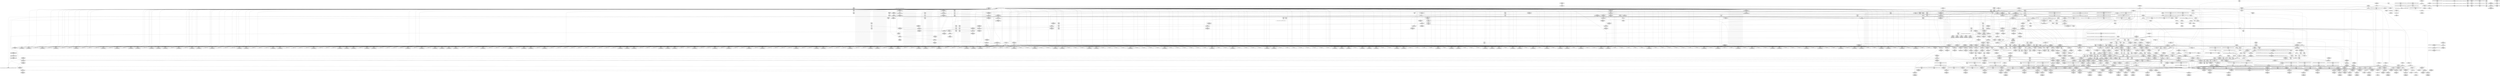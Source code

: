 digraph {
	CE0x5359080 [shape=record,shape=Mrecord,label="{CE0x5359080|selinux_xfrm_alloc_user:_idxprom|security/selinux/xfrm.c,106|*SummSource*}"]
	CE0x53cd770 [shape=record,shape=Mrecord,label="{CE0x53cd770|i64*_getelementptr_inbounds_(_34_x_i64_,_34_x_i64_*___llvm_gcov_ctr20,_i64_0,_i64_30)|*Constant*}"]
	CE0x52f7ec0 [shape=record,shape=Mrecord,label="{CE0x52f7ec0|864:_%struct.xfrm_sec_ctx*,_:_CME_292,296_|*MultipleSource*|security/selinux/xfrm.c,337|Function::selinux_xfrm_state_alloc&Arg::x::}"]
	CE0x53d3310 [shape=record,shape=Mrecord,label="{CE0x53d3310|selinux_xfrm_alloc_user:_tmp78|security/selinux/xfrm.c,123|*SummSink*}"]
	CE0x536e5c0 [shape=record,shape=Mrecord,label="{CE0x536e5c0|i32_-12|*Constant*}"]
	CE0x5367b30 [shape=record,shape=Mrecord,label="{CE0x5367b30|get_current227:_tmp|*SummSink*}"]
	CE0x52e4920 [shape=record,shape=Mrecord,label="{CE0x52e4920|864:_%struct.xfrm_sec_ctx*,_:_CME_186,187_}"]
	CE0x5323e60 [shape=record,shape=Mrecord,label="{CE0x5323e60|selinux_xfrm_alloc_user:_tmp73|security/selinux/xfrm.c,116|*SummSource*}"]
	CE0x53c5e20 [shape=record,shape=Mrecord,label="{CE0x53c5e20|selinux_xfrm_alloc_user:_call45|security/selinux/xfrm.c,111|*SummSink*}"]
	CE0x531c140 [shape=record,shape=Mrecord,label="{CE0x531c140|864:_%struct.xfrm_sec_ctx*,_:_CME_95,96_}"]
	CE0x52f32a0 [shape=record,shape=Mrecord,label="{CE0x52f32a0|864:_%struct.xfrm_sec_ctx*,_:_CME_710,711_}"]
	CE0x5301800 [shape=record,shape=Mrecord,label="{CE0x5301800|864:_%struct.xfrm_sec_ctx*,_:_CME_616,624_|*MultipleSource*|security/selinux/xfrm.c,337|Function::selinux_xfrm_state_alloc&Arg::x::}"]
	CE0x5337010 [shape=record,shape=Mrecord,label="{CE0x5337010|kmalloc222:_tmp3|*SummSource*}"]
	CE0x52e8770 [shape=record,shape=Mrecord,label="{CE0x52e8770|selinux_xfrm_state_alloc:_security|security/selinux/xfrm.c,337}"]
	CE0x5335bf0 [shape=record,shape=Mrecord,label="{CE0x5335bf0|i64*_getelementptr_inbounds_(_34_x_i64_,_34_x_i64_*___llvm_gcov_ctr20,_i64_0,_i64_0)|*Constant*|*SummSink*}"]
	CE0x534e640 [shape=record,shape=Mrecord,label="{CE0x534e640|selinux_xfrm_alloc_user:_add24|security/selinux/xfrm.c,98|*SummSink*}"]
	CE0x530a1d0 [shape=record,shape=Mrecord,label="{CE0x530a1d0|i8*_getelementptr_inbounds_(_24_x_i8_,_24_x_i8_*_.str244,_i32_0,_i32_0)|*Constant*}"]
	CE0x53791b0 [shape=record,shape=Mrecord,label="{CE0x53791b0|selinux_xfrm_alloc_user:_conv|security/selinux/xfrm.c,90}"]
	CE0x53d9bb0 [shape=record,shape=Mrecord,label="{CE0x53d9bb0|atomic_inc221:_entry|*SummSource*}"]
	CE0x536c3e0 [shape=record,shape=Mrecord,label="{CE0x536c3e0|i64*_getelementptr_inbounds_(_2_x_i64_,_2_x_i64_*___llvm_gcov_ctr26,_i64_0,_i64_0)|*Constant*|*SummSource*}"]
	CE0x536e550 [shape=record,shape=Mrecord,label="{CE0x536e550|i64*_getelementptr_inbounds_(_34_x_i64_,_34_x_i64_*___llvm_gcov_ctr20,_i64_0,_i64_33)|*Constant*|*SummSink*}"]
	CE0x5355450 [shape=record,shape=Mrecord,label="{CE0x5355450|selinux_xfrm_alloc_user:_tmp47|security/selinux/xfrm.c,96}"]
	CE0x53019f0 [shape=record,shape=Mrecord,label="{CE0x53019f0|864:_%struct.xfrm_sec_ctx*,_:_CME_624,628_|*MultipleSource*|security/selinux/xfrm.c,337|Function::selinux_xfrm_state_alloc&Arg::x::}"]
	CE0x53a7fc0 [shape=record,shape=Mrecord,label="{CE0x53a7fc0|_call_void_mcount()_#3|*SummSink*}"]
	CE0x536b880 [shape=record,shape=Mrecord,label="{CE0x536b880|selinux_xfrm_alloc_user:_tmp5|security/selinux/xfrm.c,85|*SummSource*}"]
	CE0x52ddd10 [shape=record,shape=Mrecord,label="{CE0x52ddd10|864:_%struct.xfrm_sec_ctx*,_:_CME_452,456_|*MultipleSource*|security/selinux/xfrm.c,337|Function::selinux_xfrm_state_alloc&Arg::x::}"]
	CE0x5368c20 [shape=record,shape=Mrecord,label="{CE0x5368c20|void_(i32*,_i32*)*_asm_sideeffect_.pushsection_.smp_locks,_22a_22_0A.balign_4_0A.long_671f_-_._0A.popsection_0A671:_0A_09lock_incl_$0_,_*m,*m,_dirflag_,_fpsr_,_flags_|*SummSource*}"]
	CE0x52e6690 [shape=record,shape=Mrecord,label="{CE0x52e6690|i32_0|*Constant*|*SummSink*}"]
	CE0x534cf30 [shape=record,shape=Mrecord,label="{CE0x534cf30|selinux_xfrm_alloc_user:_tmp38|security/selinux/xfrm.c,89|*SummSink*}"]
	CE0x67891c0 [shape=record,shape=Mrecord,label="{CE0x67891c0|864:_%struct.xfrm_sec_ctx*,_:_CME_14,15_}"]
	CE0x5303620 [shape=record,shape=Mrecord,label="{CE0x5303620|_ret_i32_%retval.0,_!dbg_!27815|security/selinux/xfrm.c,123|*SummSink*}"]
	CE0x52de750 [shape=record,shape=Mrecord,label="{CE0x52de750|864:_%struct.xfrm_sec_ctx*,_:_CME_520,528_|*MultipleSource*|security/selinux/xfrm.c,337|Function::selinux_xfrm_state_alloc&Arg::x::}"]
	CE0x5369930 [shape=record,shape=Mrecord,label="{CE0x5369930|selinux_xfrm_alloc_user:_if.end22|*SummSink*}"]
	CE0x537c220 [shape=record,shape=Mrecord,label="{CE0x537c220|i64_17|*Constant*}"]
	CE0x536d7e0 [shape=record,shape=Mrecord,label="{CE0x536d7e0|i64*_getelementptr_inbounds_(_34_x_i64_,_34_x_i64_*___llvm_gcov_ctr20,_i64_0,_i64_32)|*Constant*|*SummSource*}"]
	CE0x530fc20 [shape=record,shape=Mrecord,label="{CE0x530fc20|selinux_xfrm_alloc_user:_tmp13|security/selinux/xfrm.c,85|*SummSource*}"]
	CE0x5323000 [shape=record,shape=Mrecord,label="{CE0x5323000|selinux_xfrm_alloc_user:_tmp10|security/selinux/xfrm.c,85|*SummSink*}"]
	CE0x52f3cb0 [shape=record,shape=Mrecord,label="{CE0x52f3cb0|864:_%struct.xfrm_sec_ctx*,_:_CME_744,752_|*MultipleSource*|security/selinux/xfrm.c,337|Function::selinux_xfrm_state_alloc&Arg::x::}"]
	CE0x52e0360 [shape=record,shape=Mrecord,label="{CE0x52e0360|864:_%struct.xfrm_sec_ctx*,_:_CME_228,232_|*MultipleSource*|security/selinux/xfrm.c,337|Function::selinux_xfrm_state_alloc&Arg::x::}"]
	CE0x53681e0 [shape=record,shape=Mrecord,label="{CE0x53681e0|selinux_xfrm_alloc_user:_if.end16|*SummSink*}"]
	CE0x5369280 [shape=record,shape=Mrecord,label="{CE0x5369280|GLOBAL:___llvm_gcov_ctr20|Global_var:__llvm_gcov_ctr20|*SummSink*}"]
	CE0x5362160 [shape=record,shape=Mrecord,label="{CE0x5362160|i64_25|*Constant*|*SummSink*}"]
	CE0x537c6c0 [shape=record,shape=Mrecord,label="{CE0x537c6c0|i64_16|*Constant*|*SummSource*}"]
	CE0x52e85d0 [shape=record,shape=Mrecord,label="{CE0x52e85d0|i64*_getelementptr_inbounds_(_2_x_i64_,_2_x_i64_*___llvm_gcov_ctr21,_i64_0,_i64_1)|*Constant*|*SummSource*}"]
	CE0x5300430 [shape=record,shape=Mrecord,label="{CE0x5300430|selinux_xfrm_alloc_user:_tmp16|security/selinux/xfrm.c,85|*SummSource*}"]
	CE0x5373370 [shape=record,shape=Mrecord,label="{CE0x5373370|selinux_xfrm_alloc_user:_tmp51|security/selinux/xfrm.c,99|*SummSource*}"]
	CE0x5318c40 [shape=record,shape=Mrecord,label="{CE0x5318c40|864:_%struct.xfrm_sec_ctx*,_:_CME_104,105_}"]
	CE0x53034c0 [shape=record,shape=Mrecord,label="{CE0x53034c0|_ret_i32_%retval.0,_!dbg_!27815|security/selinux/xfrm.c,123|*SummSource*}"]
	CE0x5337420 [shape=record,shape=Mrecord,label="{CE0x5337420|selinux_xfrm_alloc_user:_return}"]
	CE0x536bb20 [shape=record,shape=Mrecord,label="{CE0x536bb20|selinux_xfrm_alloc_user:_tmp6|security/selinux/xfrm.c,85|*SummSink*}"]
	CE0x53577c0 [shape=record,shape=Mrecord,label="{CE0x53577c0|selinux_xfrm_alloc_user:_tmp56|security/selinux/xfrm.c,105|*SummSource*}"]
	CE0x5376710 [shape=record,shape=Mrecord,label="{CE0x5376710|selinux_xfrm_alloc_user:_conv34|security/selinux/xfrm.c,105|*SummSink*}"]
	CE0x5363e50 [shape=record,shape=Mrecord,label="{CE0x5363e50|selinux_xfrm_alloc_user:_tmp63|security/selinux/xfrm.c,109}"]
	CE0x5376460 [shape=record,shape=Mrecord,label="{CE0x5376460|selinux_xfrm_alloc_user:_conv34|security/selinux/xfrm.c,105}"]
	CE0x537a690 [shape=record,shape=Mrecord,label="{CE0x537a690|i32_2|*Constant*}"]
	CE0x52f0b80 [shape=record,shape=Mrecord,label="{CE0x52f0b80|selinux_xfrm_alloc_user:_tmp8|security/selinux/xfrm.c,85}"]
	CE0x531f040 [shape=record,shape=Mrecord,label="{CE0x531f040|i64_10|*Constant*|*SummSource*}"]
	CE0x5370be0 [shape=record,shape=Mrecord,label="{CE0x5370be0|selinux_xfrm_alloc_user:_tmp72|security/selinux/xfrm.c,116}"]
	CE0x5379ba0 [shape=record,shape=Mrecord,label="{CE0x5379ba0|selinux_xfrm_alloc_user:_cmp9|security/selinux/xfrm.c,90|*SummSource*}"]
	CE0x5326180 [shape=record,shape=Mrecord,label="{CE0x5326180|selinux_xfrm_alloc_user:_if.then15|*SummSink*}"]
	CE0x53a4610 [shape=record,shape=Mrecord,label="{CE0x53a4610|atomic_inc221:_tmp|*SummSource*}"]
	CE0x53390b0 [shape=record,shape=Mrecord,label="{CE0x53390b0|atomic_inc221:_tmp3}"]
	CE0x52efaf0 [shape=record,shape=Mrecord,label="{CE0x52efaf0|selinux_xfrm_alloc_user:_tmp24|security/selinux/xfrm.c,89}"]
	CE0x53012b0 [shape=record,shape=Mrecord,label="{CE0x53012b0|864:_%struct.xfrm_sec_ctx*,_:_CME_584,600_|*MultipleSource*|security/selinux/xfrm.c,337|Function::selinux_xfrm_state_alloc&Arg::x::}"]
	CE0x52e62f0 [shape=record,shape=Mrecord,label="{CE0x52e62f0|864:_%struct.xfrm_sec_ctx*,_:_CME_271,272_|*MultipleSource*|security/selinux/xfrm.c,337|Function::selinux_xfrm_state_alloc&Arg::x::}"]
	CE0x53399c0 [shape=record,shape=Mrecord,label="{CE0x53399c0|get_current227:_tmp|*SummSource*}"]
	CE0x52ede90 [shape=record,shape=Mrecord,label="{CE0x52ede90|864:_%struct.xfrm_sec_ctx*,_:_CME_176,177_}"]
	CE0x53010c0 [shape=record,shape=Mrecord,label="{CE0x53010c0|864:_%struct.xfrm_sec_ctx*,_:_CME_576,584_|*MultipleSource*|security/selinux/xfrm.c,337|Function::selinux_xfrm_state_alloc&Arg::x::}"]
	CE0x5368c90 [shape=record,shape=Mrecord,label="{CE0x5368c90|void_(i32*,_i32*)*_asm_sideeffect_.pushsection_.smp_locks,_22a_22_0A.balign_4_0A.long_671f_-_._0A.popsection_0A671:_0A_09lock_incl_$0_,_*m,*m,_dirflag_,_fpsr_,_flags_}"]
	CE0x5352c10 [shape=record,shape=Mrecord,label="{CE0x5352c10|selinux_xfrm_alloc_user:_cmp19|security/selinux/xfrm.c,95}"]
	CE0x53da610 [shape=record,shape=Mrecord,label="{CE0x53da610|_ret_void,_!dbg_!27715|./arch/x86/include/asm/atomic.h,94|*SummSource*}"]
	CE0x53076d0 [shape=record,shape=Mrecord,label="{CE0x53076d0|selinux_xfrm_alloc_user:_cred|security/selinux/xfrm.c,85|*SummSource*}"]
	CE0x536f3c0 [shape=record,shape=Mrecord,label="{CE0x536f3c0|selinux_xfrm_alloc_user:_tmp70|security/selinux/xfrm.c,114}"]
	CE0x52f2600 [shape=record,shape=Mrecord,label="{CE0x52f2600|864:_%struct.xfrm_sec_ctx*,_:_CME_697,698_}"]
	CE0x4b7e150 [shape=record,shape=Mrecord,label="{CE0x4b7e150|864:_%struct.xfrm_sec_ctx*,_:_CME_94,95_}"]
	CE0x52efff0 [shape=record,shape=Mrecord,label="{CE0x52efff0|selinux_xfrm_alloc_user:_tmp25|security/selinux/xfrm.c,89}"]
	CE0x52f4c70 [shape=record,shape=Mrecord,label="{CE0x52f4c70|864:_%struct.xfrm_sec_ctx*,_:_CME_76,77_}"]
	CE0x52f6190 [shape=record,shape=Mrecord,label="{CE0x52f6190|selinux_xfrm_alloc_user:_if.then27|*SummSink*}"]
	CE0x5307370 [shape=record,shape=Mrecord,label="{CE0x5307370|i32_78|*Constant*|*SummSource*}"]
	CE0x533c950 [shape=record,shape=Mrecord,label="{CE0x533c950|selinux_xfrm_alloc_user:_tmp18|security/selinux/xfrm.c,85}"]
	CE0x5320ca0 [shape=record,shape=Mrecord,label="{CE0x5320ca0|i64_28|*Constant*}"]
	CE0x52f68d0 [shape=record,shape=Mrecord,label="{CE0x52f68d0|864:_%struct.xfrm_sec_ctx*,_:_CME_248,249_|*MultipleSource*|security/selinux/xfrm.c,337|Function::selinux_xfrm_state_alloc&Arg::x::}"]
	CE0x53153f0 [shape=record,shape=Mrecord,label="{CE0x53153f0|864:_%struct.xfrm_sec_ctx*,_:_CME_112,113_}"]
	CE0x5371630 [shape=record,shape=Mrecord,label="{CE0x5371630|selinux_xfrm_alloc_user:_tmp49|security/selinux/xfrm.c,98}"]
	CE0x5310930 [shape=record,shape=Mrecord,label="{CE0x5310930|selinux_xfrm_alloc_user:_entry}"]
	CE0x53597e0 [shape=record,shape=Mrecord,label="{CE0x53597e0|selinux_xfrm_alloc_user:_ctx_str37|security/selinux/xfrm.c,106|*SummSource*}"]
	CE0x52e2e40 [shape=record,shape=Mrecord,label="{CE0x52e2e40|864:_%struct.xfrm_sec_ctx*,_:_CME_202,203_|*MultipleSource*|security/selinux/xfrm.c,337|Function::selinux_xfrm_state_alloc&Arg::x::}"]
	CE0x5339a30 [shape=record,shape=Mrecord,label="{CE0x5339a30|COLLAPSED:_GCMRE___llvm_gcov_ctr21_internal_global_2_x_i64_zeroinitializer:_elem_0:default:}"]
	CE0x53557b0 [shape=record,shape=Mrecord,label="{CE0x53557b0|selinux_xfrm_alloc_user:_tmp48|security/selinux/xfrm.c,96|*SummSink*}"]
	CE0x5372f40 [shape=record,shape=Mrecord,label="{CE0x5372f40|selinux_xfrm_alloc_user:_tmp50|security/selinux/xfrm.c,99|*SummSink*}"]
	CE0x530eba0 [shape=record,shape=Mrecord,label="{CE0x530eba0|selinux_xfrm_alloc_user:_bb|*SummSink*}"]
	CE0x5355530 [shape=record,shape=Mrecord,label="{CE0x5355530|selinux_xfrm_alloc_user:_tmp47|security/selinux/xfrm.c,96|*SummSink*}"]
	CE0x53179c0 [shape=record,shape=Mrecord,label="{CE0x53179c0|864:_%struct.xfrm_sec_ctx*,_:_CME_106,107_}"]
	CE0x534d860 [shape=record,shape=Mrecord,label="{CE0x534d860|i64*_getelementptr_inbounds_(_34_x_i64_,_34_x_i64_*___llvm_gcov_ctr20,_i64_0,_i64_18)|*Constant*}"]
	CE0x52ed6e0 [shape=record,shape=Mrecord,label="{CE0x52ed6e0|864:_%struct.xfrm_sec_ctx*,_:_CME_24,32_|*MultipleSource*|security/selinux/xfrm.c,337|Function::selinux_xfrm_state_alloc&Arg::x::}"]
	CE0x534a870 [shape=record,shape=Mrecord,label="{CE0x534a870|i32_22|*Constant*|*SummSink*}"]
	CE0x52f69f0 [shape=record,shape=Mrecord,label="{CE0x52f69f0|864:_%struct.xfrm_sec_ctx*,_:_CME_249,250_|*MultipleSource*|security/selinux/xfrm.c,337|Function::selinux_xfrm_state_alloc&Arg::x::}"]
	CE0x52e2900 [shape=record,shape=Mrecord,label="{CE0x52e2900|selinux_xfrm_alloc_user:_tmp7|security/selinux/xfrm.c,85|*SummSource*}"]
	CE0x53670d0 [shape=record,shape=Mrecord,label="{CE0x53670d0|i64*_getelementptr_inbounds_(_2_x_i64_,_2_x_i64_*___llvm_gcov_ctr26,_i64_0,_i64_0)|*Constant*|*SummSink*}"]
	CE0x537b6b0 [shape=record,shape=Mrecord,label="{CE0x537b6b0|selinux_xfrm_alloc_user:_conv12|security/selinux/xfrm.c,91}"]
	CE0x5366990 [shape=record,shape=Mrecord,label="{CE0x5366990|get_current227:_tmp}"]
	CE0x534fed0 [shape=record,shape=Mrecord,label="{CE0x534fed0|selinux_xfrm_alloc_user:_tmp40|security/selinux/xfrm.c,92}"]
	CE0x53536c0 [shape=record,shape=Mrecord,label="{CE0x53536c0|selinux_xfrm_alloc_user:_tmp43|security/selinux/xfrm.c,95}"]
	CE0x532b9e0 [shape=record,shape=Mrecord,label="{CE0x532b9e0|GLOBAL:_security_context_to_sid|*Constant*|*SummSink*}"]
	CE0x5370610 [shape=record,shape=Mrecord,label="{CE0x5370610|i64*_getelementptr_inbounds_(_34_x_i64_,_34_x_i64_*___llvm_gcov_ctr20,_i64_0,_i64_31)|*Constant*|*SummSource*}"]
	CE0x5354df0 [shape=record,shape=Mrecord,label="{CE0x5354df0|i64*_getelementptr_inbounds_(_34_x_i64_,_34_x_i64_*___llvm_gcov_ctr20,_i64_0,_i64_21)|*Constant*}"]
	CE0x537b960 [shape=record,shape=Mrecord,label="{CE0x537b960|selinux_xfrm_alloc_user:_conv12|security/selinux/xfrm.c,91|*SummSink*}"]
	CE0x5348440 [shape=record,shape=Mrecord,label="{CE0x5348440|selinux_xfrm_alloc_user:_tmp12|security/selinux/xfrm.c,85|*SummSink*}"]
	CE0x5310b00 [shape=record,shape=Mrecord,label="{CE0x5310b00|selinux_xfrm_alloc_user:_entry|*SummSink*}"]
	CE0x52ebc20 [shape=record,shape=Mrecord,label="{CE0x52ebc20|selinux_xfrm_alloc_user:_tobool1|security/selinux/xfrm.c,85}"]
	CE0x53167f0 [shape=record,shape=Mrecord,label="{CE0x53167f0|864:_%struct.xfrm_sec_ctx*,_:_CME_86,87_}"]
	CE0x5325700 [shape=record,shape=Mrecord,label="{CE0x5325700|GLOBAL:_atomic_inc221|*Constant*|*SummSink*}"]
	CE0x53c5780 [shape=record,shape=Mrecord,label="{CE0x53c5780|selinux_xfrm_alloc_user:_tmp65|security/selinux/xfrm.c,111|*SummSource*}"]
	CE0x52ddb80 [shape=record,shape=Mrecord,label="{CE0x52ddb80|864:_%struct.xfrm_sec_ctx*,_:_CME_448,452_|*MultipleSource*|security/selinux/xfrm.c,337|Function::selinux_xfrm_state_alloc&Arg::x::}"]
	CE0x5336a70 [shape=record,shape=Mrecord,label="{CE0x5336a70|get_current227:_tmp3|*SummSource*}"]
	CE0x5334d30 [shape=record,shape=Mrecord,label="{CE0x5334d30|selinux_xfrm_alloc_user:_if.end48|*SummSink*}"]
	CE0x5333040 [shape=record,shape=Mrecord,label="{CE0x5333040|atomic_inc221:_bb|*SummSource*}"]
	CE0x5337510 [shape=record,shape=Mrecord,label="{CE0x5337510|selinux_xfrm_alloc_user:_return|*SummSource*}"]
	CE0x534bda0 [shape=record,shape=Mrecord,label="{CE0x534bda0|i64_15|*Constant*}"]
	CE0x52dd120 [shape=record,shape=Mrecord,label="{CE0x52dd120|selinux_xfrm_state_alloc:_x|Function::selinux_xfrm_state_alloc&Arg::x::|*SummSink*}"]
	CE0x52dfac0 [shape=record,shape=Mrecord,label="{CE0x52dfac0|864:_%struct.xfrm_sec_ctx*,_:_CME_163,164_}"]
	CE0x53c6550 [shape=record,shape=Mrecord,label="{CE0x53c6550|avc_has_perm:_entry|*SummSource*}"]
	CE0x53728f0 [shape=record,shape=Mrecord,label="{CE0x53728f0|i64_22|*Constant*|*SummSink*}"]
	CE0x52e2840 [shape=record,shape=Mrecord,label="{CE0x52e2840|selinux_xfrm_alloc_user:_tmp7|security/selinux/xfrm.c,85}"]
	CE0x5371b60 [shape=record,shape=Mrecord,label="{CE0x5371b60|%struct.xfrm_sec_ctx*_null|*Constant*}"]
	CE0x530ac00 [shape=record,shape=Mrecord,label="{CE0x530ac00|864:_%struct.xfrm_sec_ctx*,_:_CME_808,816_|*MultipleSource*|security/selinux/xfrm.c,337|Function::selinux_xfrm_state_alloc&Arg::x::}"]
	CE0x53246a0 [shape=record,shape=Mrecord,label="{CE0x53246a0|_call_void_atomic_inc221(%struct.atomic_t*_selinux_xfrm_refcount)_#10,_!dbg_!27810|security/selinux/xfrm.c,117}"]
	CE0x5302630 [shape=record,shape=Mrecord,label="{CE0x5302630|selinux_xfrm_state_alloc:_uctx|Function::selinux_xfrm_state_alloc&Arg::uctx::}"]
	CE0x5336da0 [shape=record,shape=Mrecord,label="{CE0x5336da0|selinux_xfrm_alloc_user:_call|security/selinux/xfrm.c,85|*SummSource*}"]
	CE0x5338dc0 [shape=record,shape=Mrecord,label="{CE0x5338dc0|selinux_xfrm_alloc_user:_tobool|security/selinux/xfrm.c,85|*SummSink*}"]
	CE0x5339b30 [shape=record,shape=Mrecord,label="{CE0x5339b30|atomic_inc221:_tmp1|*SummSource*}"]
	CE0x533aa20 [shape=record,shape=Mrecord,label="{CE0x533aa20|selinux_xfrm_alloc_user:_call40|security/selinux/xfrm.c,107}"]
	CE0x530bd70 [shape=record,shape=Mrecord,label="{CE0x530bd70|selinux_xfrm_state_alloc:_call|security/selinux/xfrm.c,337|*SummSource*}"]
	CE0x536beb0 [shape=record,shape=Mrecord,label="{CE0x536beb0|i64*_getelementptr_inbounds_(_2_x_i64_,_2_x_i64_*___llvm_gcov_ctr22,_i64_0,_i64_0)|*Constant*|*SummSink*}"]
	CE0x5370f40 [shape=record,shape=Mrecord,label="{CE0x5370f40|selinux_xfrm_alloc_user:_tmp73|security/selinux/xfrm.c,116|*SummSink*}"]
	CE0x5353cc0 [shape=record,shape=Mrecord,label="{CE0x5353cc0|selinux_xfrm_alloc_user:_tmp44|security/selinux/xfrm.c,95}"]
	CE0x53c7220 [shape=record,shape=Mrecord,label="{CE0x53c7220|avc_has_perm:_tsid|Function::avc_has_perm&Arg::tsid::|*SummSource*}"]
	CE0x533a5b0 [shape=record,shape=Mrecord,label="{CE0x533a5b0|selinux_xfrm_alloc_user:_ctx_sid|security/selinux/xfrm.c,107|*SummSource*}"]
	CE0x534f290 [shape=record,shape=Mrecord,label="{CE0x534f290|kmalloc222:_entry}"]
	CE0x52e1220 [shape=record,shape=Mrecord,label="{CE0x52e1220|864:_%struct.xfrm_sec_ctx*,_:_CME_312,320_|*MultipleSource*|security/selinux/xfrm.c,337|Function::selinux_xfrm_state_alloc&Arg::x::}"]
	CE0x52f1e40 [shape=record,shape=Mrecord,label="{CE0x52f1e40|864:_%struct.xfrm_sec_ctx*,_:_CME_664,672_|*MultipleSource*|security/selinux/xfrm.c,337|Function::selinux_xfrm_state_alloc&Arg::x::}"]
	CE0x52f27f0 [shape=record,shape=Mrecord,label="{CE0x52f27f0|864:_%struct.xfrm_sec_ctx*,_:_CME_698,699_}"]
	"CONST[source:0(mediator),value:2(dynamic)][purpose:{subject}]"
	CE0x5362260 [shape=record,shape=Mrecord,label="{CE0x5362260|selinux_xfrm_alloc_user:_tmp58|security/selinux/xfrm.c,108}"]
	CE0x5338cb0 [shape=record,shape=Mrecord,label="{CE0x5338cb0|selinux_xfrm_alloc_user:_call|security/selinux/xfrm.c,85|*SummSink*}"]
	CE0x5375ae0 [shape=record,shape=Mrecord,label="{CE0x5375ae0|selinux_xfrm_alloc_user:_ctx_len32|security/selinux/xfrm.c,104}"]
	CE0x53321b0 [shape=record,shape=Mrecord,label="{CE0x53321b0|atomic_inc221:_tmp2|*SummSource*}"]
	CE0x53bbd40 [shape=record,shape=Mrecord,label="{CE0x53bbd40|get_current227:_tmp2|*SummSource*}"]
	CE0x5352820 [shape=record,shape=Mrecord,label="{CE0x5352820|i64_4096|*Constant*|*SummSource*}"]
	CE0x52e5a00 [shape=record,shape=Mrecord,label="{CE0x52e5a00|GLOBAL:_selinux_xfrm_alloc_user.__warned|Global_var:selinux_xfrm_alloc_user.__warned|*SummSource*}"]
	CE0x52dca60 [shape=record,shape=Mrecord,label="{CE0x52dca60|selinux_xfrm_state_alloc:_x|Function::selinux_xfrm_state_alloc&Arg::x::|*SummSource*}"]
	CE0x53da1c0 [shape=record,shape=Mrecord,label="{CE0x53da1c0|atomic_inc221:_v|Function::atomic_inc221&Arg::v::}"]
	CE0x52fc380 [shape=record,shape=Mrecord,label="{CE0x52fc380|864:_%struct.xfrm_sec_ctx*,_:_CME_144,145_}"]
	"CONST[source:0(mediator),value:0(static)][purpose:{object}]"
	CE0x537c490 [shape=record,shape=Mrecord,label="{CE0x537c490|i64_17|*Constant*|*SummSink*}"]
	CE0x5330700 [shape=record,shape=Mrecord,label="{CE0x5330700|i64*_getelementptr_inbounds_(_2_x_i64_,_2_x_i64_*___llvm_gcov_ctr26,_i64_0,_i64_1)|*Constant*|*SummSink*}"]
	CE0x52e9b40 [shape=record,shape=Mrecord,label="{CE0x52e9b40|864:_%struct.xfrm_sec_ctx*,_:_CME_8,9_}"]
	CE0x52edb90 [shape=record,shape=Mrecord,label="{CE0x52edb90|864:_%struct.xfrm_sec_ctx*,_:_CME_172,173_}"]
	CE0x53c70f0 [shape=record,shape=Mrecord,label="{CE0x53c70f0|avc_has_perm:_tsid|Function::avc_has_perm&Arg::tsid::}"]
	CE0x531f8f0 [shape=record,shape=Mrecord,label="{CE0x531f8f0|selinux_xfrm_alloc_user:_tmp23|security/selinux/xfrm.c,89|*SummSource*}"]
	CE0x53686f0 [shape=record,shape=Mrecord,label="{CE0x53686f0|selinux_xfrm_alloc_user:_if.then|*SummSource*}"]
	CE0x5322e20 [shape=record,shape=Mrecord,label="{CE0x5322e20|selinux_xfrm_alloc_user:_tmp10|security/selinux/xfrm.c,85}"]
	CE0x536f430 [shape=record,shape=Mrecord,label="{CE0x536f430|selinux_xfrm_alloc_user:_tmp70|security/selinux/xfrm.c,114|*SummSource*}"]
	CE0x530aa10 [shape=record,shape=Mrecord,label="{CE0x530aa10|864:_%struct.xfrm_sec_ctx*,_:_CME_800,808_|*MultipleSource*|security/selinux/xfrm.c,337|Function::selinux_xfrm_state_alloc&Arg::x::}"]
	CE0x5366690 [shape=record,shape=Mrecord,label="{CE0x5366690|get_current227:_tmp1|*SummSink*}"]
	CE0x537a840 [shape=record,shape=Mrecord,label="{CE0x537a840|i32_2|*Constant*|*SummSource*}"]
	CE0x537b1b0 [shape=record,shape=Mrecord,label="{CE0x537b1b0|selinux_xfrm_alloc_user:_tmp35|*LoadInst*|security/selinux/xfrm.c,91|*SummSource*}"]
	CE0x5348870 [shape=record,shape=Mrecord,label="{CE0x5348870|kmalloc222:_bb}"]
	CE0x5320540 [shape=record,shape=Mrecord,label="{CE0x5320540|selinux_xfrm_alloc_user:_tmp29|security/selinux/xfrm.c,89|*SummSink*}"]
	CE0x52f2bc0 [shape=record,shape=Mrecord,label="{CE0x52f2bc0|864:_%struct.xfrm_sec_ctx*,_:_CME_703,704_}"]
	CE0x5365440 [shape=record,shape=Mrecord,label="{CE0x5365440|selinux_xfrm_alloc_user:_tmp64|security/selinux/xfrm.c,111}"]
	CE0x5320e60 [shape=record,shape=Mrecord,label="{CE0x5320e60|i64_28|*Constant*|*SummSource*}"]
	CE0x52dbd50 [shape=record,shape=Mrecord,label="{CE0x52dbd50|864:_%struct.xfrm_sec_ctx*,_:_CME_140,141_}"]
	CE0x534d200 [shape=record,shape=Mrecord,label="{CE0x534d200|selinux_xfrm_alloc_user:_tmp39|security/selinux/xfrm.c,89}"]
	CE0x52e93b0 [shape=record,shape=Mrecord,label="{CE0x52e93b0|864:_%struct.xfrm_sec_ctx*,_:_CME_264,268_|*MultipleSource*|security/selinux/xfrm.c,337|Function::selinux_xfrm_state_alloc&Arg::x::}"]
	CE0x52eeea0 [shape=record,shape=Mrecord,label="{CE0x52eeea0|selinux_xfrm_alloc_user:_tmp21|security/selinux/xfrm.c,85|*SummSource*}"]
	CE0x53274a0 [shape=record,shape=Mrecord,label="{CE0x53274a0|i64_12|*Constant*}"]
	CE0x52f8e50 [shape=record,shape=Mrecord,label="{CE0x52f8e50|864:_%struct.xfrm_sec_ctx*,_:_CME_124,125_}"]
	CE0x5302e80 [shape=record,shape=Mrecord,label="{CE0x5302e80|i32_208|*Constant*|*SummSource*}"]
	CE0x52dd590 [shape=record,shape=Mrecord,label="{CE0x52dd590|864:_%struct.xfrm_sec_ctx*,_:_CME_167,168_}"]
	CE0x52ef360 [shape=record,shape=Mrecord,label="{CE0x52ef360|%struct.xfrm_sec_ctx**_null|*Constant*}"]
	"CONST[source:0(mediator),value:0(static)][purpose:{operation}]"
	CE0x530f440 [shape=record,shape=Mrecord,label="{CE0x530f440|i64*_getelementptr_inbounds_(_34_x_i64_,_34_x_i64_*___llvm_gcov_ctr20,_i64_0,_i64_6)|*Constant*}"]
	CE0x533cc50 [shape=record,shape=Mrecord,label="{CE0x533cc50|selinux_xfrm_alloc_user:_tmp18|security/selinux/xfrm.c,85|*SummSink*}"]
	CE0x52fe920 [shape=record,shape=Mrecord,label="{CE0x52fe920|864:_%struct.xfrm_sec_ctx*,_:_CME_278,279_}"]
	CE0x53d4a20 [shape=record,shape=Mrecord,label="{CE0x53d4a20|selinux_xfrm_alloc_user:_tmp74|security/selinux/xfrm.c,121|*SummSink*}"]
	CE0x53d9dd0 [shape=record,shape=Mrecord,label="{CE0x53d9dd0|GLOBAL:_selinux_xfrm_refcount|Global_var:selinux_xfrm_refcount}"]
	CE0x52dc0c0 [shape=record,shape=Mrecord,label="{CE0x52dc0c0|i64_1|*Constant*|*SummSource*}"]
	"CONST[source:1(input),value:2(dynamic)][purpose:{subject}]"
	CE0x5372b90 [shape=record,shape=Mrecord,label="{CE0x5372b90|i64_23|*Constant*|*SummSource*}"]
	CE0x52e44f0 [shape=record,shape=Mrecord,label="{CE0x52e44f0|864:_%struct.xfrm_sec_ctx*,_:_CME_78,79_}"]
	CE0x52df8e0 [shape=record,shape=Mrecord,label="{CE0x52df8e0|864:_%struct.xfrm_sec_ctx*,_:_CME_165,166_}"]
	CE0x53c4a60 [shape=record,shape=Mrecord,label="{CE0x53c4a60|selinux_xfrm_alloc_user:_ctx_sid44|security/selinux/xfrm.c,111|*SummSource*}"]
	CE0x5330c80 [shape=record,shape=Mrecord,label="{CE0x5330c80|selinux_xfrm_alloc_user:_land.lhs.true}"]
	CE0x53c4910 [shape=record,shape=Mrecord,label="{CE0x53c4910|selinux_xfrm_alloc_user:_tmp64|security/selinux/xfrm.c,111|*SummSink*}"]
	CE0x530b5b0 [shape=record,shape=Mrecord,label="{CE0x530b5b0|864:_%struct.xfrm_sec_ctx*,_:_CME_848,856_|*MultipleSource*|security/selinux/xfrm.c,337|Function::selinux_xfrm_state_alloc&Arg::x::}"]
	CE0x52e7bc0 [shape=record,shape=Mrecord,label="{CE0x52e7bc0|i64*_getelementptr_inbounds_(_2_x_i64_,_2_x_i64_*___llvm_gcov_ctr21,_i64_0,_i64_1)|*Constant*}"]
	CE0x5332c80 [shape=record,shape=Mrecord,label="{CE0x5332c80|i64*_getelementptr_inbounds_(_34_x_i64_,_34_x_i64_*___llvm_gcov_ctr20,_i64_0,_i64_1)|*Constant*|*SummSource*}"]
	CE0x52fe160 [shape=record,shape=Mrecord,label="{CE0x52fe160|864:_%struct.xfrm_sec_ctx*,_:_CME_272,273_|*MultipleSource*|security/selinux/xfrm.c,337|Function::selinux_xfrm_state_alloc&Arg::x::}"]
	CE0x52fe8b0 [shape=record,shape=Mrecord,label="{CE0x52fe8b0|864:_%struct.xfrm_sec_ctx*,_:_CME_281,282_}"]
	CE0x53704e0 [shape=record,shape=Mrecord,label="{CE0x53704e0|i64*_getelementptr_inbounds_(_34_x_i64_,_34_x_i64_*___llvm_gcov_ctr20,_i64_0,_i64_31)|*Constant*}"]
	CE0x52de8e0 [shape=record,shape=Mrecord,label="{CE0x52de8e0|864:_%struct.xfrm_sec_ctx*,_:_CME_528,536_|*MultipleSource*|security/selinux/xfrm.c,337|Function::selinux_xfrm_state_alloc&Arg::x::}"]
	CE0x52fb210 [shape=record,shape=Mrecord,label="{CE0x52fb210|i64_0|*Constant*}"]
	CE0x52dd7a0 [shape=record,shape=Mrecord,label="{CE0x52dd7a0|864:_%struct.xfrm_sec_ctx*,_:_CME_170,171_}"]
	CE0x536edd0 [shape=record,shape=Mrecord,label="{CE0x536edd0|i32_-22|*Constant*|*SummSink*}"]
	CE0x53d4940 [shape=record,shape=Mrecord,label="{CE0x53d4940|selinux_xfrm_alloc_user:_tmp74|security/selinux/xfrm.c,121}"]
	CE0x53647a0 [shape=record,shape=Mrecord,label="{CE0x53647a0|selinux_xfrm_alloc_user:_sid|security/selinux/xfrm.c,111|*SummSink*}"]
	CE0x5336560 [shape=record,shape=Mrecord,label="{CE0x5336560|i32_0|*Constant*}"]
	CE0x534c9a0 [shape=record,shape=Mrecord,label="{CE0x534c9a0|selinux_xfrm_alloc_user:_tmp37|security/selinux/xfrm.c,89|*SummSink*}"]
	CE0x52f7350 [shape=record,shape=Mrecord,label="{CE0x52f7350|864:_%struct.xfrm_sec_ctx*,_:_CME_208,212_|*MultipleSource*|security/selinux/xfrm.c,337|Function::selinux_xfrm_state_alloc&Arg::x::}"]
	CE0x52db1a0 [shape=record,shape=Mrecord,label="{CE0x52db1a0|selinux_xfrm_state_alloc:_tmp|*SummSink*}"]
	CE0x530efd0 [shape=record,shape=Mrecord,label="{CE0x530efd0|_ret_i32_%call,_!dbg_!27715|security/selinux/xfrm.c,337|*SummSink*}"]
	CE0x52dead0 [shape=record,shape=Mrecord,label="{CE0x52dead0|864:_%struct.xfrm_sec_ctx*,_:_CME_536,544_|*MultipleSource*|security/selinux/xfrm.c,337|Function::selinux_xfrm_state_alloc&Arg::x::}"]
	CE0x5330040 [shape=record,shape=Mrecord,label="{CE0x5330040|void_(i32*,_i32*)*_asm_sideeffect_.pushsection_.smp_locks,_22a_22_0A.balign_4_0A.long_671f_-_._0A.popsection_0A671:_0A_09lock_incl_$0_,_*m,*m,_dirflag_,_fpsr_,_flags_|*SummSink*}"]
	CE0x532cda0 [shape=record,shape=Mrecord,label="{CE0x532cda0|selinux_xfrm_alloc_user:_ctx_str39|security/selinux/xfrm.c,107}"]
	CE0x52de430 [shape=record,shape=Mrecord,label="{CE0x52de430|864:_%struct.xfrm_sec_ctx*,_:_CME_504,512_|*MultipleSource*|security/selinux/xfrm.c,337|Function::selinux_xfrm_state_alloc&Arg::x::}"]
	CE0x534e3f0 [shape=record,shape=Mrecord,label="{CE0x534e3f0|kmalloc222:_flags|Function::kmalloc222&Arg::flags::|*SummSink*}"]
	CE0x52eed70 [shape=record,shape=Mrecord,label="{CE0x52eed70|i64_10|*Constant*|*SummSink*}"]
	CE0x5301b70 [shape=record,shape=Mrecord,label="{CE0x5301b70|864:_%struct.xfrm_sec_ctx*,_:_CME_628,632_|*MultipleSource*|security/selinux/xfrm.c,337|Function::selinux_xfrm_state_alloc&Arg::x::}"]
	CE0x52f7a80 [shape=record,shape=Mrecord,label="{CE0x52f7a80|864:_%struct.xfrm_sec_ctx*,_:_CME_68,69_}"]
	CE0x53bbcd0 [shape=record,shape=Mrecord,label="{CE0x53bbcd0|get_current227:_tmp2}"]
	CE0x53221a0 [shape=record,shape=Mrecord,label="{CE0x53221a0|selinux_xfrm_alloc_user:_tmp15|security/selinux/xfrm.c,85}"]
	CE0x530ced0 [shape=record,shape=Mrecord,label="{CE0x530ced0|selinux_xfrm_alloc_user:_tobool46|security/selinux/xfrm.c,113}"]
	CE0x534d920 [shape=record,shape=Mrecord,label="{CE0x534d920|i64*_getelementptr_inbounds_(_34_x_i64_,_34_x_i64_*___llvm_gcov_ctr20,_i64_0,_i64_18)|*Constant*|*SummSource*}"]
	CE0x52da3d0 [shape=record,shape=Mrecord,label="{CE0x52da3d0|selinux_xfrm_state_alloc:_bb|*SummSource*}"]
	CE0x5362ac0 [shape=record,shape=Mrecord,label="{CE0x5362ac0|selinux_xfrm_alloc_user:_tmp59|security/selinux/xfrm.c,108|*SummSink*}"]
	CE0x52ec2a0 [shape=record,shape=Mrecord,label="{CE0x52ec2a0|i64_4|*Constant*|*SummSink*}"]
	CE0x5357b30 [shape=record,shape=Mrecord,label="{CE0x5357b30|selinux_xfrm_alloc_user:_arrayidx|security/selinux/xfrm.c,105}"]
	CE0x5364940 [shape=record,shape=Mrecord,label="{CE0x5364940|selinux_xfrm_alloc_user:_sid|security/selinux/xfrm.c,111}"]
	CE0x53c7930 [shape=record,shape=Mrecord,label="{CE0x53c7930|avc_has_perm:_tclass|Function::avc_has_perm&Arg::tclass::}"]
	CE0x53ccbf0 [shape=record,shape=Mrecord,label="{CE0x53ccbf0|selinux_xfrm_alloc_user:_tmp68|security/selinux/xfrm.c,113}"]
	CE0x534d470 [shape=record,shape=Mrecord,label="{CE0x534d470|selinux_xfrm_alloc_user:_tmp39|security/selinux/xfrm.c,89|*SummSink*}"]
	CE0x52ed7a0 [shape=record,shape=Mrecord,label="{CE0x52ed7a0|864:_%struct.xfrm_sec_ctx*,_:_CME_32,40_|*MultipleSource*|security/selinux/xfrm.c,337|Function::selinux_xfrm_state_alloc&Arg::x::}"]
	CE0x534f750 [shape=record,shape=Mrecord,label="{CE0x534f750|kmalloc222:_size|Function::kmalloc222&Arg::size::|*SummSource*}"]
	CE0x52e4860 [shape=record,shape=Mrecord,label="{CE0x52e4860|864:_%struct.xfrm_sec_ctx*,_:_CME_185,186_}"]
	CE0x5336b30 [shape=record,shape=Mrecord,label="{CE0x5336b30|get_current227:_tmp3|*SummSink*}"]
	CE0x5304190 [shape=record,shape=Mrecord,label="{CE0x5304190|i8*_getelementptr_inbounds_(_24_x_i8_,_24_x_i8_*_.str244,_i32_0,_i32_0)|*Constant*|*SummSink*}"]
	CE0x52e5940 [shape=record,shape=Mrecord,label="{CE0x52e5940|GLOBAL:_selinux_xfrm_alloc_user.__warned|Global_var:selinux_xfrm_alloc_user.__warned}"]
	CE0x52f4e80 [shape=record,shape=Mrecord,label="{CE0x52f4e80|selinux_xfrm_alloc_user:_tmp|*SummSink*}"]
	CE0x52ee7e0 [shape=record,shape=Mrecord,label="{CE0x52ee7e0|864:_%struct.xfrm_sec_ctx*,_:_CME_121,122_}"]
	CE0x534f4a0 [shape=record,shape=Mrecord,label="{CE0x534f4a0|kmalloc222:_entry|*SummSink*}"]
	CE0x52da510 [shape=record,shape=Mrecord,label="{CE0x52da510|i32_40|*Constant*|*SummSource*}"]
	CE0x53270a0 [shape=record,shape=Mrecord,label="{CE0x53270a0|i64_13|*Constant*}"]
	CE0x534c730 [shape=record,shape=Mrecord,label="{CE0x534c730|selinux_xfrm_alloc_user:_tmp37|security/selinux/xfrm.c,89}"]
	CE0x5349fc0 [shape=record,shape=Mrecord,label="{CE0x5349fc0|atomic_inc221:_tmp1|*SummSink*}"]
	CE0x53031c0 [shape=record,shape=Mrecord,label="{CE0x53031c0|selinux_xfrm_alloc_user:_gfp|Function::selinux_xfrm_alloc_user&Arg::gfp::|*SummSource*}"]
	CE0x52f5730 [shape=record,shape=Mrecord,label="{CE0x52f5730|_call_void_mcount()_#3|*SummSink*}"]
	CE0x52fae60 [shape=record,shape=Mrecord,label="{CE0x52fae60|864:_%struct.xfrm_sec_ctx*,_:_CME_291,292_}"]
	CE0x53b9480 [shape=record,shape=Mrecord,label="{CE0x53b9480|_call_void_asm_sideeffect_.pushsection_.smp_locks,_22a_22_0A.balign_4_0A.long_671f_-_._0A.popsection_0A671:_0A_09lock_incl_$0_,_*m,*m,_dirflag_,_fpsr_,_flags_(i32*_%counter,_i32*_%counter)_#3,_!dbg_!27713,_!srcloc_!27714|./arch/x86/include/asm/atomic.h,92|*SummSink*}"]
	CE0x5376e60 [shape=record,shape=Mrecord,label="{CE0x5376e60|selinux_xfrm_alloc_user:_tmp54|security/selinux/xfrm.c,100}"]
	CE0x52f7af0 [shape=record,shape=Mrecord,label="{CE0x52f7af0|864:_%struct.xfrm_sec_ctx*,_:_CME_70,71_}"]
	CE0x531ea90 [shape=record,shape=Mrecord,label="{CE0x531ea90|selinux_xfrm_alloc_user:_tmp20|security/selinux/xfrm.c,85|*SummSource*}"]
	CE0x52ec0f0 [shape=record,shape=Mrecord,label="{CE0x52ec0f0|i64_4|*Constant*|*SummSource*}"]
	CE0x5327910 [shape=record,shape=Mrecord,label="{CE0x5327910|selinux_xfrm_alloc_user:_tmp26|security/selinux/xfrm.c,89|*SummSink*}"]
	CE0x53c5650 [shape=record,shape=Mrecord,label="{CE0x53c5650|selinux_xfrm_alloc_user:_tmp65|security/selinux/xfrm.c,111}"]
	CE0x52f56c0 [shape=record,shape=Mrecord,label="{CE0x52f56c0|_call_void_mcount()_#3|*SummSource*}"]
	CE0x52ee8a0 [shape=record,shape=Mrecord,label="{CE0x52ee8a0|864:_%struct.xfrm_sec_ctx*,_:_CME_122,123_}"]
	CE0x534f390 [shape=record,shape=Mrecord,label="{CE0x534f390|kmalloc222:_entry|*SummSource*}"]
	CE0x533c5a0 [shape=record,shape=Mrecord,label="{CE0x533c5a0|selinux_xfrm_alloc_user:_tmp17|security/selinux/xfrm.c,85|*SummSink*}"]
	CE0x5359620 [shape=record,shape=Mrecord,label="{CE0x5359620|selinux_xfrm_alloc_user:_ctx_str37|security/selinux/xfrm.c,106}"]
	CE0x52f89e0 [shape=record,shape=Mrecord,label="{CE0x52f89e0|864:_%struct.xfrm_sec_ctx*,_:_CME_115,116_}"]
	CE0x530b990 [shape=record,shape=Mrecord,label="{CE0x530b990|864:_%struct.xfrm_sec_ctx*,_:_CME_864,872_|*MultipleSource*|security/selinux/xfrm.c,337|Function::selinux_xfrm_state_alloc&Arg::x::}"]
	CE0x53501b0 [shape=record,shape=Mrecord,label="{CE0x53501b0|selinux_xfrm_alloc_user:_tmp41|security/selinux/xfrm.c,92|*SummSink*}"]
	CE0x530afe0 [shape=record,shape=Mrecord,label="{CE0x530afe0|864:_%struct.xfrm_sec_ctx*,_:_CME_824,832_|*MultipleSource*|security/selinux/xfrm.c,337|Function::selinux_xfrm_state_alloc&Arg::x::}"]
	CE0x52dd600 [shape=record,shape=Mrecord,label="{CE0x52dd600|864:_%struct.xfrm_sec_ctx*,_:_CME_169,170_}"]
	CE0x5356310 [shape=record,shape=Mrecord,label="{CE0x5356310|selinux_xfrm_alloc_user:_conv23|security/selinux/xfrm.c,98|*SummSink*}"]
	CE0x5350b60 [shape=record,shape=Mrecord,label="{CE0x5350b60|i32_4|*Constant*}"]
	CE0x5312fd0 [shape=record,shape=Mrecord,label="{CE0x5312fd0|864:_%struct.xfrm_sec_ctx*,_:_CME_117,118_}"]
	CE0x52f2030 [shape=record,shape=Mrecord,label="{CE0x52f2030|864:_%struct.xfrm_sec_ctx*,_:_CME_672,680_|*MultipleSource*|security/selinux/xfrm.c,337|Function::selinux_xfrm_state_alloc&Arg::x::}"]
	CE0x531ea20 [shape=record,shape=Mrecord,label="{CE0x531ea20|selinux_xfrm_alloc_user:_tmp20|security/selinux/xfrm.c,85|*SummSink*}"]
	CE0x53373b0 [shape=record,shape=Mrecord,label="{CE0x53373b0|_call_void_mcount()_#3|*SummSource*}"]
	CE0x5370c50 [shape=record,shape=Mrecord,label="{CE0x5370c50|selinux_xfrm_alloc_user:_tmp72|security/selinux/xfrm.c,116|*SummSource*}"]
	CE0x52f48d0 [shape=record,shape=Mrecord,label="{CE0x52f48d0|864:_%struct.xfrm_sec_ctx*,_:_CME_134,135_}"]
	CE0x534c220 [shape=record,shape=Mrecord,label="{CE0x534c220|selinux_xfrm_alloc_user:_tmp36|security/selinux/xfrm.c,89|*SummSource*}"]
	CE0x52d0bb0 [shape=record,shape=Mrecord,label="{CE0x52d0bb0|864:_%struct.xfrm_sec_ctx*,_:_CME_178,179_}"]
	CE0x53344b0 [shape=record,shape=Mrecord,label="{CE0x53344b0|selinux_xfrm_alloc_user:_tmp3|*SummSink*}"]
	CE0x52d9ae0 [shape=record,shape=Mrecord,label="{CE0x52d9ae0|i32_0|*Constant*|*SummSource*}"]
	CE0x53351e0 [shape=record,shape=Mrecord,label="{CE0x53351e0|kmalloc222:_tmp2|*SummSource*}"]
	CE0x53a4470 [shape=record,shape=Mrecord,label="{CE0x53a4470|COLLAPSED:_GCMRE___llvm_gcov_ctr22_internal_global_2_x_i64_zeroinitializer:_elem_0:default:}"]
	CE0x5310a90 [shape=record,shape=Mrecord,label="{CE0x5310a90|selinux_xfrm_alloc_user:_entry|*SummSource*}"]
	CE0x53c48a0 [shape=record,shape=Mrecord,label="{CE0x53c48a0|avc_has_perm:_entry}"]
	CE0x5326e60 [shape=record,shape=Mrecord,label="{CE0x5326e60|selinux_xfrm_alloc_user:_cmp7|security/selinux/xfrm.c,89|*SummSink*}"]
	CE0x52dd450 [shape=record,shape=Mrecord,label="{CE0x52dd450|864:_%struct.xfrm_sec_ctx*,_:_CME_151,152_}"]
	CE0x5302120 [shape=record,shape=Mrecord,label="{CE0x5302120|i64_2|*Constant*|*SummSource*}"]
	CE0x5365550 [shape=record,shape=Mrecord,label="{CE0x5365550|4:_i32,_:_CR_0,4_|*MultipleSource*|security/selinux/xfrm.c,111|security/selinux/xfrm.c,85|security/selinux/xfrm.c,85}"]
	CE0x52eddd0 [shape=record,shape=Mrecord,label="{CE0x52eddd0|864:_%struct.xfrm_sec_ctx*,_:_CME_175,176_}"]
	CE0x52dfa50 [shape=record,shape=Mrecord,label="{CE0x52dfa50|864:_%struct.xfrm_sec_ctx*,_:_CME_164,165_}"]
	CE0x5369730 [shape=record,shape=Mrecord,label="{CE0x5369730|selinux_xfrm_alloc_user:_if.end22}"]
	CE0x530e2d0 [shape=record,shape=Mrecord,label="{CE0x530e2d0|selinux_xfrm_alloc_user:_tmp34|security/selinux/xfrm.c,90}"]
	CE0x53c79a0 [shape=record,shape=Mrecord,label="{CE0x53c79a0|avc_has_perm:_tclass|Function::avc_has_perm&Arg::tclass::|*SummSource*}"]
	CE0x5303720 [shape=record,shape=Mrecord,label="{CE0x5303720|i64_15|*Constant*|*SummSource*}"]
	CE0x536e4e0 [shape=record,shape=Mrecord,label="{CE0x536e4e0|GLOBAL:_kfree|*Constant*|*SummSink*}"]
	CE0x5322890 [shape=record,shape=Mrecord,label="{CE0x5322890|selinux_xfrm_alloc_user:_tmp9|security/selinux/xfrm.c,85}"]
	CE0x53d2b90 [shape=record,shape=Mrecord,label="{CE0x53d2b90|i64*_getelementptr_inbounds_(_34_x_i64_,_34_x_i64_*___llvm_gcov_ctr20,_i64_0,_i64_33)|*Constant*|*SummSource*}"]
	CE0x5348cd0 [shape=record,shape=Mrecord,label="{CE0x5348cd0|selinux_xfrm_alloc_user:_call4|security/selinux/xfrm.c,85|*SummSink*}"]
	CE0x5362dc0 [shape=record,shape=Mrecord,label="{CE0x5362dc0|selinux_xfrm_alloc_user:_tmp60|security/selinux/xfrm.c,108}"]
	CE0x5348b70 [shape=record,shape=Mrecord,label="{CE0x5348b70|selinux_xfrm_alloc_user:_call4|security/selinux/xfrm.c,85|*SummSource*}"]
	CE0x5313150 [shape=record,shape=Mrecord,label="{CE0x5313150|864:_%struct.xfrm_sec_ctx*,_:_CME_114,115_}"]
	CE0x52e30e0 [shape=record,shape=Mrecord,label="{CE0x52e30e0|864:_%struct.xfrm_sec_ctx*,_:_CME_131,132_}"]
	CE0x52f2970 [shape=record,shape=Mrecord,label="{CE0x52f2970|864:_%struct.xfrm_sec_ctx*,_:_CME_700,701_}"]
	CE0x5302ef0 [shape=record,shape=Mrecord,label="{CE0x5302ef0|i32_208|*Constant*|*SummSink*}"]
	CE0x53620f0 [shape=record,shape=Mrecord,label="{CE0x53620f0|i64_25|*Constant*|*SummSource*}"]
	CE0x52f2ae0 [shape=record,shape=Mrecord,label="{CE0x52f2ae0|864:_%struct.xfrm_sec_ctx*,_:_CME_702,703_}"]
	CE0x52fdcc0 [shape=record,shape=Mrecord,label="{CE0x52fdcc0|864:_%struct.xfrm_sec_ctx*,_:_CME_436,440_|*MultipleSource*|security/selinux/xfrm.c,337|Function::selinux_xfrm_state_alloc&Arg::x::}"]
	CE0x535a2d0 [shape=record,shape=Mrecord,label="{CE0x535a2d0|i8_0|*Constant*|*SummSink*}"]
	CE0x5324e90 [shape=record,shape=Mrecord,label="{CE0x5324e90|GLOBAL:_atomic_inc221|*Constant*}"]
	CE0x534eaa0 [shape=record,shape=Mrecord,label="{CE0x534eaa0|selinux_xfrm_alloc_user:_call25|security/selinux/xfrm.c,98|*SummSource*}"]
	CE0x53da580 [shape=record,shape=Mrecord,label="{CE0x53da580|_ret_void,_!dbg_!27715|./arch/x86/include/asm/atomic.h,94}"]
	CE0x536b9b0 [shape=record,shape=Mrecord,label="{CE0x536b9b0|selinux_xfrm_alloc_user:_tmp6|security/selinux/xfrm.c,85|*SummSource*}"]
	CE0x5325960 [shape=record,shape=Mrecord,label="{CE0x5325960|atomic_inc221:_entry}"]
	CE0x5378130 [shape=record,shape=Mrecord,label="{CE0x5378130|selinux_xfrm_alloc_user:_ctx_doi29|security/selinux/xfrm.c,102|*SummSource*}"]
	CE0x530b3c0 [shape=record,shape=Mrecord,label="{CE0x530b3c0|864:_%struct.xfrm_sec_ctx*,_:_CME_840,848_|*MultipleSource*|security/selinux/xfrm.c,337|Function::selinux_xfrm_state_alloc&Arg::x::}"]
	CE0x52f6070 [shape=record,shape=Mrecord,label="{CE0x52f6070|selinux_xfrm_alloc_user:_if.then27|*SummSource*}"]
	CE0x52ebc90 [shape=record,shape=Mrecord,label="{CE0x52ebc90|i64*_getelementptr_inbounds_(_34_x_i64_,_34_x_i64_*___llvm_gcov_ctr20,_i64_0,_i64_6)|*Constant*|*SummSink*}"]
	CE0x52e8900 [shape=record,shape=Mrecord,label="{CE0x52e8900|864:_%struct.xfrm_sec_ctx*,_:_CME_480,484_|*MultipleSource*|security/selinux/xfrm.c,337|Function::selinux_xfrm_state_alloc&Arg::x::}"]
	CE0x52f5170 [shape=record,shape=Mrecord,label="{CE0x52f5170|864:_%struct.xfrm_sec_ctx*,_:_CME_87,88_}"]
	CE0x53355c0 [shape=record,shape=Mrecord,label="{CE0x53355c0|_call_void_mcount()_#3|*SummSink*}"]
	CE0x52e75f0 [shape=record,shape=Mrecord,label="{CE0x52e75f0|i64*_getelementptr_inbounds_(_34_x_i64_,_34_x_i64_*___llvm_gcov_ctr20,_i64_0,_i64_0)|*Constant*}"]
	CE0x5328400 [shape=record,shape=Mrecord,label="{CE0x5328400|selinux_xfrm_alloc_user:_tmp28|security/selinux/xfrm.c,89|*SummSource*}"]
	CE0x5350d10 [shape=record,shape=Mrecord,label="{CE0x5350d10|i32_4|*Constant*|*SummSource*}"]
	CE0x534ff40 [shape=record,shape=Mrecord,label="{CE0x534ff40|selinux_xfrm_alloc_user:_tmp40|security/selinux/xfrm.c,92|*SummSource*}"]
	CE0x5372d60 [shape=record,shape=Mrecord,label="{CE0x5372d60|selinux_xfrm_alloc_user:_tmp50|security/selinux/xfrm.c,99}"]
	CE0x66566c0 [shape=record,shape=Mrecord,label="{CE0x66566c0|864:_%struct.xfrm_sec_ctx*,_:_CME_80,81_}"]
	CE0x53797b0 [shape=record,shape=Mrecord,label="{CE0x53797b0|i32_1|*Constant*|*SummSource*}"]
	CE0x53395d0 [shape=record,shape=Mrecord,label="{CE0x53395d0|selinux_xfrm_alloc_user:_do.end}"]
	CE0x53202d0 [shape=record,shape=Mrecord,label="{CE0x53202d0|selinux_xfrm_alloc_user:_tmp29|security/selinux/xfrm.c,89}"]
	CE0x534bab0 [shape=record,shape=Mrecord,label="{CE0x534bab0|selinux_xfrm_alloc_user:_cmp9|security/selinux/xfrm.c,90|*SummSink*}"]
	CE0x5373520 [shape=record,shape=Mrecord,label="{CE0x5373520|selinux_xfrm_alloc_user:_tmp51|security/selinux/xfrm.c,99|*SummSink*}"]
	CE0x52f3020 [shape=record,shape=Mrecord,label="{CE0x52f3020|864:_%struct.xfrm_sec_ctx*,_:_CME_708,709_}"]
	CE0x533c530 [shape=record,shape=Mrecord,label="{CE0x533c530|selinux_xfrm_alloc_user:_tmp17|security/selinux/xfrm.c,85|*SummSource*}"]
	CE0x5349820 [shape=record,shape=Mrecord,label="{CE0x5349820|_ret_%struct.task_struct.1015*_%tmp4,_!dbg_!27714|./arch/x86/include/asm/current.h,14|*SummSink*}"]
	CE0x52f0650 [shape=record,shape=Mrecord,label="{CE0x52f0650|%struct.xfrm_user_sec_ctx*_null|*Constant*}"]
	CE0x52fcd10 [shape=record,shape=Mrecord,label="{CE0x52fcd10|864:_%struct.xfrm_sec_ctx*,_:_CME_384,392_|*MultipleSource*|security/selinux/xfrm.c,337|Function::selinux_xfrm_state_alloc&Arg::x::}"]
	CE0x5367c30 [shape=record,shape=Mrecord,label="{CE0x5367c30|_call_void_mcount()_#3|*SummSink*}"]
	CE0x537ab30 [shape=record,shape=Mrecord,label="{CE0x537ab30|i64*_getelementptr_inbounds_(_34_x_i64_,_34_x_i64_*___llvm_gcov_ctr20,_i64_0,_i64_18)|*Constant*|*SummSink*}"]
	CE0x53a4400 [shape=record,shape=Mrecord,label="{CE0x53a4400|atomic_inc221:_tmp}"]
	CE0x53026a0 [shape=record,shape=Mrecord,label="{CE0x53026a0|selinux_xfrm_alloc_user:_uctx|Function::selinux_xfrm_alloc_user&Arg::uctx::}"]
	CE0x53a7f20 [shape=record,shape=Mrecord,label="{CE0x53a7f20|_call_void_mcount()_#3|*SummSource*}"]
	CE0x5374190 [shape=record,shape=Mrecord,label="{CE0x5374190|selinux_xfrm_alloc_user:_tmp53|security/selinux/xfrm.c,99}"]
	CE0x52ddf00 [shape=record,shape=Mrecord,label="{CE0x52ddf00|864:_%struct.xfrm_sec_ctx*,_:_CME_456,460_|*MultipleSource*|security/selinux/xfrm.c,337|Function::selinux_xfrm_state_alloc&Arg::x::}"]
	CE0x53c6090 [shape=record,shape=Mrecord,label="{CE0x53c6090|i32_(i32,_i32,_i16,_i32,_%struct.common_audit_data.1017*)*_bitcast_(i32_(i32,_i32,_i16,_i32,_%struct.common_audit_data.495*)*_avc_has_perm_to_i32_(i32,_i32,_i16,_i32,_%struct.common_audit_data.1017*)*)|*Constant*}"]
	CE0x53c6d90 [shape=record,shape=Mrecord,label="{CE0x53c6d90|avc_has_perm:_ssid|Function::avc_has_perm&Arg::ssid::}"]
	CE0x533d200 [shape=record,shape=Mrecord,label="{CE0x533d200|%struct.task_struct.1015**_bitcast_(%struct.task_struct**_current_task_to_%struct.task_struct.1015**)|*Constant*|*SummSink*}"]
	CE0x5349550 [shape=record,shape=Mrecord,label="{CE0x5349550|GLOBAL:_get_current227|*Constant*|*SummSink*}"]
	CE0x53384a0 [shape=record,shape=Mrecord,label="{CE0x53384a0|selinux_xfrm_alloc_user:_lor.lhs.false8}"]
	CE0x52e22d0 [shape=record,shape=Mrecord,label="{CE0x52e22d0|selinux_xfrm_state_alloc:_tmp2|*SummSink*}"]
	CE0x52e19a0 [shape=record,shape=Mrecord,label="{CE0x52e19a0|864:_%struct.xfrm_sec_ctx*,_:_CME_344,352_|*MultipleSource*|security/selinux/xfrm.c,337|Function::selinux_xfrm_state_alloc&Arg::x::}"]
	CE0x52db930 [shape=record,shape=Mrecord,label="{CE0x52db930|i64_1|*Constant*}"]
	CE0x532f240 [shape=record,shape=Mrecord,label="{CE0x532f240|selinux_xfrm_alloc_user:_ctx_str39|security/selinux/xfrm.c,107|*SummSource*}"]
	CE0x52e5d20 [shape=record,shape=Mrecord,label="{CE0x52e5d20|864:_%struct.xfrm_sec_ctx*,_:_CME_72,73_}"]
	CE0x52ed370 [shape=record,shape=Mrecord,label="{CE0x52ed370|i64*_getelementptr_inbounds_(_34_x_i64_,_34_x_i64_*___llvm_gcov_ctr20,_i64_0,_i64_8)|*Constant*|*SummSource*}"]
	CE0x5309fd0 [shape=record,shape=Mrecord,label="{CE0x5309fd0|GLOBAL:_lockdep_rcu_suspicious|*Constant*|*SummSource*}"]
	CE0x6faead0 [shape=record,shape=Mrecord,label="{CE0x6faead0|864:_%struct.xfrm_sec_ctx*,_:_CME_91,92_}"]
	CE0x53d3b80 [shape=record,shape=Mrecord,label="{CE0x53d3b80|i64*_getelementptr_inbounds_(_2_x_i64_,_2_x_i64_*___llvm_gcov_ctr21,_i64_0,_i64_0)|*Constant*|*SummSink*}"]
	CE0x53d3bf0 [shape=record,shape=Mrecord,label="{CE0x53d3bf0|get_current227:_bb}"]
	CE0x52e6db0 [shape=record,shape=Mrecord,label="{CE0x52e6db0|selinux_xfrm_alloc_user:_if.end43}"]
	CE0x5375670 [shape=record,shape=Mrecord,label="{CE0x5375670|selinux_xfrm_alloc_user:_conv31|security/selinux/xfrm.c,104|*SummSink*}"]
	CE0x53b80e0 [shape=record,shape=Mrecord,label="{CE0x53b80e0|atomic_inc221:_counter|./arch/x86/include/asm/atomic.h,93|*SummSource*}"]
	CE0x53222c0 [shape=record,shape=Mrecord,label="{CE0x53222c0|i64*_getelementptr_inbounds_(_2_x_i64_,_2_x_i64_*___llvm_gcov_ctr21,_i64_0,_i64_0)|*Constant*|*SummSource*}"]
	CE0x52d9da0 [shape=record,shape=Mrecord,label="{CE0x52d9da0|i64*_getelementptr_inbounds_(_2_x_i64_,_2_x_i64_*___llvm_gcov_ctr10,_i64_0,_i64_0)|*Constant*|*SummSink*}"]
	CE0x537b7e0 [shape=record,shape=Mrecord,label="{CE0x537b7e0|selinux_xfrm_alloc_user:_conv12|security/selinux/xfrm.c,91|*SummSource*}"]
	CE0x53526c0 [shape=record,shape=Mrecord,label="{CE0x53526c0|i64_4096|*Constant*}"]
	CE0x52f0c80 [shape=record,shape=Mrecord,label="{CE0x52f0c80|selinux_xfrm_alloc_user:_tmp8|security/selinux/xfrm.c,85|*SummSink*}"]
	CE0x53215d0 [shape=record,shape=Mrecord,label="{CE0x53215d0|selinux_xfrm_alloc_user:_tmp66|security/selinux/xfrm.c,113|*SummSink*}"]
	CE0x531e8f0 [shape=record,shape=Mrecord,label="{CE0x531e8f0|selinux_xfrm_alloc_user:_tmp20|security/selinux/xfrm.c,85}"]
	CE0x53cce90 [shape=record,shape=Mrecord,label="{CE0x53cce90|selinux_xfrm_alloc_user:_tmp68|security/selinux/xfrm.c,113|*SummSink*}"]
	CE0x53524c0 [shape=record,shape=Mrecord,label="{CE0x53524c0|selinux_xfrm_alloc_user:_conv18|security/selinux/xfrm.c,95|*SummSink*}"]
	CE0x52de5c0 [shape=record,shape=Mrecord,label="{CE0x52de5c0|864:_%struct.xfrm_sec_ctx*,_:_CME_512,520_|*MultipleSource*|security/selinux/xfrm.c,337|Function::selinux_xfrm_state_alloc&Arg::x::}"]
	CE0x5358700 [shape=record,shape=Mrecord,label="{CE0x5358700|selinux_xfrm_alloc_user:_tmp57|security/selinux/xfrm.c,105}"]
	CE0x5335250 [shape=record,shape=Mrecord,label="{CE0x5335250|kmalloc222:_tmp2|*SummSink*}"]
	CE0x5339800 [shape=record,shape=Mrecord,label="{CE0x5339800|selinux_xfrm_alloc_user:_do.end|*SummSink*}"]
	CE0x5327fe0 [shape=record,shape=Mrecord,label="{CE0x5327fe0|selinux_xfrm_alloc_user:_tmp27|security/selinux/xfrm.c,89|*SummSink*}"]
	CE0x52dd670 [shape=record,shape=Mrecord,label="{CE0x52dd670|864:_%struct.xfrm_sec_ctx*,_:_CME_168,169_}"]
	CE0x52dfc80 [shape=record,shape=Mrecord,label="{CE0x52dfc80|864:_%struct.xfrm_sec_ctx*,_:_CME_23,24_}"]
	CE0x530a2d0 [shape=record,shape=Mrecord,label="{CE0x530a2d0|i8*_getelementptr_inbounds_(_24_x_i8_,_24_x_i8_*_.str244,_i32_0,_i32_0)|*Constant*|*SummSource*}"]
	CE0x532b0f0 [shape=record,shape=Mrecord,label="{CE0x532b0f0|i64*_getelementptr_inbounds_(_2_x_i64_,_2_x_i64_*___llvm_gcov_ctr22,_i64_0,_i64_0)|*Constant*|*SummSource*}"]
	CE0x530edd0 [shape=record,shape=Mrecord,label="{CE0x530edd0|selinux_xfrm_alloc_user:_do.body|*SummSource*}"]
	CE0x53020b0 [shape=record,shape=Mrecord,label="{CE0x53020b0|i64_2|*Constant*}"]
	CE0x5365630 [shape=record,shape=Mrecord,label="{CE0x5365630|4:_i32,_:_CR_4,8_|*MultipleSource*|security/selinux/xfrm.c,111|security/selinux/xfrm.c,85|security/selinux/xfrm.c,85}"]
	CE0x5376be0 [shape=record,shape=Mrecord,label="{CE0x5376be0|selinux_xfrm_alloc_user:_ctx_str|security/selinux/xfrm.c,105}"]
	CE0x534ab10 [shape=record,shape=Mrecord,label="{CE0x534ab10|selinux_xfrm_alloc_user:_security|security/selinux/xfrm.c,85}"]
	CE0x52eede0 [shape=record,shape=Mrecord,label="{CE0x52eede0|selinux_xfrm_alloc_user:_tmp21|security/selinux/xfrm.c,85}"]
	CE0x5321fb0 [shape=record,shape=Mrecord,label="{CE0x5321fb0|selinux_xfrm_alloc_user:_tmp30|*LoadInst*|security/selinux/xfrm.c,90|*SummSink*}"]
	CE0x53d2a50 [shape=record,shape=Mrecord,label="{CE0x53d2a50|i64*_getelementptr_inbounds_(_34_x_i64_,_34_x_i64_*___llvm_gcov_ctr20,_i64_0,_i64_33)|*Constant*}"]
	CE0x531ed70 [shape=record,shape=Mrecord,label="{CE0x531ed70|i64_11|*Constant*|*SummSink*}"]
	CE0x531f170 [shape=record,shape=Mrecord,label="{CE0x531f170|selinux_xfrm_alloc_user:_ctx_doi|security/selinux/xfrm.c,90|*SummSink*}"]
	CE0x52f71e0 [shape=record,shape=Mrecord,label="{CE0x52f71e0|864:_%struct.xfrm_sec_ctx*,_:_CME_204,205_|*MultipleSource*|security/selinux/xfrm.c,337|Function::selinux_xfrm_state_alloc&Arg::x::}"]
	CE0x52f4990 [shape=record,shape=Mrecord,label="{CE0x52f4990|864:_%struct.xfrm_sec_ctx*,_:_CME_139,140_}"]
	CE0x5367230 [shape=record,shape=Mrecord,label="{CE0x5367230|i64*_getelementptr_inbounds_(_2_x_i64_,_2_x_i64_*___llvm_gcov_ctr26,_i64_0,_i64_0)|*Constant*}"]
	CE0x53080b0 [shape=record,shape=Mrecord,label="{CE0x53080b0|selinux_xfrm_alloc_user:_tmp19|security/selinux/xfrm.c,85|*SummSink*}"]
	CE0x52decc0 [shape=record,shape=Mrecord,label="{CE0x52decc0|864:_%struct.xfrm_sec_ctx*,_:_CME_544,548_|*MultipleSource*|security/selinux/xfrm.c,337|Function::selinux_xfrm_state_alloc&Arg::x::}"]
	CE0x53510b0 [shape=record,shape=Mrecord,label="{CE0x53510b0|selinux_xfrm_alloc_user:_cmp19|security/selinux/xfrm.c,95|*SummSink*}"]
	CE0x53d3d20 [shape=record,shape=Mrecord,label="{CE0x53d3d20|get_current227:_bb|*SummSource*}"]
	CE0x53c5900 [shape=record,shape=Mrecord,label="{CE0x53c5900|selinux_xfrm_alloc_user:_tmp65|security/selinux/xfrm.c,111|*SummSink*}"]
	CE0x53b95d0 [shape=record,shape=Mrecord,label="{CE0x53b95d0|_call_void_asm_sideeffect_.pushsection_.smp_locks,_22a_22_0A.balign_4_0A.long_671f_-_._0A.popsection_0A671:_0A_09lock_incl_$0_,_*m,*m,_dirflag_,_fpsr_,_flags_(i32*_%counter,_i32*_%counter)_#3,_!dbg_!27713,_!srcloc_!27714|./arch/x86/include/asm/atomic.h,92}"]
	CE0x52efbb0 [shape=record,shape=Mrecord,label="{CE0x52efbb0|selinux_xfrm_alloc_user:_tmp24|security/selinux/xfrm.c,89|*SummSource*}"]
	CE0x5348290 [shape=record,shape=Mrecord,label="{CE0x5348290|selinux_xfrm_alloc_user:_tmp12|security/selinux/xfrm.c,85|*SummSource*}"]
	CE0x5351ec0 [shape=record,shape=Mrecord,label="{CE0x5351ec0|selinux_xfrm_alloc_user:_conv17|security/selinux/xfrm.c,94|*SummSink*}"]
	CE0x52daef0 [shape=record,shape=Mrecord,label="{CE0x52daef0|864:_%struct.xfrm_sec_ctx*,_:_CME_10,11_}"]
	CE0x53554c0 [shape=record,shape=Mrecord,label="{CE0x53554c0|selinux_xfrm_alloc_user:_tmp47|security/selinux/xfrm.c,96|*SummSource*}"]
	CE0x53534b0 [shape=record,shape=Mrecord,label="{CE0x53534b0|i64_19|*Constant*}"]
	CE0x533a3f0 [shape=record,shape=Mrecord,label="{CE0x533a3f0|selinux_xfrm_alloc_user:_ctx_sid|security/selinux/xfrm.c,107}"]
	CE0x52fc5c0 [shape=record,shape=Mrecord,label="{CE0x52fc5c0|864:_%struct.xfrm_sec_ctx*,_:_CME_147,148_}"]
	CE0x52e6840 [shape=record,shape=Mrecord,label="{CE0x52e6840|864:_%struct.xfrm_sec_ctx*,_:_CME_152,156_|*MultipleSource*|security/selinux/xfrm.c,337|Function::selinux_xfrm_state_alloc&Arg::x::}"]
	CE0x5378b40 [shape=record,shape=Mrecord,label="{CE0x5378b40|selinux_xfrm_alloc_user:_ctx_alg30|security/selinux/xfrm.c,103}"]
	CE0x53318d0 [shape=record,shape=Mrecord,label="{CE0x53318d0|GLOBAL:___kmalloc|*Constant*|*SummSource*}"]
	CE0x5353140 [shape=record,shape=Mrecord,label="{CE0x5353140|i64_20|*Constant*|*SummSource*}"]
	CE0x52ec470 [shape=record,shape=Mrecord,label="{CE0x52ec470|i32_40|*Constant*}"]
	CE0x53c7db0 [shape=record,shape=Mrecord,label="{CE0x53c7db0|avc_has_perm:_requested|Function::avc_has_perm&Arg::requested::}"]
	CE0x53c6890 [shape=record,shape=Mrecord,label="{CE0x53c6890|avc_has_perm:_entry|*SummSink*}"]
	CE0x52f1680 [shape=record,shape=Mrecord,label="{CE0x52f1680|864:_%struct.xfrm_sec_ctx*,_:_CME_632,636_|*MultipleSource*|security/selinux/xfrm.c,337|Function::selinux_xfrm_state_alloc&Arg::x::}"]
	CE0x53d49b0 [shape=record,shape=Mrecord,label="{CE0x53d49b0|selinux_xfrm_alloc_user:_tmp74|security/selinux/xfrm.c,121|*SummSource*}"]
	CE0x532c8a0 [shape=record,shape=Mrecord,label="{CE0x532c8a0|kmalloc222:_call|include/linux/slab.h,429|*SummSource*}"]
	CE0x5304060 [shape=record,shape=Mrecord,label="{CE0x5304060|_call_void_mcount()_#3}"]
	CE0x5357600 [shape=record,shape=Mrecord,label="{CE0x5357600|selinux_xfrm_alloc_user:_tmp56|security/selinux/xfrm.c,105}"]
	CE0x53496c0 [shape=record,shape=Mrecord,label="{CE0x53496c0|get_current227:_entry|*SummSink*}"]
	CE0x5307950 [shape=record,shape=Mrecord,label="{CE0x5307950|selinux_xfrm_alloc_user:_cred|security/selinux/xfrm.c,85|*SummSink*}"]
	CE0x5327510 [shape=record,shape=Mrecord,label="{CE0x5327510|i64_12|*Constant*|*SummSource*}"]
	CE0x52dd390 [shape=record,shape=Mrecord,label="{CE0x52dd390|864:_%struct.xfrm_sec_ctx*,_:_CME_150,151_}"]
	CE0x52fe4e0 [shape=record,shape=Mrecord,label="{CE0x52fe4e0|864:_%struct.xfrm_sec_ctx*,_:_CME_274,276_|*MultipleSource*|security/selinux/xfrm.c,337|Function::selinux_xfrm_state_alloc&Arg::x::}"]
	CE0x5304d30 [shape=record,shape=Mrecord,label="{CE0x5304d30|i8*_getelementptr_inbounds_(_45_x_i8_,_45_x_i8_*_.str1245,_i32_0,_i32_0)|*Constant*|*SummSource*}"]
	CE0x533d190 [shape=record,shape=Mrecord,label="{CE0x533d190|kmalloc222:_bb|*SummSink*}"]
	CE0x5319cd0 [shape=record,shape=Mrecord,label="{CE0x5319cd0|864:_%struct.xfrm_sec_ctx*,_:_CME_100,101_}"]
	CE0x5309810 [shape=record,shape=Mrecord,label="{CE0x5309810|_call_void_lockdep_rcu_suspicious(i8*_getelementptr_inbounds_(_24_x_i8_,_24_x_i8_*_.str244,_i32_0,_i32_0),_i32_85,_i8*_getelementptr_inbounds_(_45_x_i8_,_45_x_i8_*_.str1245,_i32_0,_i32_0))_#10,_!dbg_!27731|security/selinux/xfrm.c,85}"]
	CE0x5335cf0 [shape=record,shape=Mrecord,label="{CE0x5335cf0|selinux_xfrm_alloc_user:_lor.lhs.false|*SummSource*}"]
	CE0x53796f0 [shape=record,shape=Mrecord,label="{CE0x53796f0|i32_1|*Constant*}"]
	CE0x5361d40 [shape=record,shape=Mrecord,label="{CE0x5361d40|i64_26|*Constant*|*SummSource*}"]
	CE0x52f2f40 [shape=record,shape=Mrecord,label="{CE0x52f2f40|864:_%struct.xfrm_sec_ctx*,_:_CME_706,707_}"]
	CE0x5316730 [shape=record,shape=Mrecord,label="{CE0x5316730|864:_%struct.xfrm_sec_ctx*,_:_CME_85,86_}"]
	CE0x52f7d80 [shape=record,shape=Mrecord,label="{CE0x52f7d80|864:_%struct.xfrm_sec_ctx*,_:_CME_696,697_}"]
	CE0x5303150 [shape=record,shape=Mrecord,label="{CE0x5303150|selinux_xfrm_alloc_user:_gfp|Function::selinux_xfrm_alloc_user&Arg::gfp::}"]
	CE0x52fa6b0 [shape=record,shape=Mrecord,label="{CE0x52fa6b0|864:_%struct.xfrm_sec_ctx*,_:_CME_0,8_|*MultipleSource*|security/selinux/xfrm.c,337|Function::selinux_xfrm_state_alloc&Arg::x::}"]
	CE0x5379960 [shape=record,shape=Mrecord,label="{CE0x5379960|i32_1|*Constant*|*SummSink*}"]
	CE0x53178b0 [shape=record,shape=Mrecord,label="{CE0x53178b0|864:_%struct.xfrm_sec_ctx*,_:_CME_105,106_}"]
	CE0x5362080 [shape=record,shape=Mrecord,label="{CE0x5362080|i64_25|*Constant*}"]
	CE0x530bb80 [shape=record,shape=Mrecord,label="{CE0x530bb80|864:_%struct.xfrm_sec_ctx*,_:_CME_872,880_|*MultipleSource*|security/selinux/xfrm.c,337|Function::selinux_xfrm_state_alloc&Arg::x::}"]
	CE0x5348760 [shape=record,shape=Mrecord,label="{CE0x5348760|get_current227:_tmp4|./arch/x86/include/asm/current.h,14|*SummSink*}"]
	CE0x530fdf0 [shape=record,shape=Mrecord,label="{CE0x530fdf0|selinux_xfrm_alloc_user:_tmp14|security/selinux/xfrm.c,85|*SummSource*}"]
	CE0x52e5580 [shape=record,shape=Mrecord,label="{CE0x52e5580|selinux_xfrm_alloc_user:_tmp7|security/selinux/xfrm.c,85|*SummSink*}"]
	CE0x53c5cb0 [shape=record,shape=Mrecord,label="{CE0x53c5cb0|selinux_xfrm_alloc_user:_call45|security/selinux/xfrm.c,111|*SummSource*}"]
	CE0x53c7530 [shape=record,shape=Mrecord,label="{CE0x53c7530|i16_39|*Constant*}"]
	CE0x5334830 [shape=record,shape=Mrecord,label="{CE0x5334830|i64*_getelementptr_inbounds_(_2_x_i64_,_2_x_i64_*___llvm_gcov_ctr26,_i64_0,_i64_1)|*Constant*}"]
	CE0x52e1b90 [shape=record,shape=Mrecord,label="{CE0x52e1b90|864:_%struct.xfrm_sec_ctx*,_:_CME_352,360_|*MultipleSource*|security/selinux/xfrm.c,337|Function::selinux_xfrm_state_alloc&Arg::x::}"]
	CE0x530c0e0 [shape=record,shape=Mrecord,label="{CE0x530c0e0|GLOBAL:_selinux_xfrm_alloc_user|*Constant*|*SummSource*}"]
	CE0x530f500 [shape=record,shape=Mrecord,label="{CE0x530f500|i64*_getelementptr_inbounds_(_34_x_i64_,_34_x_i64_*___llvm_gcov_ctr20,_i64_0,_i64_6)|*Constant*|*SummSource*}"]
	CE0x5330b30 [shape=record,shape=Mrecord,label="{CE0x5330b30|selinux_xfrm_alloc_user:_do.body|*SummSink*}"]
	CE0x5330f40 [shape=record,shape=Mrecord,label="{CE0x5330f40|%struct.task_struct.1015*_(%struct.task_struct.1015**)*_asm_movq_%gs:$_1:P_,$0_,_r,im,_dirflag_,_fpsr_,_flags_|*SummSink*}"]
	CE0x5325f70 [shape=record,shape=Mrecord,label="{CE0x5325f70|selinux_xfrm_alloc_user:_lor.lhs.false}"]
	CE0x52f3160 [shape=record,shape=Mrecord,label="{CE0x52f3160|864:_%struct.xfrm_sec_ctx*,_:_CME_709,710_}"]
	CE0x5322760 [shape=record,shape=Mrecord,label="{CE0x5322760|i64_5|*Constant*|*SummSink*}"]
	CE0x52ffdd0 [shape=record,shape=Mrecord,label="{CE0x52ffdd0|selinux_xfrm_alloc_user:_tmp15|security/selinux/xfrm.c,85|*SummSink*}"]
	CE0x53c7390 [shape=record,shape=Mrecord,label="{CE0x53c7390|avc_has_perm:_tsid|Function::avc_has_perm&Arg::tsid::|*SummSink*}"]
	CE0x53cc8f0 [shape=record,shape=Mrecord,label="{CE0x53cc8f0|selinux_xfrm_alloc_user:_tmp67|security/selinux/xfrm.c,113|*SummSink*}"]
	CE0x5379b00 [shape=record,shape=Mrecord,label="{CE0x5379b00|selinux_xfrm_alloc_user:_cmp9|security/selinux/xfrm.c,90}"]
	CE0x53d37c0 [shape=record,shape=Mrecord,label="{CE0x53d37c0|selinux_xfrm_alloc_user:_tmp78|security/selinux/xfrm.c,123|*SummSource*}"]
	CE0x52f33e0 [shape=record,shape=Mrecord,label="{CE0x52f33e0|864:_%struct.xfrm_sec_ctx*,_:_CME_711,712_}"]
	CE0x52f2220 [shape=record,shape=Mrecord,label="{CE0x52f2220|864:_%struct.xfrm_sec_ctx*,_:_CME_680,688_|*MultipleSource*|security/selinux/xfrm.c,337|Function::selinux_xfrm_state_alloc&Arg::x::}"]
	CE0x5308640 [shape=record,shape=Mrecord,label="{CE0x5308640|selinux_xfrm_alloc_user:_lor.lhs.false11|*SummSource*}"]
	CE0x52f6d70 [shape=record,shape=Mrecord,label="{CE0x52f6d70|864:_%struct.xfrm_sec_ctx*,_:_CME_252,256_|*MultipleSource*|security/selinux/xfrm.c,337|Function::selinux_xfrm_state_alloc&Arg::x::}"]
	CE0x53c5290 [shape=record,shape=Mrecord,label="{CE0x53c5290|selinux_xfrm_alloc_user:_ctx_sid44|security/selinux/xfrm.c,111|*SummSink*}"]
	CE0x7200a40 [shape=record,shape=Mrecord,label="{CE0x7200a40|864:_%struct.xfrm_sec_ctx*,_:_CME_84,85_}"]
	CE0x5337ca0 [shape=record,shape=Mrecord,label="{CE0x5337ca0|selinux_xfrm_alloc_user:_tmp5|security/selinux/xfrm.c,85}"]
	CE0x52fb320 [shape=record,shape=Mrecord,label="{CE0x52fb320|GLOBAL:___llvm_gcov_ctr20|Global_var:__llvm_gcov_ctr20}"]
	CE0x536e880 [shape=record,shape=Mrecord,label="{CE0x536e880|i32_-12|*Constant*|*SummSource*}"]
	CE0x5376590 [shape=record,shape=Mrecord,label="{CE0x5376590|selinux_xfrm_alloc_user:_conv34|security/selinux/xfrm.c,105|*SummSource*}"]
	CE0x5319de0 [shape=record,shape=Mrecord,label="{CE0x5319de0|864:_%struct.xfrm_sec_ctx*,_:_CME_101,102_}"]
	CE0x52dcf30 [shape=record,shape=Mrecord,label="{CE0x52dcf30|selinux_xfrm_state_alloc:_bb|*SummSink*}"]
	CE0x5357dd0 [shape=record,shape=Mrecord,label="{CE0x5357dd0|selinux_xfrm_alloc_user:_arrayidx|security/selinux/xfrm.c,105|*SummSink*}"]
	CE0x53b5d40 [shape=record,shape=Mrecord,label="{CE0x53b5d40|atomic_inc221:_counter|./arch/x86/include/asm/atomic.h,93|*SummSink*}"]
	CE0x5372e30 [shape=record,shape=Mrecord,label="{CE0x5372e30|selinux_xfrm_alloc_user:_tmp50|security/selinux/xfrm.c,99|*SummSource*}"]
	CE0x5300be0 [shape=record,shape=Mrecord,label="{CE0x5300be0|i8_1|*Constant*|*SummSink*}"]
	CE0x5307f10 [shape=record,shape=Mrecord,label="{CE0x5307f10|selinux_xfrm_alloc_user:_tmp19|security/selinux/xfrm.c,85|*SummSource*}"]
	CE0x534e460 [shape=record,shape=Mrecord,label="{CE0x534e460|selinux_xfrm_alloc_user:_add24|security/selinux/xfrm.c,98}"]
	CE0x5354eb0 [shape=record,shape=Mrecord,label="{CE0x5354eb0|i64*_getelementptr_inbounds_(_34_x_i64_,_34_x_i64_*___llvm_gcov_ctr20,_i64_0,_i64_21)|*Constant*|*SummSource*}"]
	CE0x5335f00 [shape=record,shape=Mrecord,label="{CE0x5335f00|selinux_xfrm_alloc_user:_if.end48}"]
	CE0x53268e0 [shape=record,shape=Mrecord,label="{CE0x53268e0|%struct.xfrm_user_sec_ctx*_null|*Constant*|*SummSink*}"]
	CE0x52e41c0 [shape=record,shape=Mrecord,label="{CE0x52e41c0|864:_%struct.xfrm_sec_ctx*,_:_CME_141,142_}"]
	CE0x5339e50 [shape=record,shape=Mrecord,label="{CE0x5339e50|selinux_xfrm_alloc_user:_tobool41|security/selinux/xfrm.c,108|*SummSink*}"]
	CE0x53396e0 [shape=record,shape=Mrecord,label="{CE0x53396e0|selinux_xfrm_alloc_user:_do.end|*SummSource*}"]
	CE0x52ff0c0 [shape=record,shape=Mrecord,label="{CE0x52ff0c0|selinux_xfrm_alloc_user:_if.end28|*SummSource*}"]
	CE0x532add0 [shape=record,shape=Mrecord,label="{CE0x532add0|selinux_xfrm_alloc_user:_tobool1|security/selinux/xfrm.c,85|*SummSource*}"]
	CE0x5338620 [shape=record,shape=Mrecord,label="{CE0x5338620|selinux_xfrm_alloc_user:_lor.lhs.false8|*SummSource*}"]
	CE0x536d720 [shape=record,shape=Mrecord,label="{CE0x536d720|i64*_getelementptr_inbounds_(_34_x_i64_,_34_x_i64_*___llvm_gcov_ctr20,_i64_0,_i64_32)|*Constant*}"]
	CE0x5355b20 [shape=record,shape=Mrecord,label="{CE0x5355b20|selinux_xfrm_alloc_user:_tmp48|security/selinux/xfrm.c,96}"]
	CE0x52e8120 [shape=record,shape=Mrecord,label="{CE0x52e8120|selinux_xfrm_state_alloc:_security|security/selinux/xfrm.c,337|*SummSink*}"]
	CE0x534bed0 [shape=record,shape=Mrecord,label="{CE0x534bed0|selinux_xfrm_alloc_user:_tmp5|security/selinux/xfrm.c,85|*SummSink*}"]
	CE0x52ed300 [shape=record,shape=Mrecord,label="{CE0x52ed300|i64*_getelementptr_inbounds_(_34_x_i64_,_34_x_i64_*___llvm_gcov_ctr20,_i64_0,_i64_8)|*Constant*}"]
	CE0x53538f0 [shape=record,shape=Mrecord,label="{CE0x53538f0|selinux_xfrm_alloc_user:_tmp43|security/selinux/xfrm.c,95|*SummSink*}"]
	CE0x52e2b10 [shape=record,shape=Mrecord,label="{CE0x52e2b10|864:_%struct.xfrm_sec_ctx*,_:_CME_198,200_|*MultipleSource*|security/selinux/xfrm.c,337|Function::selinux_xfrm_state_alloc&Arg::x::}"]
	CE0x5334900 [shape=record,shape=Mrecord,label="{CE0x5334900|i64*_getelementptr_inbounds_(_2_x_i64_,_2_x_i64_*___llvm_gcov_ctr26,_i64_0,_i64_1)|*Constant*|*SummSource*}"]
	CE0x53044e0 [shape=record,shape=Mrecord,label="{CE0x53044e0|i32_85|*Constant*}"]
	CE0x5337e20 [shape=record,shape=Mrecord,label="{CE0x5337e20|i64_0|*Constant*|*SummSink*}"]
	CE0x52dc7a0 [shape=record,shape=Mrecord,label="{CE0x52dc7a0|i64*_getelementptr_inbounds_(_2_x_i64_,_2_x_i64_*___llvm_gcov_ctr10,_i64_0,_i64_0)|*Constant*}"]
	"CONST[source:0(mediator),value:2(dynamic)][purpose:{object}]"
	CE0x53748b0 [shape=record,shape=Mrecord,label="{CE0x53748b0|i64*_getelementptr_inbounds_(_34_x_i64_,_34_x_i64_*___llvm_gcov_ctr20,_i64_0,_i64_24)|*Constant*|*SummSource*}"]
	CE0x532f6a0 [shape=record,shape=Mrecord,label="{CE0x532f6a0|GLOBAL:_selinux_xfrm_alloc_user.__warned|Global_var:selinux_xfrm_alloc_user.__warned|*SummSink*}"]
	CE0x52dd860 [shape=record,shape=Mrecord,label="{CE0x52dd860|864:_%struct.xfrm_sec_ctx*,_:_CME_171,172_}"]
	CE0x53000c0 [shape=record,shape=Mrecord,label="{CE0x53000c0|selinux_xfrm_alloc_user:_tmp16|security/selinux/xfrm.c,85}"]
	CE0x5377460 [shape=record,shape=Mrecord,label="{CE0x5377460|selinux_xfrm_alloc_user:_tmp55|security/selinux/xfrm.c,100}"]
	CE0x53588a0 [shape=record,shape=Mrecord,label="{CE0x53588a0|i32_1|*Constant*}"]
	CE0x52e2cd0 [shape=record,shape=Mrecord,label="{CE0x52e2cd0|864:_%struct.xfrm_sec_ctx*,_:_CME_200,202_|*MultipleSource*|security/selinux/xfrm.c,337|Function::selinux_xfrm_state_alloc&Arg::x::}"]
	CE0x52e1d80 [shape=record,shape=Mrecord,label="{CE0x52e1d80|864:_%struct.xfrm_sec_ctx*,_:_CME_360,368_|*MultipleSource*|security/selinux/xfrm.c,337|Function::selinux_xfrm_state_alloc&Arg::x::}"]
	CE0x5321b40 [shape=record,shape=Mrecord,label="{CE0x5321b40|i64_14|*Constant*|*SummSource*}"]
	CE0x537bbf0 [shape=record,shape=Mrecord,label="{CE0x537bbf0|selinux_xfrm_alloc_user:_cmp13|security/selinux/xfrm.c,91}"]
	CE0x52dd730 [shape=record,shape=Mrecord,label="{CE0x52dd730|864:_%struct.xfrm_sec_ctx*,_:_CME_179,180_}"]
	CE0x534f860 [shape=record,shape=Mrecord,label="{CE0x534f860|kmalloc222:_size|Function::kmalloc222&Arg::size::|*SummSink*}"]
	CE0x52ffb30 [shape=record,shape=Mrecord,label="{CE0x52ffb30|selinux_xfrm_state_alloc:_tmp3|*SummSource*}"]
	CE0x5366c20 [shape=record,shape=Mrecord,label="{CE0x5366c20|selinux_xfrm_alloc_user:_if.end}"]
	CE0x52e4f70 [shape=record,shape=Mrecord,label="{CE0x52e4f70|selinux_xfrm_alloc_user:_tmp1|*SummSink*}"]
	CE0x5353f30 [shape=record,shape=Mrecord,label="{CE0x5353f30|selinux_xfrm_alloc_user:_tmp44|security/selinux/xfrm.c,95|*SummSink*}"]
	CE0x52e06e0 [shape=record,shape=Mrecord,label="{CE0x52e06e0|864:_%struct.xfrm_sec_ctx*,_:_CME_240,248_|*MultipleSource*|security/selinux/xfrm.c,337|Function::selinux_xfrm_state_alloc&Arg::x::}"]
	CE0x52f62c0 [shape=record,shape=Mrecord,label="{CE0x52f62c0|selinux_xfrm_alloc_user:_if.then47}"]
	CE0x533bb40 [shape=record,shape=Mrecord,label="{CE0x533bb40|get_current227:_tmp4|./arch/x86/include/asm/current.h,14}"]
	CE0x5367f20 [shape=record,shape=Mrecord,label="{CE0x5367f20|selinux_xfrm_alloc_user:_if.then21|*SummSink*}"]
	CE0x6656780 [shape=record,shape=Mrecord,label="{CE0x6656780|864:_%struct.xfrm_sec_ctx*,_:_CME_81,82_}"]
	CE0x52f5da0 [shape=record,shape=Mrecord,label="{CE0x52f5da0|864:_%struct.xfrm_sec_ctx*,_:_CME_21,22_}"]
	CE0x52ecd20 [shape=record,shape=Mrecord,label="{CE0x52ecd20|selinux_xfrm_alloc_user:_tmp32|security/selinux/xfrm.c,90}"]
	CE0x53c7a40 [shape=record,shape=Mrecord,label="{CE0x53c7a40|avc_has_perm:_tclass|Function::avc_has_perm&Arg::tclass::|*SummSink*}"]
	CE0x5371360 [shape=record,shape=Mrecord,label="{CE0x5371360|_ret_i8*_%call,_!dbg_!27714|include/linux/slab.h,429|*SummSource*}"]
	CE0x532b760 [shape=record,shape=Mrecord,label="{CE0x532b760|GLOBAL:_security_context_to_sid|*Constant*}"]
	CE0x52fd8b0 [shape=record,shape=Mrecord,label="{CE0x52fd8b0|864:_%struct.xfrm_sec_ctx*,_:_CME_428,432_|*MultipleSource*|security/selinux/xfrm.c,337|Function::selinux_xfrm_state_alloc&Arg::x::}"]
	CE0x530da70 [shape=record,shape=Mrecord,label="{CE0x530da70|selinux_xfrm_alloc_user:_tmp32|security/selinux/xfrm.c,90|*SummSink*}"]
	CE0x53752c0 [shape=record,shape=Mrecord,label="{CE0x53752c0|selinux_xfrm_alloc_user:_ctx_len32|security/selinux/xfrm.c,104|*SummSink*}"]
	CE0x5377de0 [shape=record,shape=Mrecord,label="{CE0x5377de0|selinux_xfrm_alloc_user:_ctx_doi29|security/selinux/xfrm.c,102|*SummSink*}"]
	CE0x53583d0 [shape=record,shape=Mrecord,label="{CE0x53583d0|selinux_xfrm_alloc_user:_tmp57|security/selinux/xfrm.c,105|*SummSink*}"]
	CE0x5335460 [shape=record,shape=Mrecord,label="{CE0x5335460|_call_void_mcount()_#3|*SummSource*}"]
	CE0x52e4090 [shape=record,shape=Mrecord,label="{CE0x52e4090|864:_%struct.xfrm_sec_ctx*,_:_CME_137,138_}"]
	CE0x52f3930 [shape=record,shape=Mrecord,label="{CE0x52f3930|864:_%struct.xfrm_sec_ctx*,_:_CME_728,736_|*MultipleSource*|security/selinux/xfrm.c,337|Function::selinux_xfrm_state_alloc&Arg::x::}"]
	CE0x5326260 [shape=record,shape=Mrecord,label="{CE0x5326260|selinux_xfrm_alloc_user:_if.then21|*SummSource*}"]
	CE0x53051b0 [shape=record,shape=Mrecord,label="{CE0x53051b0|i64*_getelementptr_inbounds_(_34_x_i64_,_34_x_i64_*___llvm_gcov_ctr20,_i64_0,_i64_9)|*Constant*}"]
	CE0x5330d70 [shape=record,shape=Mrecord,label="{CE0x5330d70|selinux_xfrm_alloc_user:_land.lhs.true|*SummSource*}"]
	CE0x4b7e090 [shape=record,shape=Mrecord,label="{CE0x4b7e090|864:_%struct.xfrm_sec_ctx*,_:_CME_93,94_}"]
	CE0x52ecfb0 [shape=record,shape=Mrecord,label="{CE0x52ecfb0|i1_true|*Constant*|*SummSink*}"]
	CE0x53260d0 [shape=record,shape=Mrecord,label="{CE0x53260d0|selinux_xfrm_alloc_user:_if.then15|*SummSource*}"]
	CE0x5372290 [shape=record,shape=Mrecord,label="{CE0x5372290|selinux_xfrm_alloc_user:_tobool26|security/selinux/xfrm.c,99|*SummSink*}"]
	CE0x5365870 [shape=record,shape=Mrecord,label="{CE0x5365870|4:_i32,_:_CR_8,12_|*MultipleSource*|security/selinux/xfrm.c,111|security/selinux/xfrm.c,85|security/selinux/xfrm.c,85}"]
	CE0x53040d0 [shape=record,shape=Mrecord,label="{CE0x53040d0|_call_void_mcount()_#3|*SummSource*}"]
	CE0x52e71c0 [shape=record,shape=Mrecord,label="{CE0x52e71c0|selinux_xfrm_state_alloc:_tmp2|*SummSource*}"]
	CE0x5363400 [shape=record,shape=Mrecord,label="{CE0x5363400|selinux_xfrm_alloc_user:_tmp61|security/selinux/xfrm.c,108|*SummSource*}"]
	CE0x52d9fb0 [shape=record,shape=Mrecord,label="{CE0x52d9fb0|i64_1|*Constant*|*SummSink*}"]
	CE0x52e1620 [shape=record,shape=Mrecord,label="{CE0x52e1620|864:_%struct.xfrm_sec_ctx*,_:_CME_328,336_|*MultipleSource*|security/selinux/xfrm.c,337|Function::selinux_xfrm_state_alloc&Arg::x::}"]
	CE0x52fec10 [shape=record,shape=Mrecord,label="{CE0x52fec10|864:_%struct.xfrm_sec_ctx*,_:_CME_282,283_}"]
	CE0x52fd4d0 [shape=record,shape=Mrecord,label="{CE0x52fd4d0|864:_%struct.xfrm_sec_ctx*,_:_CME_416,424_|*MultipleSource*|security/selinux/xfrm.c,337|Function::selinux_xfrm_state_alloc&Arg::x::}"]
	CE0x5300d40 [shape=record,shape=Mrecord,label="{CE0x5300d40|864:_%struct.xfrm_sec_ctx*,_:_CME_552,560_|*MultipleSource*|security/selinux/xfrm.c,337|Function::selinux_xfrm_state_alloc&Arg::x::}"]
	CE0x5359bc0 [shape=record,shape=Mrecord,label="{CE0x5359bc0|selinux_xfrm_alloc_user:_arrayidx38|security/selinux/xfrm.c,106|*SummSource*}"]
	"CONST[source:1(input),value:2(dynamic)][purpose:{object}]"
	CE0x52d0e30 [shape=record,shape=Mrecord,label="{CE0x52d0e30|864:_%struct.xfrm_sec_ctx*,_:_CME_183,184_}"]
	CE0x536f4a0 [shape=record,shape=Mrecord,label="{CE0x536f4a0|selinux_xfrm_alloc_user:_tmp70|security/selinux/xfrm.c,114|*SummSink*}"]
	CE0x5330690 [shape=record,shape=Mrecord,label="{CE0x5330690|kmalloc222:_tmp|*SummSink*}"]
	CE0x53389c0 [shape=record,shape=Mrecord,label="{CE0x53389c0|i32_0|*Constant*}"]
	CE0x52f65d0 [shape=record,shape=Mrecord,label="{CE0x52f65d0|864:_%struct.xfrm_sec_ctx*,_:_CME_73,74_}"]
	CE0x53d3080 [shape=record,shape=Mrecord,label="{CE0x53d3080|selinux_xfrm_alloc_user:_tmp77|security/selinux/xfrm.c,123|*SummSink*}"]
	CE0x53d3650 [shape=record,shape=Mrecord,label="{CE0x53d3650|selinux_xfrm_alloc_user:_tmp78|security/selinux/xfrm.c,123}"]
	CE0x5375c90 [shape=record,shape=Mrecord,label="{CE0x5375c90|selinux_xfrm_alloc_user:_ctx_len32|security/selinux/xfrm.c,104|*SummSource*}"]
	CE0x5353590 [shape=record,shape=Mrecord,label="{CE0x5353590|i64_19|*Constant*|*SummSink*}"]
	CE0x53214c0 [shape=record,shape=Mrecord,label="{CE0x53214c0|selinux_xfrm_alloc_user:_tmp66|security/selinux/xfrm.c,113|*SummSource*}"]
	CE0x53c4750 [shape=record,shape=Mrecord,label="{CE0x53c4750|selinux_xfrm_alloc_user:_tmp64|security/selinux/xfrm.c,111|*SummSource*}"]
	CE0x5327800 [shape=record,shape=Mrecord,label="{CE0x5327800|selinux_xfrm_alloc_user:_tmp26|security/selinux/xfrm.c,89|*SummSource*}"]
	CE0x52e1450 [shape=record,shape=Mrecord,label="{CE0x52e1450|864:_%struct.xfrm_sec_ctx*,_:_CME_320,328_|*MultipleSource*|security/selinux/xfrm.c,337|Function::selinux_xfrm_state_alloc&Arg::x::}"]
	CE0x536c340 [shape=record,shape=Mrecord,label="{CE0x536c340|i64_3|*Constant*|*SummSink*}"]
	CE0x53340c0 [shape=record,shape=Mrecord,label="{CE0x53340c0|kmalloc222:_tmp1|*SummSource*}"]
	CE0x52f9310 [shape=record,shape=Mrecord,label="{CE0x52f9310|selinux_xfrm_alloc_user:_tmp4|security/selinux/xfrm.c,85|*SummSource*}"]
	CE0x5358250 [shape=record,shape=Mrecord,label="{CE0x5358250|selinux_xfrm_alloc_user:_tmp57|security/selinux/xfrm.c,105|*SummSource*}"]
	CE0x531b060 [shape=record,shape=Mrecord,label="{CE0x531b060|864:_%struct.xfrm_sec_ctx*,_:_CME_99,100_}"]
	CE0x52fbdb0 [shape=record,shape=Mrecord,label="{CE0x52fbdb0|COLLAPSED:_GCMRE___llvm_gcov_ctr10_internal_global_2_x_i64_zeroinitializer:_elem_0:default:}"]
	CE0x52f2410 [shape=record,shape=Mrecord,label="{CE0x52f2410|864:_%struct.xfrm_sec_ctx*,_:_CME_688,696_|*MultipleSource*|security/selinux/xfrm.c,337|Function::selinux_xfrm_state_alloc&Arg::x::}"]
	CE0x530de90 [shape=record,shape=Mrecord,label="{CE0x530de90|selinux_xfrm_alloc_user:_tmp33|security/selinux/xfrm.c,90|*SummSource*}"]
	CE0x5327e30 [shape=record,shape=Mrecord,label="{CE0x5327e30|selinux_xfrm_alloc_user:_tmp27|security/selinux/xfrm.c,89|*SummSource*}"]
	CE0x536d250 [shape=record,shape=Mrecord,label="{CE0x536d250|selinux_xfrm_alloc_user:_rc.0|*SummSource*}"]
	CE0x53491f0 [shape=record,shape=Mrecord,label="{CE0x53491f0|get_current227:_entry}"]
	CE0x52da270 [shape=record,shape=Mrecord,label="{CE0x52da270|864:_%struct.xfrm_sec_ctx*,_:_CME_132,133_}"]
	CE0x5353010 [shape=record,shape=Mrecord,label="{CE0x5353010|i64*_getelementptr_inbounds_(_34_x_i64_,_34_x_i64_*___llvm_gcov_ctr20,_i64_0,_i64_21)|*Constant*|*SummSink*}"]
	CE0x5303230 [shape=record,shape=Mrecord,label="{CE0x5303230|selinux_xfrm_alloc_user:_gfp|Function::selinux_xfrm_alloc_user&Arg::gfp::|*SummSink*}"]
	CE0x5370470 [shape=record,shape=Mrecord,label="{CE0x5370470|i64*_getelementptr_inbounds_(_34_x_i64_,_34_x_i64_*___llvm_gcov_ctr20,_i64_0,_i64_31)|*Constant*|*SummSink*}"]
	CE0x5337830 [shape=record,shape=Mrecord,label="{CE0x5337830|%struct.task_struct.1015**_bitcast_(%struct.task_struct**_current_task_to_%struct.task_struct.1015**)|*Constant*}"]
	CE0x52f77c0 [shape=record,shape=Mrecord,label="{CE0x52f77c0|selinux_xfrm_state_alloc:_tmp1}"]
	CE0x52eaa10 [shape=record,shape=Mrecord,label="{CE0x52eaa10|864:_%struct.xfrm_sec_ctx*,_:_CME_224,228_|*MultipleSource*|security/selinux/xfrm.c,337|Function::selinux_xfrm_state_alloc&Arg::x::}"]
	CE0x5369020 [shape=record,shape=Mrecord,label="{CE0x5369020|selinux_xfrm_alloc_user:_tobool|security/selinux/xfrm.c,85|*SummSource*}"]
	CE0x534ec10 [shape=record,shape=Mrecord,label="{CE0x534ec10|selinux_xfrm_alloc_user:_call25|security/selinux/xfrm.c,98|*SummSink*}"]
	CE0x52f52f0 [shape=record,shape=Mrecord,label="{CE0x52f52f0|864:_%struct.xfrm_sec_ctx*,_:_CME_89,90_}"]
	CE0x5374250 [shape=record,shape=Mrecord,label="{CE0x5374250|selinux_xfrm_alloc_user:_tmp53|security/selinux/xfrm.c,99|*SummSource*}"]
	CE0x53cd3e0 [shape=record,shape=Mrecord,label="{CE0x53cd3e0|selinux_xfrm_alloc_user:_tmp69|security/selinux/xfrm.c,113|*SummSink*}"]
	CE0x530ec80 [shape=record,shape=Mrecord,label="{CE0x530ec80|selinux_xfrm_alloc_user:_do.body}"]
	CE0x52e4230 [shape=record,shape=Mrecord,label="{CE0x52e4230|864:_%struct.xfrm_sec_ctx*,_:_CME_143,144_}"]
	CE0x530ee70 [shape=record,shape=Mrecord,label="{CE0x530ee70|_ret_i32_%call,_!dbg_!27715|security/selinux/xfrm.c,337|*SummSource*}"]
	CE0x5358ad0 [shape=record,shape=Mrecord,label="{CE0x5358ad0|selinux_xfrm_alloc_user:_idxprom|security/selinux/xfrm.c,106}"]
	CE0x52e5fd0 [shape=record,shape=Mrecord,label="{CE0x52e5fd0|864:_%struct.xfrm_sec_ctx*,_:_CME_269,270_|*MultipleSource*|security/selinux/xfrm.c,337|Function::selinux_xfrm_state_alloc&Arg::x::}"]
	CE0x52d1a60 [shape=record,shape=Mrecord,label="{CE0x52d1a60|864:_%struct.xfrm_sec_ctx*,_:_CME_65,66_}"]
	CE0x52e7c70 [shape=record,shape=Mrecord,label="{CE0x52e7c70|864:_%struct.xfrm_sec_ctx*,_:_CME_127,128_}"]
	CE0x5369830 [shape=record,shape=Mrecord,label="{CE0x5369830|selinux_xfrm_alloc_user:_if.end22|*SummSource*}"]
	CE0x534ab80 [shape=record,shape=Mrecord,label="{CE0x534ab80|selinux_xfrm_alloc_user:_security|security/selinux/xfrm.c,85|*SummSource*}"]
	CE0x53275e0 [shape=record,shape=Mrecord,label="{CE0x53275e0|i64_12|*Constant*|*SummSink*}"]
	CE0x5371850 [shape=record,shape=Mrecord,label="{CE0x5371850|selinux_xfrm_alloc_user:_tmp49|security/selinux/xfrm.c,98|*SummSink*}"]
	CE0x52f07e0 [shape=record,shape=Mrecord,label="{CE0x52f07e0|%struct.task_struct.1015*_(%struct.task_struct.1015**)*_asm_movq_%gs:$_1:P_,$0_,_r,im,_dirflag_,_fpsr_,_flags_}"]
	CE0x52dd210 [shape=record,shape=Mrecord,label="{CE0x52dd210|864:_%struct.xfrm_sec_ctx*,_:_CME_148,149_}"]
	CE0x5373c90 [shape=record,shape=Mrecord,label="{CE0x5373c90|selinux_xfrm_alloc_user:_tmp52|security/selinux/xfrm.c,99}"]
	CE0x531f7a0 [shape=record,shape=Mrecord,label="{CE0x531f7a0|selinux_xfrm_alloc_user:_tmp23|security/selinux/xfrm.c,89}"]
	CE0x52e0ca0 [shape=record,shape=Mrecord,label="{CE0x52e0ca0|864:_%struct.xfrm_sec_ctx*,_:_CME_196,198_|*MultipleSource*|security/selinux/xfrm.c,337|Function::selinux_xfrm_state_alloc&Arg::x::}"]
	CE0x52dd2d0 [shape=record,shape=Mrecord,label="{CE0x52dd2d0|864:_%struct.xfrm_sec_ctx*,_:_CME_149,150_}"]
	CE0x5371230 [shape=record,shape=Mrecord,label="{CE0x5371230|_ret_i8*_%call,_!dbg_!27714|include/linux/slab.h,429}"]
	CE0x52e9e20 [shape=record,shape=Mrecord,label="{CE0x52e9e20|selinux_xfrm_alloc_user:_tmp|*SummSource*}"]
	CE0x5334360 [shape=record,shape=Mrecord,label="{CE0x5334360|selinux_xfrm_alloc_user:_tmp3|*SummSource*}"]
	CE0x53560a0 [shape=record,shape=Mrecord,label="{CE0x53560a0|selinux_xfrm_alloc_user:_conv23|security/selinux/xfrm.c,98}"]
	CE0x536faf0 [shape=record,shape=Mrecord,label="{CE0x536faf0|selinux_xfrm_alloc_user:_tmp71|security/selinux/xfrm.c,114}"]
	CE0x53c6b10 [shape=record,shape=Mrecord,label="{CE0x53c6b10|avc_has_perm:_requested|Function::avc_has_perm&Arg::requested::|*SummSink*}"]
	CE0x52f8af0 [shape=record,shape=Mrecord,label="{CE0x52f8af0|864:_%struct.xfrm_sec_ctx*,_:_CME_116,117_}"]
	CE0x52edc50 [shape=record,shape=Mrecord,label="{CE0x52edc50|864:_%struct.xfrm_sec_ctx*,_:_CME_173,174_}"]
	CE0x533bdb0 [shape=record,shape=Mrecord,label="{CE0x533bdb0|i64*_getelementptr_inbounds_(_34_x_i64_,_34_x_i64_*___llvm_gcov_ctr20,_i64_0,_i64_9)|*Constant*|*SummSink*}"]
	CE0x5357c60 [shape=record,shape=Mrecord,label="{CE0x5357c60|selinux_xfrm_alloc_user:_arrayidx|security/selinux/xfrm.c,105|*SummSource*}"]
	CE0x52faaa0 [shape=record,shape=Mrecord,label="{CE0x52faaa0|864:_%struct.xfrm_sec_ctx*,_:_CME_288,289_}"]
	CE0x53141e0 [shape=record,shape=Mrecord,label="{CE0x53141e0|864:_%struct.xfrm_sec_ctx*,_:_CME_110,111_}"]
	CE0x52f8320 [shape=record,shape=Mrecord,label="{CE0x52f8320|864:_%struct.xfrm_sec_ctx*,_:_CME_304,312_|*MultipleSource*|security/selinux/xfrm.c,337|Function::selinux_xfrm_state_alloc&Arg::x::}"]
	CE0x531ec90 [shape=record,shape=Mrecord,label="{CE0x531ec90|i64_11|*Constant*|*SummSource*}"]
	CE0x52e04f0 [shape=record,shape=Mrecord,label="{CE0x52e04f0|864:_%struct.xfrm_sec_ctx*,_:_CME_232,240_|*MultipleSource*|security/selinux/xfrm.c,337|Function::selinux_xfrm_state_alloc&Arg::x::}"]
	CE0x52fef30 [shape=record,shape=Mrecord,label="{CE0x52fef30|selinux_xfrm_alloc_user:_land.lhs.true|*SummSink*}"]
	CE0x5359a80 [shape=record,shape=Mrecord,label="{CE0x5359a80|selinux_xfrm_alloc_user:_ctx_str39|security/selinux/xfrm.c,107|*SummSink*}"]
	CE0x52dd9d0 [shape=record,shape=Mrecord,label="{CE0x52dd9d0|864:_%struct.xfrm_sec_ctx*,_:_CME_440,448_|*MultipleSource*|security/selinux/xfrm.c,337|Function::selinux_xfrm_state_alloc&Arg::x::}"]
	CE0x52e6160 [shape=record,shape=Mrecord,label="{CE0x52e6160|864:_%struct.xfrm_sec_ctx*,_:_CME_270,271_|*MultipleSource*|security/selinux/xfrm.c,337|Function::selinux_xfrm_state_alloc&Arg::x::}"]
	CE0x52e8a90 [shape=record,shape=Mrecord,label="{CE0x52e8a90|864:_%struct.xfrm_sec_ctx*,_:_CME_484,488_|*MultipleSource*|security/selinux/xfrm.c,337|Function::selinux_xfrm_state_alloc&Arg::x::}"]
	CE0x53317b0 [shape=record,shape=Mrecord,label="{CE0x53317b0|GLOBAL:___kmalloc|*Constant*}"]
	CE0x52f2cc0 [shape=record,shape=Mrecord,label="{CE0x52f2cc0|864:_%struct.xfrm_sec_ctx*,_:_CME_704,705_}"]
	CE0x52e0a60 [shape=record,shape=Mrecord,label="{CE0x52e0a60|864:_%struct.xfrm_sec_ctx*,_:_CME_276,277_}"]
	CE0x5337d10 [shape=record,shape=Mrecord,label="{CE0x5337d10|i64_0|*Constant*|*SummSource*}"]
	CE0x52e6900 [shape=record,shape=Mrecord,label="{CE0x52e6900|864:_%struct.xfrm_sec_ctx*,_:_CME_156,157_|*MultipleSource*|security/selinux/xfrm.c,337|Function::selinux_xfrm_state_alloc&Arg::x::}"]
	CE0x530a0a0 [shape=record,shape=Mrecord,label="{CE0x530a0a0|GLOBAL:_lockdep_rcu_suspicious|*Constant*|*SummSink*}"]
	CE0x537b320 [shape=record,shape=Mrecord,label="{CE0x537b320|selinux_xfrm_alloc_user:_tmp35|*LoadInst*|security/selinux/xfrm.c,91|*SummSink*}"]
	CE0x53cd100 [shape=record,shape=Mrecord,label="{CE0x53cd100|selinux_xfrm_alloc_user:_tmp69|security/selinux/xfrm.c,113}"]
	CE0x534c100 [shape=record,shape=Mrecord,label="{CE0x534c100|selinux_xfrm_alloc_user:_tmp36|security/selinux/xfrm.c,89}"]
	CE0x53747f0 [shape=record,shape=Mrecord,label="{CE0x53747f0|i64*_getelementptr_inbounds_(_34_x_i64_,_34_x_i64_*___llvm_gcov_ctr20,_i64_0,_i64_24)|*Constant*}"]
	CE0x52f9420 [shape=record,shape=Mrecord,label="{CE0x52f9420|selinux_xfrm_alloc_user:_tmp4|security/selinux/xfrm.c,85|*SummSink*}"]
	CE0x52f5230 [shape=record,shape=Mrecord,label="{CE0x52f5230|864:_%struct.xfrm_sec_ctx*,_:_CME_88,89_}"]
	CE0x5354850 [shape=record,shape=Mrecord,label="{CE0x5354850|selinux_xfrm_alloc_user:_tmp46|security/selinux/xfrm.c,95|*SummSource*}"]
	CE0x53367f0 [shape=record,shape=Mrecord,label="{CE0x53367f0|atomic_inc221:_tmp3|*SummSink*}"]
	CE0x52ee960 [shape=record,shape=Mrecord,label="{CE0x52ee960|864:_%struct.xfrm_sec_ctx*,_:_CME_123,124_}"]
	CE0x52e8c80 [shape=record,shape=Mrecord,label="{CE0x52e8c80|864:_%struct.xfrm_sec_ctx*,_:_CME_488,492_|*MultipleSource*|security/selinux/xfrm.c,337|Function::selinux_xfrm_state_alloc&Arg::x::}"]
	CE0x53319f0 [shape=record,shape=Mrecord,label="{CE0x53319f0|GLOBAL:___kmalloc|*Constant*|*SummSink*}"]
	CE0x52e2160 [shape=record,shape=Mrecord,label="{CE0x52e2160|864:_%struct.xfrm_sec_ctx*,_:_CME_376,384_|*MultipleSource*|security/selinux/xfrm.c,337|Function::selinux_xfrm_state_alloc&Arg::x::}"]
	CE0x534e950 [shape=record,shape=Mrecord,label="{CE0x534e950|selinux_xfrm_alloc_user:_call25|security/selinux/xfrm.c,98}"]
	CE0x5326d50 [shape=record,shape=Mrecord,label="{CE0x5326d50|selinux_xfrm_alloc_user:_cmp7|security/selinux/xfrm.c,89|*SummSource*}"]
	CE0x52f7070 [shape=record,shape=Mrecord,label="{CE0x52f7070|864:_%struct.xfrm_sec_ctx*,_:_CME_203,204_|*MultipleSource*|security/selinux/xfrm.c,337|Function::selinux_xfrm_state_alloc&Arg::x::}"]
	CE0x52ef790 [shape=record,shape=Mrecord,label="{CE0x52ef790|selinux_xfrm_alloc_user:_tmp23|security/selinux/xfrm.c,89|*SummSink*}"]
	CE0x52f2780 [shape=record,shape=Mrecord,label="{CE0x52f2780|864:_%struct.xfrm_sec_ctx*,_:_CME_701,702_}"]
	CE0x534f0d0 [shape=record,shape=Mrecord,label="{CE0x534f0d0|GLOBAL:_kmalloc222|*Constant*|*SummSink*}"]
	CE0x52f7500 [shape=record,shape=Mrecord,label="{CE0x52f7500|864:_%struct.xfrm_sec_ctx*,_:_CME_212,216_|*MultipleSource*|security/selinux/xfrm.c,337|Function::selinux_xfrm_state_alloc&Arg::x::}"]
	CE0x52f1a60 [shape=record,shape=Mrecord,label="{CE0x52f1a60|864:_%struct.xfrm_sec_ctx*,_:_CME_648,656_|*MultipleSource*|security/selinux/xfrm.c,337|Function::selinux_xfrm_state_alloc&Arg::x::}"]
	CE0x5310bc0 [shape=record,shape=Mrecord,label="{CE0x5310bc0|selinux_xfrm_alloc_user:_ctxp|Function::selinux_xfrm_alloc_user&Arg::ctxp::}"]
	CE0x5366320 [shape=record,shape=Mrecord,label="{CE0x5366320|selinux_xfrm_alloc_user:_tmp63|security/selinux/xfrm.c,109|*SummSink*}"]
	CE0x52e73a0 [shape=record,shape=Mrecord,label="{CE0x52e73a0|selinux_xfrm_alloc_user:_if.end43|*SummSource*}"]
	CE0x52db3b0 [shape=record,shape=Mrecord,label="{CE0x52db3b0|selinux_xfrm_state_alloc:_x|Function::selinux_xfrm_state_alloc&Arg::x::}"]
	CE0x530d070 [shape=record,shape=Mrecord,label="{CE0x530d070|selinux_xfrm_alloc_user:_tobool46|security/selinux/xfrm.c,113|*SummSource*}"]
	CE0x533d370 [shape=record,shape=Mrecord,label="{CE0x533d370|kmalloc222:_tmp}"]
	CE0x52ec720 [shape=record,shape=Mrecord,label="{CE0x52ec720|selinux_xfrm_alloc_user:_tmp31|security/selinux/xfrm.c,90}"]
	CE0x5332f10 [shape=record,shape=Mrecord,label="{CE0x5332f10|atomic_inc221:_bb}"]
	CE0x5322ee0 [shape=record,shape=Mrecord,label="{CE0x5322ee0|selinux_xfrm_alloc_user:_tmp10|security/selinux/xfrm.c,85|*SummSource*}"]
	CE0x5359af0 [shape=record,shape=Mrecord,label="{CE0x5359af0|selinux_xfrm_alloc_user:_arrayidx38|security/selinux/xfrm.c,106}"]
	CE0x53d5240 [shape=record,shape=Mrecord,label="{CE0x53d5240|selinux_xfrm_alloc_user:_tmp75|security/selinux/xfrm.c,121|*SummSource*}"]
	CE0x536eca0 [shape=record,shape=Mrecord,label="{CE0x536eca0|i32_-22|*Constant*}"]
	CE0x5322990 [shape=record,shape=Mrecord,label="{CE0x5322990|selinux_xfrm_alloc_user:_tmp9|security/selinux/xfrm.c,85|*SummSource*}"]
	CE0x533caa0 [shape=record,shape=Mrecord,label="{CE0x533caa0|selinux_xfrm_alloc_user:_tmp18|security/selinux/xfrm.c,85|*SummSource*}"]
	CE0x5352150 [shape=record,shape=Mrecord,label="{CE0x5352150|selinux_xfrm_alloc_user:_conv18|security/selinux/xfrm.c,95}"]
	CE0x532a770 [shape=record,shape=Mrecord,label="{CE0x532a770|i32_3|*Constant*|*SummSink*}"]
	CE0x52ff740 [shape=record,shape=Mrecord,label="{CE0x52ff740|i64*_getelementptr_inbounds_(_34_x_i64_,_34_x_i64_*___llvm_gcov_ctr20,_i64_0,_i64_8)|*Constant*|*SummSink*}"]
	CE0x52e5c60 [shape=record,shape=Mrecord,label="{CE0x52e5c60|864:_%struct.xfrm_sec_ctx*,_:_CME_71,72_}"]
	CE0x5329ca0 [shape=record,shape=Mrecord,label="{CE0x5329ca0|kmalloc222:_tmp|*SummSource*}"]
	CE0x5304c70 [shape=record,shape=Mrecord,label="{CE0x5304c70|i8*_getelementptr_inbounds_(_45_x_i8_,_45_x_i8_*_.str1245,_i32_0,_i32_0)|*Constant*}"]
	CE0x5304550 [shape=record,shape=Mrecord,label="{CE0x5304550|i32_85|*Constant*|*SummSource*}"]
	CE0x53789a0 [shape=record,shape=Mrecord,label="{CE0x53789a0|selinux_xfrm_alloc_user:_ctx_alg30|security/selinux/xfrm.c,103|*SummSink*}"]
	CE0x53680e0 [shape=record,shape=Mrecord,label="{CE0x53680e0|selinux_xfrm_alloc_user:_if.end16|*SummSource*}"]
	CE0x53506d0 [shape=record,shape=Mrecord,label="{CE0x53506d0|selinux_xfrm_alloc_user:_tmp41|security/selinux/xfrm.c,92|*SummSource*}"]
	CE0x52f1c50 [shape=record,shape=Mrecord,label="{CE0x52f1c50|864:_%struct.xfrm_sec_ctx*,_:_CME_656,664_|*MultipleSource*|security/selinux/xfrm.c,337|Function::selinux_xfrm_state_alloc&Arg::x::}"]
	CE0x5369a30 [shape=record,shape=Mrecord,label="{CE0x5369a30|selinux_xfrm_alloc_user:_if.then}"]
	CE0x536d4b0 [shape=record,shape=Mrecord,label="{CE0x536d4b0|i64*_getelementptr_inbounds_(_34_x_i64_,_34_x_i64_*___llvm_gcov_ctr20,_i64_0,_i64_32)|*Constant*|*SummSink*}"]
	CE0x53046d0 [shape=record,shape=Mrecord,label="{CE0x53046d0|i32_85|*Constant*|*SummSink*}"]
	CE0x52f00b0 [shape=record,shape=Mrecord,label="{CE0x52f00b0|selinux_xfrm_alloc_user:_tmp25|security/selinux/xfrm.c,89|*SummSource*}"]
	CE0x536eea0 [shape=record,shape=Mrecord,label="{CE0x536eea0|selinux_xfrm_alloc_user:_retval.0}"]
	CE0x5356840 [shape=record,shape=Mrecord,label="{CE0x5356840|i64_8|*Constant*|*SummSource*}"]
	CE0x5379460 [shape=record,shape=Mrecord,label="{CE0x5379460|selinux_xfrm_alloc_user:_conv|security/selinux/xfrm.c,90|*SummSink*}"]
	CE0x53cd8a0 [shape=record,shape=Mrecord,label="{CE0x53cd8a0|i64*_getelementptr_inbounds_(_34_x_i64_,_34_x_i64_*___llvm_gcov_ctr20,_i64_0,_i64_30)|*Constant*|*SummSource*}"]
	CE0x5326bf0 [shape=record,shape=Mrecord,label="{CE0x5326bf0|selinux_xfrm_alloc_user:_cmp7|security/selinux/xfrm.c,89}"]
	CE0x53336c0 [shape=record,shape=Mrecord,label="{CE0x53336c0|selinux_xfrm_alloc_user:_if.then27}"]
	CE0x5349ba0 [shape=record,shape=Mrecord,label="{CE0x5349ba0|_ret_%struct.task_struct.1015*_%tmp4,_!dbg_!27714|./arch/x86/include/asm/current.h,14|*SummSource*}"]
	CE0x52dc430 [shape=record,shape=Mrecord,label="{CE0x52dc430|864:_%struct.xfrm_sec_ctx*,_:_CME_166,167_}"]
	CE0x5351d40 [shape=record,shape=Mrecord,label="{CE0x5351d40|selinux_xfrm_alloc_user:_conv17|security/selinux/xfrm.c,94|*SummSource*}"]
	CE0x5351120 [shape=record,shape=Mrecord,label="{CE0x5351120|selinux_xfrm_alloc_user:_ctx_len|security/selinux/xfrm.c,94}"]
	CE0x5302c60 [shape=record,shape=Mrecord,label="{CE0x5302c60|i32_208|*Constant*}"]
	CE0x53493c0 [shape=record,shape=Mrecord,label="{CE0x53493c0|GLOBAL:_get_current227|*Constant*|*SummSource*}"]
	CE0x5320390 [shape=record,shape=Mrecord,label="{CE0x5320390|selinux_xfrm_alloc_user:_tmp29|security/selinux/xfrm.c,89|*SummSource*}"]
	CE0x52da110 [shape=record,shape=Mrecord,label="{CE0x52da110|selinux_xfrm_state_alloc:_tmp1|*SummSink*}"]
	CE0x5310830 [shape=record,shape=Mrecord,label="{CE0x5310830|GLOBAL:_selinux_xfrm_alloc_user|*Constant*|*SummSink*}"]
	CE0x5351190 [shape=record,shape=Mrecord,label="{CE0x5351190|selinux_xfrm_alloc_user:_ctx_len|security/selinux/xfrm.c,94|*SummSource*}"]
	CE0x5334c10 [shape=record,shape=Mrecord,label="{CE0x5334c10|selinux_xfrm_alloc_user:_if.end48|*SummSource*}"]
	CE0x5357590 [shape=record,shape=Mrecord,label="{CE0x5357590|selinux_xfrm_alloc_user:_ctx_str37|security/selinux/xfrm.c,106|*SummSink*}"]
	CE0x5338180 [shape=record,shape=Mrecord,label="{CE0x5338180|i64*_getelementptr_inbounds_(_2_x_i64_,_2_x_i64_*___llvm_gcov_ctr22,_i64_0,_i64_1)|*Constant*|*SummSource*}"]
	CE0x52f4470 [shape=record,shape=Mrecord,label="{CE0x52f4470|864:_%struct.xfrm_sec_ctx*,_:_CME_784,788_|*MultipleSource*|security/selinux/xfrm.c,337|Function::selinux_xfrm_state_alloc&Arg::x::}"]
	CE0x5377f80 [shape=record,shape=Mrecord,label="{CE0x5377f80|selinux_xfrm_alloc_user:_ctx_doi29|security/selinux/xfrm.c,102}"]
	CE0x532c460 [shape=record,shape=Mrecord,label="{CE0x532c460|selinux_xfrm_alloc_user:_security|security/selinux/xfrm.c,85|*SummSink*}"]
	CE0x6faea10 [shape=record,shape=Mrecord,label="{CE0x6faea10|864:_%struct.xfrm_sec_ctx*,_:_CME_90,91_}"]
	CE0x5301670 [shape=record,shape=Mrecord,label="{CE0x5301670|864:_%struct.xfrm_sec_ctx*,_:_CME_608,612_|*MultipleSource*|security/selinux/xfrm.c,337|Function::selinux_xfrm_state_alloc&Arg::x::}"]
	CE0x536ef90 [shape=record,shape=Mrecord,label="{CE0x536ef90|selinux_xfrm_alloc_user:_retval.0|*SummSource*}"]
	CE0x536bc10 [shape=record,shape=Mrecord,label="{CE0x536bc10|_call_void_mcount()_#3|*SummSink*}"]
	CE0x5373d50 [shape=record,shape=Mrecord,label="{CE0x5373d50|selinux_xfrm_alloc_user:_tmp52|security/selinux/xfrm.c,99|*SummSource*}"]
	CE0x5321ce0 [shape=record,shape=Mrecord,label="{CE0x5321ce0|selinux_xfrm_alloc_user:_tmp30|*LoadInst*|security/selinux/xfrm.c,90}"]
	CE0x52ef420 [shape=record,shape=Mrecord,label="{CE0x52ef420|%struct.xfrm_sec_ctx**_null|*Constant*|*SummSource*}"]
	CE0x5371020 [shape=record,shape=Mrecord,label="{CE0x5371020|i64_23|*Constant*|*SummSink*}"]
	CE0x5362440 [shape=record,shape=Mrecord,label="{CE0x5362440|selinux_xfrm_alloc_user:_tmp58|security/selinux/xfrm.c,108|*SummSink*}"]
	CE0x5351c10 [shape=record,shape=Mrecord,label="{CE0x5351c10|selinux_xfrm_alloc_user:_conv17|security/selinux/xfrm.c,94}"]
	CE0x53247d0 [shape=record,shape=Mrecord,label="{CE0x53247d0|_call_void_atomic_inc221(%struct.atomic_t*_selinux_xfrm_refcount)_#10,_!dbg_!27810|security/selinux/xfrm.c,117|*SummSource*}"]
	CE0x5352310 [shape=record,shape=Mrecord,label="{CE0x5352310|selinux_xfrm_alloc_user:_conv18|security/selinux/xfrm.c,95|*SummSource*}"]
	CE0x532bdd0 [shape=record,shape=Mrecord,label="{CE0x532bdd0|selinux_xfrm_alloc_user:_tobool41|security/selinux/xfrm.c,108|*SummSource*}"]
	CE0x52e17b0 [shape=record,shape=Mrecord,label="{CE0x52e17b0|864:_%struct.xfrm_sec_ctx*,_:_CME_336,344_|*MultipleSource*|security/selinux/xfrm.c,337|Function::selinux_xfrm_state_alloc&Arg::x::}"]
	CE0x534a220 [shape=record,shape=Mrecord,label="{CE0x534a220|get_current227:_tmp2|*SummSink*}"]
	CE0x5339ac0 [shape=record,shape=Mrecord,label="{CE0x5339ac0|atomic_inc221:_tmp1}"]
	CE0x532bcc0 [shape=record,shape=Mrecord,label="{CE0x532bcc0|selinux_xfrm_alloc_user:_tobool41|security/selinux/xfrm.c,108}"]
	CE0x52fa820 [shape=record,shape=Mrecord,label="{CE0x52fa820|864:_%struct.xfrm_sec_ctx*,_:_CME_286,287_}"]
	CE0x52d1330 [shape=record,shape=Mrecord,label="{CE0x52d1330|864:_%struct.xfrm_sec_ctx*,_:_CME_15,16_}"]
	CE0x52fabe0 [shape=record,shape=Mrecord,label="{CE0x52fabe0|864:_%struct.xfrm_sec_ctx*,_:_CME_289,290_}"]
	CE0x53da3e0 [shape=record,shape=Mrecord,label="{CE0x53da3e0|atomic_inc221:_v|Function::atomic_inc221&Arg::v::|*SummSink*}"]
	CE0x530c150 [shape=record,shape=Mrecord,label="{CE0x530c150|GLOBAL:_selinux_xfrm_alloc_user|*Constant*}"]
	CE0x52e6b10 [shape=record,shape=Mrecord,label="{CE0x52e6b10|selinux_xfrm_alloc_user:_if.then47|*SummSource*}"]
	CE0x52e7720 [shape=record,shape=Mrecord,label="{CE0x52e7720|i64*_getelementptr_inbounds_(_34_x_i64_,_34_x_i64_*___llvm_gcov_ctr20,_i64_0,_i64_0)|*Constant*|*SummSource*}"]
	CE0x52e91c0 [shape=record,shape=Mrecord,label="{CE0x52e91c0|864:_%struct.xfrm_sec_ctx*,_:_CME_256,264_|*MultipleSource*|security/selinux/xfrm.c,337|Function::selinux_xfrm_state_alloc&Arg::x::}"]
	CE0x5349130 [shape=record,shape=Mrecord,label="{CE0x5349130|GLOBAL:_get_current227|*Constant*}"]
	CE0x52e8380 [shape=record,shape=Mrecord,label="{CE0x52e8380|selinux_xfrm_state_alloc:_security|security/selinux/xfrm.c,337|*SummSource*}"]
	CE0x534c330 [shape=record,shape=Mrecord,label="{CE0x534c330|selinux_xfrm_alloc_user:_tmp36|security/selinux/xfrm.c,89|*SummSink*}"]
	CE0x5302f60 [shape=record,shape=Mrecord,label="{CE0x5302f60|_ret_i32_%call,_!dbg_!27715|security/selinux/xfrm.c,337}"]
	CE0x52deeb0 [shape=record,shape=Mrecord,label="{CE0x52deeb0|864:_%struct.xfrm_sec_ctx*,_:_CME_548,552_|*MultipleSource*|security/selinux/xfrm.c,337|Function::selinux_xfrm_state_alloc&Arg::x::}"]
	CE0x52f2b50 [shape=record,shape=Mrecord,label="{CE0x52f2b50|864:_%struct.xfrm_sec_ctx*,_:_CME_707,708_}"]
	CE0x52e31a0 [shape=record,shape=Mrecord,label="{CE0x52e31a0|864:_%struct.xfrm_sec_ctx*,_:_CME_118,119_}"]
	CE0x5337630 [shape=record,shape=Mrecord,label="{CE0x5337630|selinux_xfrm_alloc_user:_return|*SummSink*}"]
	CE0x52ee720 [shape=record,shape=Mrecord,label="{CE0x52ee720|864:_%struct.xfrm_sec_ctx*,_:_CME_120,121_}"]
	CE0x536b8f0 [shape=record,shape=Mrecord,label="{CE0x536b8f0|selinux_xfrm_alloc_user:_tmp6|security/selinux/xfrm.c,85}"]
	CE0x531efa0 [shape=record,shape=Mrecord,label="{CE0x531efa0|i64_10|*Constant*}"]
	CE0x5347dc0 [shape=record,shape=Mrecord,label="{CE0x5347dc0|selinux_xfrm_alloc_user:_tmp11|security/selinux/xfrm.c,85|*SummSource*}"]
	CE0x5329c30 [shape=record,shape=Mrecord,label="{CE0x5329c30|COLLAPSED:_GCMRE___llvm_gcov_ctr26_internal_global_2_x_i64_zeroinitializer:_elem_0:default:}"]
	CE0x5307da0 [shape=record,shape=Mrecord,label="{CE0x5307da0|selinux_xfrm_alloc_user:_tmp19|security/selinux/xfrm.c,85}"]
	CE0x52e4430 [shape=record,shape=Mrecord,label="{CE0x52e4430|864:_%struct.xfrm_sec_ctx*,_:_CME_77,78_}"]
	CE0x52f4090 [shape=record,shape=Mrecord,label="{CE0x52f4090|864:_%struct.xfrm_sec_ctx*,_:_CME_768,776_|*MultipleSource*|security/selinux/xfrm.c,337|Function::selinux_xfrm_state_alloc&Arg::x::}"]
	CE0x52e1f70 [shape=record,shape=Mrecord,label="{CE0x52e1f70|864:_%struct.xfrm_sec_ctx*,_:_CME_368,376_|*MultipleSource*|security/selinux/xfrm.c,337|Function::selinux_xfrm_state_alloc&Arg::x::}"]
	CE0x5313090 [shape=record,shape=Mrecord,label="{CE0x5313090|864:_%struct.xfrm_sec_ctx*,_:_CME_113,114_}"]
	CE0x52d67d0 [shape=record,shape=Mrecord,label="{CE0x52d67d0|selinux_xfrm_state_alloc:_entry}"]
	CE0x52ece00 [shape=record,shape=Mrecord,label="{CE0x52ece00|i1_true|*Constant*|*SummSource*}"]
	CE0x5350a30 [shape=record,shape=Mrecord,label="{CE0x5350a30|i32_4|*Constant*|*SummSink*}"]
	CE0x53276e0 [shape=record,shape=Mrecord,label="{CE0x53276e0|selinux_xfrm_alloc_user:_tmp26|security/selinux/xfrm.c,89}"]
	CE0x5377610 [shape=record,shape=Mrecord,label="{CE0x5377610|selinux_xfrm_alloc_user:_tmp55|security/selinux/xfrm.c,100|*SummSource*}"]
	CE0x5359170 [shape=record,shape=Mrecord,label="{CE0x5359170|selinux_xfrm_alloc_user:_idxprom|security/selinux/xfrm.c,106|*SummSink*}"]
	CE0x5354350 [shape=record,shape=Mrecord,label="{CE0x5354350|selinux_xfrm_alloc_user:_tmp45|security/selinux/xfrm.c,95|*SummSource*}"]
	CE0x53154b0 [shape=record,shape=Mrecord,label="{CE0x53154b0|864:_%struct.xfrm_sec_ctx*,_:_CME_108,109_}"]
	CE0x53ccd20 [shape=record,shape=Mrecord,label="{CE0x53ccd20|selinux_xfrm_alloc_user:_tmp68|security/selinux/xfrm.c,113|*SummSource*}"]
	CE0x52fecf0 [shape=record,shape=Mrecord,label="{CE0x52fecf0|864:_%struct.xfrm_sec_ctx*,_:_CME_283,284_}"]
	CE0x52e7eb0 [shape=record,shape=Mrecord,label="{CE0x52e7eb0|864:_%struct.xfrm_sec_ctx*,_:_CME_130,131_}"]
	CE0x52f4280 [shape=record,shape=Mrecord,label="{CE0x52f4280|864:_%struct.xfrm_sec_ctx*,_:_CME_776,784_|*MultipleSource*|security/selinux/xfrm.c,337|Function::selinux_xfrm_state_alloc&Arg::x::}"]
	CE0x5320900 [shape=record,shape=Mrecord,label="{CE0x5320900|i32_3|*Constant*}"]
	CE0x53005e0 [shape=record,shape=Mrecord,label="{CE0x53005e0|selinux_xfrm_alloc_user:_tmp16|security/selinux/xfrm.c,85|*SummSink*}"]
	CE0x52da320 [shape=record,shape=Mrecord,label="{CE0x52da320|864:_%struct.xfrm_sec_ctx*,_:_CME_12,13_}"]
	CE0x537ac10 [shape=record,shape=Mrecord,label="{CE0x537ac10|selinux_xfrm_alloc_user:_ctx_alg|security/selinux/xfrm.c,91|*SummSource*}"]
	CE0x52fcf00 [shape=record,shape=Mrecord,label="{CE0x52fcf00|864:_%struct.xfrm_sec_ctx*,_:_CME_392,400_|*MultipleSource*|security/selinux/xfrm.c,337|Function::selinux_xfrm_state_alloc&Arg::x::}"]
	CE0x52f3ea0 [shape=record,shape=Mrecord,label="{CE0x52f3ea0|864:_%struct.xfrm_sec_ctx*,_:_CME_752,768_|*MultipleSource*|security/selinux/xfrm.c,337|Function::selinux_xfrm_state_alloc&Arg::x::}"]
	CE0x5330390 [shape=record,shape=Mrecord,label="{CE0x5330390|selinux_xfrm_alloc_user:_call|security/selinux/xfrm.c,85}"]
	CE0x5347c70 [shape=record,shape=Mrecord,label="{CE0x5347c70|selinux_xfrm_alloc_user:_tmp11|security/selinux/xfrm.c,85}"]
	CE0x5356030 [shape=record,shape=Mrecord,label="{CE0x5356030|selinux_xfrm_alloc_user:_add|security/selinux/xfrm.c,98|*SummSink*}"]
	CE0x52ff1e0 [shape=record,shape=Mrecord,label="{CE0x52ff1e0|selinux_xfrm_alloc_user:_if.end28|*SummSink*}"]
	CE0x5337a50 [shape=record,shape=Mrecord,label="{CE0x5337a50|kmalloc222:_bb|*SummSource*}"]
	CE0x53d5600 [shape=record,shape=Mrecord,label="{CE0x53d5600|_call_void_kfree(i8*_%tmp76)_#10,_!dbg_!27813|security/selinux/xfrm.c,121|*SummSink*}"]
	CE0x52da870 [shape=record,shape=Mrecord,label="{CE0x52da870|864:_%struct.xfrm_sec_ctx*,_:_CME_66,67_}"]
	CE0x5359f90 [shape=record,shape=Mrecord,label="{CE0x5359f90|i8_0|*Constant*}"]
	CE0x5356e00 [shape=record,shape=Mrecord,label="{CE0x5356e00|selinux_xfrm_alloc_user:_ctx_str|security/selinux/xfrm.c,105|*SummSource*}"]
	CE0x52f37a0 [shape=record,shape=Mrecord,label="{CE0x52f37a0|864:_%struct.xfrm_sec_ctx*,_:_CME_720,728_|*MultipleSource*|security/selinux/xfrm.c,337|Function::selinux_xfrm_state_alloc&Arg::x::}"]
	CE0x53544c0 [shape=record,shape=Mrecord,label="{CE0x53544c0|selinux_xfrm_alloc_user:_tmp45|security/selinux/xfrm.c,95|*SummSink*}"]
	CE0x52ea820 [shape=record,shape=Mrecord,label="{CE0x52ea820|864:_%struct.xfrm_sec_ctx*,_:_CME_220,224_|*MultipleSource*|security/selinux/xfrm.c,337|Function::selinux_xfrm_state_alloc&Arg::x::}"]
	CE0x53142f0 [shape=record,shape=Mrecord,label="{CE0x53142f0|864:_%struct.xfrm_sec_ctx*,_:_CME_111,112_}"]
	CE0x52de260 [shape=record,shape=Mrecord,label="{CE0x52de260|864:_%struct.xfrm_sec_ctx*,_:_CME_472,480_|*MultipleSource*|security/selinux/xfrm.c,337|Function::selinux_xfrm_state_alloc&Arg::x::}"]
	CE0x53254e0 [shape=record,shape=Mrecord,label="{CE0x53254e0|GLOBAL:_atomic_inc221|*Constant*|*SummSource*}"]
	CE0x53d4ca0 [shape=record,shape=Mrecord,label="{CE0x53d4ca0|selinux_xfrm_alloc_user:_tmp75|security/selinux/xfrm.c,121|*SummSink*}"]
	CE0x52f47f0 [shape=record,shape=Mrecord,label="{CE0x52f47f0|864:_%struct.xfrm_sec_ctx*,_:_CME_135,136_}"]
	CE0x5357940 [shape=record,shape=Mrecord,label="{CE0x5357940|selinux_xfrm_alloc_user:_tmp56|security/selinux/xfrm.c,105|*SummSink*}"]
	CE0x531c200 [shape=record,shape=Mrecord,label="{CE0x531c200|864:_%struct.xfrm_sec_ctx*,_:_CME_96,97_}"]
	CE0x53261f0 [shape=record,shape=Mrecord,label="{CE0x53261f0|selinux_xfrm_alloc_user:_if.then21}"]
	CE0x52e6780 [shape=record,shape=Mrecord,label="{CE0x52e6780|864:_%struct.xfrm_sec_ctx*,_:_CME_160,161_}"]
	CE0x5304da0 [shape=record,shape=Mrecord,label="{CE0x5304da0|i8*_getelementptr_inbounds_(_45_x_i8_,_45_x_i8_*_.str1245,_i32_0,_i32_0)|*Constant*|*SummSink*}"]
	CE0x530f1a0 [shape=record,shape=Mrecord,label="{CE0x530f1a0|selinux_xfrm_alloc_user:_lor.lhs.false11}"]
	CE0x534c7f0 [shape=record,shape=Mrecord,label="{CE0x534c7f0|selinux_xfrm_alloc_user:_tmp37|security/selinux/xfrm.c,89|*SummSource*}"]
	CE0x5372130 [shape=record,shape=Mrecord,label="{CE0x5372130|selinux_xfrm_alloc_user:_tobool26|security/selinux/xfrm.c,99|*SummSource*}"]
	CE0x52feaa0 [shape=record,shape=Mrecord,label="{CE0x52feaa0|864:_%struct.xfrm_sec_ctx*,_:_CME_280,281_}"]
	CE0x5339ec0 [shape=record,shape=Mrecord,label="{CE0x5339ec0|selinux_xfrm_alloc_user:_arraydecay|security/selinux/xfrm.c,107}"]
	CE0x52f08c0 [shape=record,shape=Mrecord,label="{CE0x52f08c0|%struct.task_struct.1015*_(%struct.task_struct.1015**)*_asm_movq_%gs:$_1:P_,$0_,_r,im,_dirflag_,_fpsr_,_flags_|*SummSource*}"]
	CE0x530bf60 [shape=record,shape=Mrecord,label="{CE0x530bf60|selinux_xfrm_state_alloc:_call|security/selinux/xfrm.c,337|*SummSink*}"]
	CE0x536c190 [shape=record,shape=Mrecord,label="{CE0x536c190|i64_3|*Constant*|*SummSource*}"]
	CE0x53515e0 [shape=record,shape=Mrecord,label="{CE0x53515e0|selinux_xfrm_alloc_user:_tmp42|*LoadInst*|security/selinux/xfrm.c,94}"]
	CE0x52df950 [shape=record,shape=Mrecord,label="{CE0x52df950|864:_%struct.xfrm_sec_ctx*,_:_CME_162,163_}"]
	CE0x52feb10 [shape=record,shape=Mrecord,label="{CE0x52feb10|864:_%struct.xfrm_sec_ctx*,_:_CME_279,280_}"]
	CE0x52e5bf0 [shape=record,shape=Mrecord,label="{CE0x52e5bf0|864:_%struct.xfrm_sec_ctx*,_:_CME_97,98_}"]
	CE0x530c7d0 [shape=record,shape=Mrecord,label="{CE0x530c7d0|i32_2|*Constant*|*SummSink*}"]
	CE0x531afa0 [shape=record,shape=Mrecord,label="{CE0x531afa0|864:_%struct.xfrm_sec_ctx*,_:_CME_98,99_}"]
	CE0x52e7df0 [shape=record,shape=Mrecord,label="{CE0x52e7df0|864:_%struct.xfrm_sec_ctx*,_:_CME_129,130_}"]
	CE0x53d3010 [shape=record,shape=Mrecord,label="{CE0x53d3010|selinux_xfrm_alloc_user:_tmp77|security/selinux/xfrm.c,123|*SummSource*}"]
	CE0x52e42a0 [shape=record,shape=Mrecord,label="{CE0x52e42a0|864:_%struct.xfrm_sec_ctx*,_:_CME_142,143_}"]
	CE0x53cc780 [shape=record,shape=Mrecord,label="{CE0x53cc780|selinux_xfrm_alloc_user:_tmp67|security/selinux/xfrm.c,113|*SummSource*}"]
	CE0x5377140 [shape=record,shape=Mrecord,label="{CE0x5377140|selinux_xfrm_alloc_user:_tmp55|security/selinux/xfrm.c,100|*SummSink*}"]
	CE0x5358090 [shape=record,shape=Mrecord,label="{CE0x5358090|selinux_xfrm_alloc_user:_tmp57|security/selinux/xfrm.c,105}"]
	CE0x5309880 [shape=record,shape=Mrecord,label="{CE0x5309880|_call_void_lockdep_rcu_suspicious(i8*_getelementptr_inbounds_(_24_x_i8_,_24_x_i8_*_.str244,_i32_0,_i32_0),_i32_85,_i8*_getelementptr_inbounds_(_45_x_i8_,_45_x_i8_*_.str1245,_i32_0,_i32_0))_#10,_!dbg_!27731|security/selinux/xfrm.c,85|*SummSource*}"]
	CE0x5354790 [shape=record,shape=Mrecord,label="{CE0x5354790|selinux_xfrm_alloc_user:_tmp46|security/selinux/xfrm.c,95}"]
	CE0x52f64e0 [shape=record,shape=Mrecord,label="{CE0x52f64e0|864:_%struct.xfrm_sec_ctx*,_:_CME_48,56_|*MultipleSource*|security/selinux/xfrm.c,337|Function::selinux_xfrm_state_alloc&Arg::x::}"]
	CE0x5362ef0 [shape=record,shape=Mrecord,label="{CE0x5362ef0|selinux_xfrm_alloc_user:_tmp60|security/selinux/xfrm.c,108|*SummSource*}"]
	CE0x52e2500 [shape=record,shape=Mrecord,label="{CE0x52e2500|selinux_xfrm_state_alloc:_entry|*SummSink*}"]
	CE0x5356c00 [shape=record,shape=Mrecord,label="{CE0x5356c00|selinux_xfrm_alloc_user:_add|security/selinux/xfrm.c,98}"]
	CE0x532a5c0 [shape=record,shape=Mrecord,label="{CE0x532a5c0|i32_3|*Constant*|*SummSource*}"]
	CE0x53569f0 [shape=record,shape=Mrecord,label="{CE0x53569f0|i64_8|*Constant*|*SummSink*}"]
	CE0x53c8200 [shape=record,shape=Mrecord,label="{CE0x53c8200|%struct.common_audit_data.1017*_null|*Constant*|*SummSource*}"]
	CE0x5310c80 [shape=record,shape=Mrecord,label="{CE0x5310c80|selinux_xfrm_alloc_user:_ctxp|Function::selinux_xfrm_alloc_user&Arg::ctxp::|*SummSource*}"]
	CE0x532ca40 [shape=record,shape=Mrecord,label="{CE0x532ca40|i64*_getelementptr_inbounds_(_2_x_i64_,_2_x_i64_*___llvm_gcov_ctr22,_i64_0,_i64_0)|*Constant*}"]
	CE0x5337f90 [shape=record,shape=Mrecord,label="{CE0x5337f90|0:_i8,_:_GCMR_selinux_xfrm_alloc_user.__warned_internal_global_i8_0,_section_.data.unlikely_,_align_1:_elem_0:default:}"]
	CE0x5366ae0 [shape=record,shape=Mrecord,label="{CE0x5366ae0|selinux_xfrm_alloc_user:_land.lhs.true2|*SummSink*}"]
	CE0x5363940 [shape=record,shape=Mrecord,label="{CE0x5363940|i64*_getelementptr_inbounds_(_34_x_i64_,_34_x_i64_*___llvm_gcov_ctr20,_i64_0,_i64_27)|*Constant*}"]
	CE0x52d12c0 [shape=record,shape=Mrecord,label="{CE0x52d12c0|864:_%struct.xfrm_sec_ctx*,_:_CME_13,14_}"]
	CE0x52e4150 [shape=record,shape=Mrecord,label="{CE0x52e4150|864:_%struct.xfrm_sec_ctx*,_:_CME_138,139_}"]
	CE0x5324980 [shape=record,shape=Mrecord,label="{CE0x5324980|_call_void_atomic_inc221(%struct.atomic_t*_selinux_xfrm_refcount)_#10,_!dbg_!27810|security/selinux/xfrm.c,117|*SummSink*}"]
	CE0x52eeb00 [shape=record,shape=Mrecord,label="{CE0x52eeb00|selinux_xfrm_alloc_user:_cmp|security/selinux/xfrm.c,89|*SummSink*}"]
	CE0x532ab60 [shape=record,shape=Mrecord,label="{CE0x532ab60|selinux_xfrm_alloc_user:_ctx_doi|security/selinux/xfrm.c,90|*SummSource*}"]
	CE0x534e520 [shape=record,shape=Mrecord,label="{CE0x534e520|selinux_xfrm_alloc_user:_add24|security/selinux/xfrm.c,98|*SummSource*}"]
	CE0x53481d0 [shape=record,shape=Mrecord,label="{CE0x53481d0|selinux_xfrm_alloc_user:_tmp12|security/selinux/xfrm.c,85}"]
	CE0x5327ce0 [shape=record,shape=Mrecord,label="{CE0x5327ce0|selinux_xfrm_alloc_user:_tmp27|security/selinux/xfrm.c,89}"]
	CE0x52ef590 [shape=record,shape=Mrecord,label="{CE0x52ef590|%struct.xfrm_sec_ctx**_null|*Constant*|*SummSink*}"]
	CE0x52e09a0 [shape=record,shape=Mrecord,label="{CE0x52e09a0|864:_%struct.xfrm_sec_ctx*,_:_CME_191,192_}"]
	CE0x52ff3b0 [shape=record,shape=Mrecord,label="{CE0x52ff3b0|864:_%struct.xfrm_sec_ctx*,_:_CME_16,17_}"]
	CE0x5363060 [shape=record,shape=Mrecord,label="{CE0x5363060|selinux_xfrm_alloc_user:_tmp60|security/selinux/xfrm.c,108|*SummSink*}"]
	CE0x534ffb0 [shape=record,shape=Mrecord,label="{CE0x534ffb0|selinux_xfrm_alloc_user:_tmp40|security/selinux/xfrm.c,92|*SummSink*}"]
	CE0x53098f0 [shape=record,shape=Mrecord,label="{CE0x53098f0|_call_void_lockdep_rcu_suspicious(i8*_getelementptr_inbounds_(_24_x_i8_,_24_x_i8_*_.str244,_i32_0,_i32_0),_i32_85,_i8*_getelementptr_inbounds_(_45_x_i8_,_45_x_i8_*_.str1245,_i32_0,_i32_0))_#10,_!dbg_!27731|security/selinux/xfrm.c,85|*SummSink*}"]
	CE0x53532f0 [shape=record,shape=Mrecord,label="{CE0x53532f0|i64_20|*Constant*|*SummSink*}"]
	CE0x5356cd0 [shape=record,shape=Mrecord,label="{CE0x5356cd0|selinux_xfrm_alloc_user:_add|security/selinux/xfrm.c,98|*SummSource*}"]
	CE0x5363a70 [shape=record,shape=Mrecord,label="{CE0x5363a70|i64*_getelementptr_inbounds_(_34_x_i64_,_34_x_i64_*___llvm_gcov_ctr20,_i64_0,_i64_27)|*Constant*|*SummSource*}"]
	CE0x5349650 [shape=record,shape=Mrecord,label="{CE0x5349650|i32_78|*Constant*}"]
	CE0x52f4860 [shape=record,shape=Mrecord,label="{CE0x52f4860|864:_%struct.xfrm_sec_ctx*,_:_CME_133,134_}"]
	CE0x536dbc0 [shape=record,shape=Mrecord,label="{CE0x536dbc0|_call_void_kfree(i8*_%tmp76)_#10,_!dbg_!27813|security/selinux/xfrm.c,121}"]
	CE0x5347780 [shape=record,shape=Mrecord,label="{CE0x5347780|i64*_getelementptr_inbounds_(_2_x_i64_,_2_x_i64_*___llvm_gcov_ctr22,_i64_0,_i64_1)|*Constant*}"]
	CE0x533c4c0 [shape=record,shape=Mrecord,label="{CE0x533c4c0|selinux_xfrm_alloc_user:_tmp17|security/selinux/xfrm.c,85}"]
	CE0x5322aa0 [shape=record,shape=Mrecord,label="{CE0x5322aa0|selinux_xfrm_alloc_user:_tmp9|security/selinux/xfrm.c,85|*SummSink*}"]
	CE0x530cbc0 [shape=record,shape=Mrecord,label="{CE0x530cbc0|_ret_i32_%retval.0,_!dbg_!27728|security/selinux/avc.c,775|*SummSink*}"]
	CE0x5338740 [shape=record,shape=Mrecord,label="{CE0x5338740|selinux_xfrm_alloc_user:_lor.lhs.false8|*SummSink*}"]
	CE0x52f8fd0 [shape=record,shape=Mrecord,label="{CE0x52f8fd0|864:_%struct.xfrm_sec_ctx*,_:_CME_126,127_}"]
	CE0x5305220 [shape=record,shape=Mrecord,label="{CE0x5305220|i64*_getelementptr_inbounds_(_34_x_i64_,_34_x_i64_*___llvm_gcov_ctr20,_i64_0,_i64_9)|*Constant*|*SummSource*}"]
	CE0x53d9e40 [shape=record,shape=Mrecord,label="{CE0x53d9e40|GLOBAL:_selinux_xfrm_refcount|Global_var:selinux_xfrm_refcount|*SummSource*}"]
	CE0x52e96a0 [shape=record,shape=Mrecord,label="{CE0x52e96a0|i64*_getelementptr_inbounds_(_34_x_i64_,_34_x_i64_*___llvm_gcov_ctr20,_i64_0,_i64_1)|*Constant*|*SummSink*}"]
	CE0x52fd2e0 [shape=record,shape=Mrecord,label="{CE0x52fd2e0|864:_%struct.xfrm_sec_ctx*,_:_CME_408,416_|*MultipleSource*|security/selinux/xfrm.c,337|Function::selinux_xfrm_state_alloc&Arg::x::}"]
	CE0x537ad00 [shape=record,shape=Mrecord,label="{CE0x537ad00|selinux_xfrm_alloc_user:_ctx_alg|security/selinux/xfrm.c,91|*SummSink*}"]
	CE0x5371e80 [shape=record,shape=Mrecord,label="{CE0x5371e80|%struct.xfrm_sec_ctx*_null|*Constant*|*SummSink*}"]
	CE0x52e4aa0 [shape=record,shape=Mrecord,label="{CE0x52e4aa0|864:_%struct.xfrm_sec_ctx*,_:_CME_188,189_}"]
	CE0x52f29e0 [shape=record,shape=Mrecord,label="{CE0x52f29e0|864:_%struct.xfrm_sec_ctx*,_:_CME_699,700_}"]
	CE0x53331a0 [shape=record,shape=Mrecord,label="{CE0x53331a0|atomic_inc221:_bb|*SummSink*}"]
	CE0x53763f0 [shape=record,shape=Mrecord,label="{CE0x53763f0|selinux_xfrm_alloc_user:_ctx_str|security/selinux/xfrm.c,105|*SummSink*}"]
	CE0x5361b10 [shape=record,shape=Mrecord,label="{CE0x5361b10|i64*_getelementptr_inbounds_(_34_x_i64_,_34_x_i64_*___llvm_gcov_ctr20,_i64_0,_i64_27)|*Constant*|*SummSink*}"]
	CE0x534d2c0 [shape=record,shape=Mrecord,label="{CE0x534d2c0|selinux_xfrm_alloc_user:_tmp39|security/selinux/xfrm.c,89|*SummSource*}"]
	CE0x5351880 [shape=record,shape=Mrecord,label="{CE0x5351880|selinux_xfrm_alloc_user:_tmp42|*LoadInst*|security/selinux/xfrm.c,94|*SummSink*}"]
	CE0x53353a0 [shape=record,shape=Mrecord,label="{CE0x53353a0|_call_void_mcount()_#3}"]
	CE0x52e6c80 [shape=record,shape=Mrecord,label="{CE0x52e6c80|selinux_xfrm_alloc_user:_if.then47|*SummSink*}"]
	CE0x5303a50 [shape=record,shape=Mrecord,label="{CE0x5303a50|i64_14|*Constant*}"]
	CE0x53d57a0 [shape=record,shape=Mrecord,label="{CE0x53d57a0|selinux_xfrm_alloc_user:_tmp76|security/selinux/xfrm.c,121|*SummSource*}"]
	CE0x5373ec0 [shape=record,shape=Mrecord,label="{CE0x5373ec0|selinux_xfrm_alloc_user:_tmp52|security/selinux/xfrm.c,99|*SummSink*}"]
	CE0x52ebf30 [shape=record,shape=Mrecord,label="{CE0x52ebf30|i64_4|*Constant*}"]
	CE0x535a150 [shape=record,shape=Mrecord,label="{CE0x535a150|i8_0|*Constant*|*SummSource*}"]
	CE0x530c9e0 [shape=record,shape=Mrecord,label="{CE0x530c9e0|_ret_i32_%retval.0,_!dbg_!27728|security/selinux/avc.c,775|*SummSource*}"]
	CE0x532aad0 [shape=record,shape=Mrecord,label="{CE0x532aad0|selinux_xfrm_alloc_user:_ctx_doi|security/selinux/xfrm.c,90}"]
	CE0x53c4d30 [shape=record,shape=Mrecord,label="{CE0x53c4d30|avc_has_perm:_auditdata|Function::avc_has_perm&Arg::auditdata::|*SummSource*}"]
	CE0x52e9db0 [shape=record,shape=Mrecord,label="{CE0x52e9db0|COLLAPSED:_GCMRE___llvm_gcov_ctr20_internal_global_34_x_i64_zeroinitializer:_elem_0:default:}"]
	CE0x52e9710 [shape=record,shape=Mrecord,label="{CE0x52e9710|i64_1|*Constant*}"]
	CE0x52e0b20 [shape=record,shape=Mrecord,label="{CE0x52e0b20|864:_%struct.xfrm_sec_ctx*,_:_CME_192,194_|*MultipleSource*|security/selinux/xfrm.c,337|Function::selinux_xfrm_state_alloc&Arg::x::}"]
	CE0x5366780 [shape=record,shape=Mrecord,label="{CE0x5366780|atomic_inc221:_tmp2|*SummSink*}"]
	CE0x52e6a10 [shape=record,shape=Mrecord,label="{CE0x52e6a10|864:_%struct.xfrm_sec_ctx*,_:_CME_161,162_}"]
	CE0x531fcc0 [shape=record,shape=Mrecord,label="{CE0x531fcc0|selinux_xfrm_alloc_user:_cmp|security/selinux/xfrm.c,89|*SummSource*}"]
	CE0x534cd00 [shape=record,shape=Mrecord,label="{CE0x534cd00|selinux_xfrm_alloc_user:_tmp38|security/selinux/xfrm.c,89}"]
	CE0x5351260 [shape=record,shape=Mrecord,label="{CE0x5351260|selinux_xfrm_alloc_user:_ctx_len|security/selinux/xfrm.c,94|*SummSink*}"]
	CE0x5371740 [shape=record,shape=Mrecord,label="{CE0x5371740|selinux_xfrm_alloc_user:_tmp49|security/selinux/xfrm.c,98|*SummSource*}"]
	CE0x531ebd0 [shape=record,shape=Mrecord,label="{CE0x531ebd0|i64_11|*Constant*}"]
	CE0x5302af0 [shape=record,shape=Mrecord,label="{CE0x5302af0|selinux_xfrm_alloc_user:_uctx|Function::selinux_xfrm_alloc_user&Arg::uctx::|*SummSource*}"]
	CE0x52f4a00 [shape=record,shape=Mrecord,label="{CE0x52f4a00|864:_%struct.xfrm_sec_ctx*,_:_CME_136,137_}"]
	CE0x53d4770 [shape=record,shape=Mrecord,label="{CE0x53d4770|_call_void_mcount()_#3}"]
	CE0x532b450 [shape=record,shape=Mrecord,label="{CE0x532b450|selinux_xfrm_alloc_user:_call40|security/selinux/xfrm.c,107|*SummSource*}"]
	CE0x53c7660 [shape=record,shape=Mrecord,label="{CE0x53c7660|i16_39|*Constant*|*SummSource*}"]
	CE0x5331c20 [shape=record,shape=Mrecord,label="{CE0x5331c20|selinux_xfrm_alloc_user:_err}"]
	CE0x5359d40 [shape=record,shape=Mrecord,label="{CE0x5359d40|selinux_xfrm_alloc_user:_arrayidx38|security/selinux/xfrm.c,106|*SummSink*}"]
	CE0x531fc20 [shape=record,shape=Mrecord,label="{CE0x531fc20|selinux_xfrm_alloc_user:_cmp|security/selinux/xfrm.c,89}"]
	CE0x5352a00 [shape=record,shape=Mrecord,label="{CE0x5352a00|i64_4096|*Constant*|*SummSink*}"]
	CE0x53c61c0 [shape=record,shape=Mrecord,label="{CE0x53c61c0|i32_(i32,_i32,_i16,_i32,_%struct.common_audit_data.1017*)*_bitcast_(i32_(i32,_i32,_i16,_i32,_%struct.common_audit_data.495*)*_avc_has_perm_to_i32_(i32,_i32,_i16,_i32,_%struct.common_audit_data.1017*)*)|*Constant*|*SummSource*}"]
	CE0x5375330 [shape=record,shape=Mrecord,label="{CE0x5375330|selinux_xfrm_alloc_user:_conv31|security/selinux/xfrm.c,104}"]
	CE0x530d0e0 [shape=record,shape=Mrecord,label="{CE0x530d0e0|i64*_getelementptr_inbounds_(_34_x_i64_,_34_x_i64_*___llvm_gcov_ctr20,_i64_0,_i64_30)|*Constant*|*SummSink*}"]
	CE0x52f5e60 [shape=record,shape=Mrecord,label="{CE0x52f5e60|864:_%struct.xfrm_sec_ctx*,_:_CME_22,23_}"]
	CE0x534a670 [shape=record,shape=Mrecord,label="{CE0x534a670|i32_22|*Constant*|*SummSource*}"]
	CE0x52e3260 [shape=record,shape=Mrecord,label="{CE0x52e3260|864:_%struct.xfrm_sec_ctx*,_:_CME_119,120_}"]
	CE0x52fee60 [shape=record,shape=Mrecord,label="{CE0x52fee60|864:_%struct.xfrm_sec_ctx*,_:_CME_285,286_}"]
	CE0x5365a40 [shape=record,shape=Mrecord,label="{CE0x5365a40|4:_i32,_:_CR_12,16_|*MultipleSource*|security/selinux/xfrm.c,111|security/selinux/xfrm.c,85|security/selinux/xfrm.c,85}"]
	CE0x5332b80 [shape=record,shape=Mrecord,label="{CE0x5332b80|i64*_getelementptr_inbounds_(_34_x_i64_,_34_x_i64_*___llvm_gcov_ctr20,_i64_0,_i64_1)|*Constant*}"]
	CE0x5365fc0 [shape=record,shape=Mrecord,label="{CE0x5365fc0|selinux_xfrm_alloc_user:_tmp62|security/selinux/xfrm.c,109}"]
	CE0x52f6b80 [shape=record,shape=Mrecord,label="{CE0x52f6b80|864:_%struct.xfrm_sec_ctx*,_:_CME_250,251_|*MultipleSource*|security/selinux/xfrm.c,337|Function::selinux_xfrm_state_alloc&Arg::x::}"]
	CE0x52df190 [shape=record,shape=Mrecord,label="{CE0x52df190|i32_40|*Constant*|*SummSink*}"]
	CE0x5348a60 [shape=record,shape=Mrecord,label="{CE0x5348a60|get_current227:_tmp1|*SummSource*}"]
	CE0x52fefc0 [shape=record,shape=Mrecord,label="{CE0x52fefc0|selinux_xfrm_alloc_user:_if.end28}"]
	CE0x53da230 [shape=record,shape=Mrecord,label="{CE0x53da230|atomic_inc221:_v|Function::atomic_inc221&Arg::v::|*SummSource*}"]
	CE0x5302280 [shape=record,shape=Mrecord,label="{CE0x5302280|selinux_xfrm_alloc_user:_tmp4|security/selinux/xfrm.c,85}"]
	CE0x537c730 [shape=record,shape=Mrecord,label="{CE0x537c730|i64_16|*Constant*|*SummSink*}"]
	CE0x533a080 [shape=record,shape=Mrecord,label="{CE0x533a080|selinux_xfrm_alloc_user:_arraydecay|security/selinux/xfrm.c,107|*SummSource*}"]
	CE0x53c6ef0 [shape=record,shape=Mrecord,label="{CE0x53c6ef0|avc_has_perm:_ssid|Function::avc_has_perm&Arg::ssid::|*SummSink*}"]
	CE0x5335e10 [shape=record,shape=Mrecord,label="{CE0x5335e10|selinux_xfrm_alloc_user:_lor.lhs.false|*SummSink*}"]
	CE0x530b7a0 [shape=record,shape=Mrecord,label="{CE0x530b7a0|864:_%struct.xfrm_sec_ctx*,_:_CME_856,864_|*MultipleSource*|security/selinux/xfrm.c,337|Function::selinux_xfrm_state_alloc&Arg::x::}"]
	CE0x5332140 [shape=record,shape=Mrecord,label="{CE0x5332140|atomic_inc221:_tmp2}"]
	CE0x5364000 [shape=record,shape=Mrecord,label="{CE0x5364000|selinux_xfrm_alloc_user:_tmp63|security/selinux/xfrm.c,109|*SummSource*}"]
	CE0x52fa960 [shape=record,shape=Mrecord,label="{CE0x52fa960|864:_%struct.xfrm_sec_ctx*,_:_CME_287,288_}"]
	CE0x52ea050 [shape=record,shape=Mrecord,label="{CE0x52ea050|864:_%struct.xfrm_sec_ctx*,_:_CME_18,19_}"]
	CE0x52ff990 [shape=record,shape=Mrecord,label="{CE0x52ff990|selinux_xfrm_alloc_user:_tmp14|security/selinux/xfrm.c,85}"]
	CE0x53c5af0 [shape=record,shape=Mrecord,label="{CE0x53c5af0|selinux_xfrm_alloc_user:_call45|security/selinux/xfrm.c,111}"]
	CE0x53d50d0 [shape=record,shape=Mrecord,label="{CE0x53d50d0|selinux_xfrm_alloc_user:_tmp75|security/selinux/xfrm.c,121}"]
	CE0x5368800 [shape=record,shape=Mrecord,label="{CE0x5368800|selinux_xfrm_alloc_user:_if.then|*SummSink*}"]
	CE0x53632d0 [shape=record,shape=Mrecord,label="{CE0x53632d0|selinux_xfrm_alloc_user:_tmp61|security/selinux/xfrm.c,108}"]
	CE0x52e5060 [shape=record,shape=Mrecord,label="{CE0x52e5060|864:_%struct.xfrm_sec_ctx*,_:_CME_17,18_}"]
	CE0x52f3660 [shape=record,shape=Mrecord,label="{CE0x52f3660|864:_%struct.xfrm_sec_ctx*,_:_CME_712,720_|*MultipleSource*|security/selinux/xfrm.c,337|Function::selinux_xfrm_state_alloc&Arg::x::}"]
	CE0x53c4ad0 [shape=record,shape=Mrecord,label="{CE0x53c4ad0|selinux_xfrm_alloc_user:_ctx_sid44|security/selinux/xfrm.c,111}"]
	CE0x5334190 [shape=record,shape=Mrecord,label="{CE0x5334190|kmalloc222:_tmp1|*SummSink*}"]
	CE0x531f1e0 [shape=record,shape=Mrecord,label="{CE0x531f1e0|selinux_xfrm_alloc_user:_tmp22|security/selinux/xfrm.c,89}"]
	CE0x532b830 [shape=record,shape=Mrecord,label="{CE0x532b830|GLOBAL:_security_context_to_sid|*Constant*|*SummSource*}"]
	CE0x5378cc0 [shape=record,shape=Mrecord,label="{CE0x5378cc0|selinux_xfrm_alloc_user:_ctx_alg30|security/selinux/xfrm.c,103|*SummSource*}"]
	CE0x534a520 [shape=record,shape=Mrecord,label="{CE0x534a520|i32_22|*Constant*}"]
	CE0x536da90 [shape=record,shape=Mrecord,label="{CE0x536da90|GLOBAL:_kfree|*Constant*}"]
	CE0x530adf0 [shape=record,shape=Mrecord,label="{CE0x530adf0|864:_%struct.xfrm_sec_ctx*,_:_CME_816,824_|*MultipleSource*|security/selinux/xfrm.c,337|Function::selinux_xfrm_state_alloc&Arg::x::}"]
	CE0x52fc500 [shape=record,shape=Mrecord,label="{CE0x52fc500|864:_%struct.xfrm_sec_ctx*,_:_CME_146,147_}"]
	CE0x534fa50 [shape=record,shape=Mrecord,label="{CE0x534fa50|kmalloc222:_flags|Function::kmalloc222&Arg::flags::}"]
	CE0x5370cc0 [shape=record,shape=Mrecord,label="{CE0x5370cc0|selinux_xfrm_alloc_user:_tmp72|security/selinux/xfrm.c,116|*SummSink*}"]
	CE0x52f7b60 [shape=record,shape=Mrecord,label="{CE0x52f7b60|864:_%struct.xfrm_sec_ctx*,_:_CME_69,70_}"]
	CE0x5307ce0 [shape=record,shape=Mrecord,label="{CE0x5307ce0|COLLAPSED:_GCMRE_current_task_external_global_%struct.task_struct*:_elem_0::|security/selinux/xfrm.c,85}"]
	CE0x5356160 [shape=record,shape=Mrecord,label="{CE0x5356160|selinux_xfrm_alloc_user:_conv23|security/selinux/xfrm.c,98|*SummSource*}"]
	CE0x5372cf0 [shape=record,shape=Mrecord,label="{CE0x5372cf0|i64*_getelementptr_inbounds_(_34_x_i64_,_34_x_i64_*___llvm_gcov_ctr20,_i64_0,_i64_24)|*Constant*|*SummSink*}"]
	CE0x530cdd0 [shape=record,shape=Mrecord,label="{CE0x530cdd0|selinux_xfrm_alloc_user:_tobool46|security/selinux/xfrm.c,113|*SummSink*}"]
	CE0x53212c0 [shape=record,shape=Mrecord,label="{CE0x53212c0|i64_29|*Constant*|*SummSink*}"]
	CE0x5349a90 [shape=record,shape=Mrecord,label="{CE0x5349a90|_ret_%struct.task_struct.1015*_%tmp4,_!dbg_!27714|./arch/x86/include/asm/current.h,14}"]
	CE0x52f8820 [shape=record,shape=Mrecord,label="{CE0x52f8820|_call_void_mcount()_#3}"]
	CE0x530fbb0 [shape=record,shape=Mrecord,label="{CE0x530fbb0|selinux_xfrm_alloc_user:_tmp13|security/selinux/xfrm.c,85}"]
	CE0x52f0260 [shape=record,shape=Mrecord,label="{CE0x52f0260|selinux_xfrm_alloc_user:_tmp25|security/selinux/xfrm.c,89|*SummSink*}"]
	CE0x52f6690 [shape=record,shape=Mrecord,label="{CE0x52f6690|864:_%struct.xfrm_sec_ctx*,_:_CME_74,75_}"]
	CE0x5309d80 [shape=record,shape=Mrecord,label="{CE0x5309d80|GLOBAL:_lockdep_rcu_suspicious|*Constant*}"]
	CE0x536e9c0 [shape=record,shape=Mrecord,label="{CE0x536e9c0|i32_-12|*Constant*|*SummSink*}"]
	CE0x52e7300 [shape=record,shape=Mrecord,label="{CE0x52e7300|i64_1|*Constant*}"]
	CE0x530ddd0 [shape=record,shape=Mrecord,label="{CE0x530ddd0|selinux_xfrm_alloc_user:_tmp33|security/selinux/xfrm.c,90}"]
	CE0x5310d40 [shape=record,shape=Mrecord,label="{CE0x5310d40|selinux_xfrm_alloc_user:_ctxp|Function::selinux_xfrm_alloc_user&Arg::ctxp::|*SummSink*}"]
	CE0x5350520 [shape=record,shape=Mrecord,label="{CE0x5350520|selinux_xfrm_alloc_user:_tmp41|security/selinux/xfrm.c,92}"]
	CE0x53c4bc0 [shape=record,shape=Mrecord,label="{CE0x53c4bc0|avc_has_perm:_auditdata|Function::avc_has_perm&Arg::auditdata::}"]
	CE0x53c7cd0 [shape=record,shape=Mrecord,label="{CE0x53c7cd0|%struct.common_audit_data.1017*_null|*Constant*}"]
	CE0x5325fe0 [shape=record,shape=Mrecord,label="{CE0x5325fe0|selinux_xfrm_alloc_user:_if.then15}"]
	CE0x5361b80 [shape=record,shape=Mrecord,label="{CE0x5361b80|i64_26|*Constant*}"]
	CE0x52d0d00 [shape=record,shape=Mrecord,label="{CE0x52d0d00|864:_%struct.xfrm_sec_ctx*,_:_CME_181,182_}"]
	CE0x5372010 [shape=record,shape=Mrecord,label="{CE0x5372010|selinux_xfrm_alloc_user:_tobool26|security/selinux/xfrm.c,99}"]
	CE0x537aba0 [shape=record,shape=Mrecord,label="{CE0x537aba0|selinux_xfrm_alloc_user:_ctx_alg|security/selinux/xfrm.c,91}"]
	CE0x52e8e70 [shape=record,shape=Mrecord,label="{CE0x52e8e70|864:_%struct.xfrm_sec_ctx*,_:_CME_496,504_|*MultipleSource*|security/selinux/xfrm.c,337|Function::selinux_xfrm_state_alloc&Arg::x::}"]
	CE0x5321e50 [shape=record,shape=Mrecord,label="{CE0x5321e50|selinux_xfrm_alloc_user:_tmp30|*LoadInst*|security/selinux/xfrm.c,90|*SummSource*}"]
	CE0x52d14a0 [shape=record,shape=Mrecord,label="{CE0x52d14a0|864:_%struct.xfrm_sec_ctx*,_:_CME_67,68_}"]
	CE0x5372b20 [shape=record,shape=Mrecord,label="{CE0x5372b20|i64_23|*Constant*}"]
	CE0x5324630 [shape=record,shape=Mrecord,label="{CE0x5324630|selinux_xfrm_alloc_user:_rc.0}"]
	CE0x5337310 [shape=record,shape=Mrecord,label="{CE0x5337310|_call_void_mcount()_#3}"]
	CE0x5376f40 [shape=record,shape=Mrecord,label="{CE0x5376f40|selinux_xfrm_alloc_user:_tmp54|security/selinux/xfrm.c,100|*SummSink*}"]
	CE0x52f5440 [shape=record,shape=Mrecord,label="{CE0x52f5440|864:_%struct.xfrm_sec_ctx*,_:_CME_9,10_}"]
	CE0x52f4bb0 [shape=record,shape=Mrecord,label="{CE0x52f4bb0|864:_%struct.xfrm_sec_ctx*,_:_CME_75,76_}"]
	CE0x52d1d20 [shape=record,shape=Mrecord,label="{CE0x52d1d20|selinux_xfrm_state_alloc:_tmp}"]
	CE0x52e4d60 [shape=record,shape=Mrecord,label="{CE0x52e4d60|selinux_xfrm_alloc_user:_tmp1|*SummSource*}"]
	CE0x5339180 [shape=record,shape=Mrecord,label="{CE0x5339180|atomic_inc221:_tmp3|*SummSource*}"]
	CE0x5368a30 [shape=record,shape=Mrecord,label="{CE0x5368a30|selinux_xfrm_alloc_user:_land.lhs.true2|*SummSource*}"]
	CE0x5340300 [shape=record,shape=Mrecord,label="{CE0x5340300|get_current227:_tmp4|./arch/x86/include/asm/current.h,14|*SummSource*}"]
	CE0x5354290 [shape=record,shape=Mrecord,label="{CE0x5354290|selinux_xfrm_alloc_user:_tmp45|security/selinux/xfrm.c,95}"]
	CE0x52d1fe0 [shape=record,shape=Mrecord,label="{CE0x52d1fe0|i64*_getelementptr_inbounds_(_2_x_i64_,_2_x_i64_*___llvm_gcov_ctr10,_i64_0,_i64_1)|*Constant*|*SummSource*}"]
	CE0x5331d50 [shape=record,shape=Mrecord,label="{CE0x5331d50|selinux_xfrm_alloc_user:_err|*SummSource*}"]
	CE0x52efd20 [shape=record,shape=Mrecord,label="{CE0x52efd20|selinux_xfrm_alloc_user:_tmp24|security/selinux/xfrm.c,89|*SummSink*}"]
	CE0x53c84d0 [shape=record,shape=Mrecord,label="{CE0x53c84d0|avc_has_perm:_auditdata|Function::avc_has_perm&Arg::auditdata::|*SummSink*}"]
	CE0x52ec840 [shape=record,shape=Mrecord,label="{CE0x52ec840|selinux_xfrm_alloc_user:_tmp31|security/selinux/xfrm.c,90|*SummSource*}"]
	CE0x5362330 [shape=record,shape=Mrecord,label="{CE0x5362330|selinux_xfrm_alloc_user:_tmp58|security/selinux/xfrm.c,108|*SummSource*}"]
	CE0x53370a0 [shape=record,shape=Mrecord,label="{CE0x53370a0|kmalloc222:_tmp3|*SummSink*}"]
	CE0x53660a0 [shape=record,shape=Mrecord,label="{CE0x53660a0|selinux_xfrm_alloc_user:_tmp62|security/selinux/xfrm.c,109|*SummSink*}"]
	CE0x52e7a50 [shape=record,shape=Mrecord,label="{CE0x52e7a50|864:_%struct.xfrm_sec_ctx*,_:_CME_56,60_|*MultipleSource*|security/selinux/xfrm.c,337|Function::selinux_xfrm_state_alloc&Arg::x::}"]
	CE0x53725b0 [shape=record,shape=Mrecord,label="{CE0x53725b0|i64_22|*Constant*}"]
	CE0x533a200 [shape=record,shape=Mrecord,label="{CE0x533a200|selinux_xfrm_alloc_user:_arraydecay|security/selinux/xfrm.c,107|*SummSink*}"]
	CE0x53314b0 [shape=record,shape=Mrecord,label="{CE0x53314b0|selinux_xfrm_alloc_user:_tmp2|*SummSource*}"]
	CE0x5374400 [shape=record,shape=Mrecord,label="{CE0x5374400|selinux_xfrm_alloc_user:_tmp53|security/selinux/xfrm.c,99|*SummSink*}"]
	CE0x52de0d0 [shape=record,shape=Mrecord,label="{CE0x52de0d0|864:_%struct.xfrm_sec_ctx*,_:_CME_464,472_|*MultipleSource*|security/selinux/xfrm.c,337|Function::selinux_xfrm_state_alloc&Arg::x::}"]
	CE0x5322620 [shape=record,shape=Mrecord,label="{CE0x5322620|i64_5|*Constant*}"]
	CE0x52fd6c0 [shape=record,shape=Mrecord,label="{CE0x52fd6c0|864:_%struct.xfrm_sec_ctx*,_:_CME_424,428_|*MultipleSource*|security/selinux/xfrm.c,337|Function::selinux_xfrm_state_alloc&Arg::x::}"]
	CE0x52f3ac0 [shape=record,shape=Mrecord,label="{CE0x52f3ac0|864:_%struct.xfrm_sec_ctx*,_:_CME_736,740_|*MultipleSource*|security/selinux/xfrm.c,337|Function::selinux_xfrm_state_alloc&Arg::x::}"]
	CE0x531f300 [shape=record,shape=Mrecord,label="{CE0x531f300|selinux_xfrm_alloc_user:_tmp22|security/selinux/xfrm.c,89|*SummSource*}"]
	CE0x52dac90 [shape=record,shape=Mrecord,label="{CE0x52dac90|selinux_xfrm_state_alloc:_bb}"]
	CE0x5333470 [shape=record,shape=Mrecord,label="{CE0x5333470|selinux_xfrm_alloc_user:_if.then42|*SummSource*}"]
	CE0x52d1600 [shape=record,shape=Mrecord,label="{CE0x52d1600|selinux_xfrm_state_alloc:_tmp|*SummSource*}"]
	CE0x5303360 [shape=record,shape=Mrecord,label="{CE0x5303360|_ret_i32_%retval.0,_!dbg_!27815|security/selinux/xfrm.c,123}"]
	CE0x5302780 [shape=record,shape=Mrecord,label="{CE0x5302780|selinux_xfrm_state_alloc:_uctx|Function::selinux_xfrm_state_alloc&Arg::uctx::|*SummSink*}"]
	CE0x53754f0 [shape=record,shape=Mrecord,label="{CE0x53754f0|selinux_xfrm_alloc_user:_conv31|security/selinux/xfrm.c,104|*SummSource*}"]
	CE0x5321250 [shape=record,shape=Mrecord,label="{CE0x5321250|i64_29|*Constant*|*SummSource*}"]
	CE0x53da7b0 [shape=record,shape=Mrecord,label="{CE0x53da7b0|_ret_void,_!dbg_!27715|./arch/x86/include/asm/atomic.h,94|*SummSink*}"]
	CE0x53d46c0 [shape=record,shape=Mrecord,label="{CE0x53d46c0|atomic_inc221:_counter|./arch/x86/include/asm/atomic.h,93}"]
	CE0x52e7290 [shape=record,shape=Mrecord,label="{CE0x52e7290|i64*_getelementptr_inbounds_(_2_x_i64_,_2_x_i64_*___llvm_gcov_ctr21,_i64_0,_i64_1)|*Constant*|*SummSink*}"]
	CE0x534ef60 [shape=record,shape=Mrecord,label="{CE0x534ef60|GLOBAL:_kmalloc222|*Constant*|*SummSource*}"]
	CE0x5335170 [shape=record,shape=Mrecord,label="{CE0x5335170|kmalloc222:_tmp2}"]
	CE0x5307570 [shape=record,shape=Mrecord,label="{CE0x5307570|i32_78|*Constant*|*SummSink*}"]
	CE0x52e08e0 [shape=record,shape=Mrecord,label="{CE0x52e08e0|864:_%struct.xfrm_sec_ctx*,_:_CME_190,191_}"]
	CE0x530a6a0 [shape=record,shape=Mrecord,label="{CE0x530a6a0|get_current227:_tmp1}"]
	CE0x52e9780 [shape=record,shape=Mrecord,label="{CE0x52e9780|selinux_xfrm_alloc_user:_tmp1}"]
	CE0x5327160 [shape=record,shape=Mrecord,label="{CE0x5327160|i64_13|*Constant*|*SummSource*}"]
	CE0x52f76b0 [shape=record,shape=Mrecord,label="{CE0x52f76b0|i64*_getelementptr_inbounds_(_2_x_i64_,_2_x_i64_*___llvm_gcov_ctr10,_i64_0,_i64_1)|*Constant*|*SummSink*}"]
	CE0x53537e0 [shape=record,shape=Mrecord,label="{CE0x53537e0|selinux_xfrm_alloc_user:_tmp43|security/selinux/xfrm.c,95|*SummSource*}"]
	CE0x5347f30 [shape=record,shape=Mrecord,label="{CE0x5347f30|selinux_xfrm_alloc_user:_tmp11|security/selinux/xfrm.c,85|*SummSink*}"]
	CE0x5356710 [shape=record,shape=Mrecord,label="{CE0x5356710|i64_8|*Constant*}"]
	CE0x52fd0f0 [shape=record,shape=Mrecord,label="{CE0x52fd0f0|864:_%struct.xfrm_sec_ctx*,_:_CME_400,408_|*MultipleSource*|security/selinux/xfrm.c,337|Function::selinux_xfrm_state_alloc&Arg::x::}"]
	CE0x536d340 [shape=record,shape=Mrecord,label="{CE0x536d340|selinux_xfrm_alloc_user:_rc.0|*SummSink*}"]
	CE0x5335af0 [shape=record,shape=Mrecord,label="{CE0x5335af0|kmalloc222:_tmp3}"]
	CE0x532c940 [shape=record,shape=Mrecord,label="{CE0x532c940|kmalloc222:_call|include/linux/slab.h,429|*SummSink*}"]
	CE0x52e74c0 [shape=record,shape=Mrecord,label="{CE0x52e74c0|selinux_xfrm_alloc_user:_if.end43|*SummSink*}"]
	CE0x52f1870 [shape=record,shape=Mrecord,label="{CE0x52f1870|864:_%struct.xfrm_sec_ctx*,_:_CME_640,648_|*MultipleSource*|security/selinux/xfrm.c,337|Function::selinux_xfrm_state_alloc&Arg::x::}"]
	CE0x5321020 [shape=record,shape=Mrecord,label="{CE0x5321020|i64_28|*Constant*|*SummSink*}"]
	CE0x52fe2f0 [shape=record,shape=Mrecord,label="{CE0x52fe2f0|864:_%struct.xfrm_sec_ctx*,_:_CME_273,274_|*MultipleSource*|security/selinux/xfrm.c,337|Function::selinux_xfrm_state_alloc&Arg::x::}"]
	CE0x536ed60 [shape=record,shape=Mrecord,label="{CE0x536ed60|i32_-22|*Constant*|*SummSource*}"]
	CE0x53d2fa0 [shape=record,shape=Mrecord,label="{CE0x53d2fa0|selinux_xfrm_alloc_user:_tmp77|security/selinux/xfrm.c,123}"]
	CE0x530e390 [shape=record,shape=Mrecord,label="{CE0x530e390|selinux_xfrm_alloc_user:_tmp34|security/selinux/xfrm.c,90|*SummSource*}"]
	CE0x52e51a0 [shape=record,shape=Mrecord,label="{CE0x52e51a0|selinux_xfrm_state_alloc:_tmp2}"]
	CE0x53014a0 [shape=record,shape=Mrecord,label="{CE0x53014a0|864:_%struct.xfrm_sec_ctx*,_:_CME_600,608_|*MultipleSource*|security/selinux/xfrm.c,337|Function::selinux_xfrm_state_alloc&Arg::x::}"]
	CE0x5364af0 [shape=record,shape=Mrecord,label="{CE0x5364af0|selinux_xfrm_alloc_user:_sid|security/selinux/xfrm.c,111|*SummSource*}"]
	CE0x5318b80 [shape=record,shape=Mrecord,label="{CE0x5318b80|864:_%struct.xfrm_sec_ctx*,_:_CME_103,104_}"]
	CE0x53792e0 [shape=record,shape=Mrecord,label="{CE0x53792e0|selinux_xfrm_alloc_user:_conv|security/selinux/xfrm.c,90|*SummSource*}"]
	CE0x52ec950 [shape=record,shape=Mrecord,label="{CE0x52ec950|selinux_xfrm_alloc_user:_tmp31|security/selinux/xfrm.c,90|*SummSink*}"]
	CE0x5368900 [shape=record,shape=Mrecord,label="{CE0x5368900|selinux_xfrm_alloc_user:_land.lhs.true2}"]
	CE0x5325f00 [shape=record,shape=Mrecord,label="{CE0x5325f00|selinux_xfrm_alloc_user:_lor.lhs.false11|*SummSink*}"]
	CE0x53d9f50 [shape=record,shape=Mrecord,label="{CE0x53d9f50|GLOBAL:_selinux_xfrm_refcount|Global_var:selinux_xfrm_refcount|*SummSink*}"]
	CE0x53d3ed0 [shape=record,shape=Mrecord,label="{CE0x53d3ed0|get_current227:_bb|*SummSink*}"]
	CE0x53c7f20 [shape=record,shape=Mrecord,label="{CE0x53c7f20|avc_has_perm:_requested|Function::avc_has_perm&Arg::requested::|*SummSource*}"]
	CE0x53c8350 [shape=record,shape=Mrecord,label="{CE0x53c8350|%struct.common_audit_data.1017*_null|*Constant*|*SummSink*}"]
	CE0x530ff50 [shape=record,shape=Mrecord,label="{CE0x530ff50|selinux_xfrm_alloc_user:_tmp14|security/selinux/xfrm.c,85|*SummSink*}"]
	CE0x53714d0 [shape=record,shape=Mrecord,label="{CE0x53714d0|_ret_i8*_%call,_!dbg_!27714|include/linux/slab.h,429|*SummSink*}"]
	CE0x52e7d30 [shape=record,shape=Mrecord,label="{CE0x52e7d30|864:_%struct.xfrm_sec_ctx*,_:_CME_128,129_}"]
	CE0x533b750 [shape=record,shape=Mrecord,label="{CE0x533b750|128:_i8*,_:_CR_128,136_|*MultipleSource*|security/selinux/xfrm.c,85|security/selinux/xfrm.c,85}"]
	CE0x5333590 [shape=record,shape=Mrecord,label="{CE0x5333590|selinux_xfrm_alloc_user:_if.then42|*SummSink*}"]
	CE0x52eefe0 [shape=record,shape=Mrecord,label="{CE0x52eefe0|selinux_xfrm_alloc_user:_tmp21|security/selinux/xfrm.c,85|*SummSink*}"]
	CE0x52fc440 [shape=record,shape=Mrecord,label="{CE0x52fc440|864:_%struct.xfrm_sec_ctx*,_:_CME_145,146_}"]
	CE0x52fe6d0 [shape=record,shape=Mrecord,label="{CE0x52fe6d0|864:_%struct.xfrm_sec_ctx*,_:_CME_277,278_}"]
	CE0x53c6330 [shape=record,shape=Mrecord,label="{CE0x53c6330|i32_(i32,_i32,_i16,_i32,_%struct.common_audit_data.1017*)*_bitcast_(i32_(i32,_i32,_i16,_i32,_%struct.common_audit_data.495*)*_avc_has_perm_to_i32_(i32,_i32,_i16,_i32,_%struct.common_audit_data.1017*)*)|*Constant*|*SummSink*}"]
	CE0x52e0820 [shape=record,shape=Mrecord,label="{CE0x52e0820|864:_%struct.xfrm_sec_ctx*,_:_CME_189,190_}"]
	CE0x5331520 [shape=record,shape=Mrecord,label="{CE0x5331520|selinux_xfrm_alloc_user:_tmp2|*SummSink*}"]
	CE0x534f6b0 [shape=record,shape=Mrecord,label="{CE0x534f6b0|kmalloc222:_size|Function::kmalloc222&Arg::size::}"]
	CE0x533c710 [shape=record,shape=Mrecord,label="{CE0x533c710|get_current227:_entry|*SummSource*}"]
	CE0x53380e0 [shape=record,shape=Mrecord,label="{CE0x53380e0|i64*_getelementptr_inbounds_(_2_x_i64_,_2_x_i64_*___llvm_gcov_ctr22,_i64_0,_i64_1)|*Constant*|*SummSink*}"]
	CE0x531aee0 [shape=record,shape=Mrecord,label="{CE0x531aee0|864:_%struct.xfrm_sec_ctx*,_:_CME_102,103_}"]
	CE0x5300a30 [shape=record,shape=Mrecord,label="{CE0x5300a30|i8_1|*Constant*|*SummSource*}"]
	CE0x52f8f10 [shape=record,shape=Mrecord,label="{CE0x52f8f10|864:_%struct.xfrm_sec_ctx*,_:_CME_125,126_}"]
	CE0x5365d90 [shape=record,shape=Mrecord,label="{CE0x5365d90|4:_i32,_:_CR_20,24_|*MultipleSource*|security/selinux/xfrm.c,111|security/selinux/xfrm.c,85|security/selinux/xfrm.c,85}"]
	CE0x53cc650 [shape=record,shape=Mrecord,label="{CE0x53cc650|selinux_xfrm_alloc_user:_tmp67|security/selinux/xfrm.c,113}"]
	CE0x52fec80 [shape=record,shape=Mrecord,label="{CE0x52fec80|864:_%struct.xfrm_sec_ctx*,_:_CME_284,285_}"]
	CE0x52d5f80 [shape=record,shape=Mrecord,label="{CE0x52d5f80|selinux_xfrm_state_alloc:_tmp3}"]
	CE0x5327280 [shape=record,shape=Mrecord,label="{CE0x5327280|i64_13|*Constant*|*SummSink*}"]
	CE0x5367fe0 [shape=record,shape=Mrecord,label="{CE0x5367fe0|selinux_xfrm_alloc_user:_if.end16}"]
	CE0x537bf60 [shape=record,shape=Mrecord,label="{CE0x537bf60|selinux_xfrm_alloc_user:_cmp13|security/selinux/xfrm.c,91|*SummSink*}"]
	CE0x5352cd0 [shape=record,shape=Mrecord,label="{CE0x5352cd0|selinux_xfrm_alloc_user:_cmp19|security/selinux/xfrm.c,95|*SummSource*}"]
	CE0x536f7a0 [shape=record,shape=Mrecord,label="{CE0x536f7a0|selinux_xfrm_alloc_user:_tmp71|security/selinux/xfrm.c,114|*SummSink*}"]
	CE0x5371ce0 [shape=record,shape=Mrecord,label="{CE0x5371ce0|%struct.xfrm_sec_ctx*_null|*Constant*|*SummSource*}"]
	CE0x5366d50 [shape=record,shape=Mrecord,label="{CE0x5366d50|selinux_xfrm_alloc_user:_if.end|*SummSource*}"]
	CE0x5361ec0 [shape=record,shape=Mrecord,label="{CE0x5361ec0|i64_26|*Constant*|*SummSink*}"]
	CE0x52f3520 [shape=record,shape=Mrecord,label="{CE0x52f3520|selinux_xfrm_state_alloc:_call|security/selinux/xfrm.c,337}"]
	CE0x5303890 [shape=record,shape=Mrecord,label="{CE0x5303890|i64_15|*Constant*|*SummSink*}"]
	CE0x533cf80 [shape=record,shape=Mrecord,label="{CE0x533cf80|selinux_xfrm_alloc_user:_call4|security/selinux/xfrm.c,85}"]
	CE0x52ea0c0 [shape=record,shape=Mrecord,label="{CE0x52ea0c0|864:_%struct.xfrm_sec_ctx*,_:_CME_19,20_}"]
	CE0x52e95a0 [shape=record,shape=Mrecord,label="{CE0x52e95a0|864:_%struct.xfrm_sec_ctx*,_:_CME_268,269_|*MultipleSource*|security/selinux/xfrm.c,337|Function::selinux_xfrm_state_alloc&Arg::x::}"]
	CE0x52ecd90 [shape=record,shape=Mrecord,label="{CE0x52ecd90|selinux_xfrm_alloc_user:_tmp32|security/selinux/xfrm.c,90|*SummSource*}"]
	CE0x52fb440 [shape=record,shape=Mrecord,label="{CE0x52fb440|GLOBAL:___llvm_gcov_ctr20|Global_var:__llvm_gcov_ctr20|*SummSource*}"]
	CE0x53627e0 [shape=record,shape=Mrecord,label="{CE0x53627e0|selinux_xfrm_alloc_user:_tmp59|security/selinux/xfrm.c,108}"]
	CE0x52fbe60 [shape=record,shape=Mrecord,label="{CE0x52fbe60|i32_0|*Constant*}"]
	CE0x52dfd40 [shape=record,shape=Mrecord,label="{CE0x52dfd40|864:_%struct.xfrm_sec_ctx*,_:_CME_64,65_}"]
	CE0x52f8000 [shape=record,shape=Mrecord,label="{CE0x52f8000|864:_%struct.xfrm_sec_ctx*,_:_CME_296,300_|*MultipleSource*|security/selinux/xfrm.c,337|Function::selinux_xfrm_state_alloc&Arg::x::}"]
	CE0x4b7dfd0 [shape=record,shape=Mrecord,label="{CE0x4b7dfd0|864:_%struct.xfrm_sec_ctx*,_:_CME_92,93_}"]
	CE0x5300970 [shape=record,shape=Mrecord,label="{CE0x5300970|i8_1|*Constant*}"]
	CE0x5330560 [shape=record,shape=Mrecord,label="{CE0x5330560|selinux_xfrm_alloc_user:_tmp3}"]
	CE0x5372770 [shape=record,shape=Mrecord,label="{CE0x5372770|i64_22|*Constant*|*SummSource*}"]
	CE0x52dab30 [shape=record,shape=Mrecord,label="{CE0x52dab30|selinux_xfrm_state_alloc:_tmp1|*SummSource*}"]
	CE0x5353d80 [shape=record,shape=Mrecord,label="{CE0x5353d80|selinux_xfrm_alloc_user:_tmp44|security/selinux/xfrm.c,95|*SummSource*}"]
	CE0x52dcdd0 [shape=record,shape=Mrecord,label="{CE0x52dcdd0|864:_%struct.xfrm_sec_ctx*,_:_CME_11,12_}"]
	CE0x5362910 [shape=record,shape=Mrecord,label="{CE0x5362910|selinux_xfrm_alloc_user:_tmp59|security/selinux/xfrm.c,108|*SummSource*}"]
	CE0x530e540 [shape=record,shape=Mrecord,label="{CE0x530e540|selinux_xfrm_alloc_user:_tmp34|security/selinux/xfrm.c,90|*SummSink*}"]
	CE0x53c77d0 [shape=record,shape=Mrecord,label="{CE0x53c77d0|i16_39|*Constant*|*SummSink*}"]
	CE0x53cd230 [shape=record,shape=Mrecord,label="{CE0x53cd230|selinux_xfrm_alloc_user:_tmp69|security/selinux/xfrm.c,113|*SummSource*}"]
	CE0x5333f50 [shape=record,shape=Mrecord,label="{CE0x5333f50|kmalloc222:_tmp1}"]
	CE0x52d13f0 [shape=record,shape=Mrecord,label="{CE0x52d13f0|i64*_getelementptr_inbounds_(_2_x_i64_,_2_x_i64_*___llvm_gcov_ctr10,_i64_0,_i64_0)|*Constant*|*SummSource*}"]
	CE0x52d0c90 [shape=record,shape=Mrecord,label="{CE0x52d0c90|864:_%struct.xfrm_sec_ctx*,_:_CME_182,183_}"]
	CE0x5366030 [shape=record,shape=Mrecord,label="{CE0x5366030|selinux_xfrm_alloc_user:_tmp62|security/selinux/xfrm.c,109|*SummSource*}"]
	CE0x53394a0 [shape=record,shape=Mrecord,label="{CE0x53394a0|selinux_xfrm_alloc_user:_err|*SummSink*}"]
	CE0x52fad20 [shape=record,shape=Mrecord,label="{CE0x52fad20|864:_%struct.xfrm_sec_ctx*,_:_CME_290,291_}"]
	CE0x536f0a0 [shape=record,shape=Mrecord,label="{CE0x536f0a0|selinux_xfrm_alloc_user:_retval.0|*SummSink*}"]
	CE0x5300ed0 [shape=record,shape=Mrecord,label="{CE0x5300ed0|864:_%struct.xfrm_sec_ctx*,_:_CME_560,576_|*MultipleSource*|security/selinux/xfrm.c,337|Function::selinux_xfrm_state_alloc&Arg::x::}"]
	CE0x5365bd0 [shape=record,shape=Mrecord,label="{CE0x5365bd0|4:_i32,_:_CR_16,20_|*MultipleSource*|security/selinux/xfrm.c,111|security/selinux/xfrm.c,85|security/selinux/xfrm.c,85}"]
	CE0x5302710 [shape=record,shape=Mrecord,label="{CE0x5302710|selinux_xfrm_state_alloc:_uctx|Function::selinux_xfrm_state_alloc&Arg::uctx::|*SummSource*}"]
	CE0x53c6e30 [shape=record,shape=Mrecord,label="{CE0x53c6e30|avc_has_perm:_ssid|Function::avc_has_perm&Arg::ssid::|*SummSource*}"]
	CE0x5351710 [shape=record,shape=Mrecord,label="{CE0x5351710|selinux_xfrm_alloc_user:_tmp42|*LoadInst*|security/selinux/xfrm.c,94|*SummSource*}"]
	CE0x53023e0 [shape=record,shape=Mrecord,label="{CE0x53023e0|864:_%struct.xfrm_sec_ctx*,_:_CME_20,21_}"]
	CE0x5310280 [shape=record,shape=Mrecord,label="{CE0x5310280|i1_true|*Constant*}"]
	CE0x530eaa0 [shape=record,shape=Mrecord,label="{CE0x530eaa0|selinux_xfrm_alloc_user:_bb|*SummSource*}"]
	CE0x53c8190 [shape=record,shape=Mrecord,label="{CE0x53c8190|_ret_i32_%retval.0,_!dbg_!27728|security/selinux/avc.c,775}"]
	CE0x53732b0 [shape=record,shape=Mrecord,label="{CE0x53732b0|selinux_xfrm_alloc_user:_tmp51|security/selinux/xfrm.c,99}"]
	CE0x53d5950 [shape=record,shape=Mrecord,label="{CE0x53d5950|selinux_xfrm_alloc_user:_tmp76|security/selinux/xfrm.c,121|*SummSink*}"]
	CE0x536dd30 [shape=record,shape=Mrecord,label="{CE0x536dd30|_call_void_kfree(i8*_%tmp76)_#10,_!dbg_!27813|security/selinux/xfrm.c,121|*SummSource*}"]
	CE0x5337b50 [shape=record,shape=Mrecord,label="{CE0x5337b50|%struct.task_struct.1015**_bitcast_(%struct.task_struct**_current_task_to_%struct.task_struct.1015**)|*Constant*|*SummSource*}"]
	CE0x5355cd0 [shape=record,shape=Mrecord,label="{CE0x5355cd0|selinux_xfrm_alloc_user:_tmp48|security/selinux/xfrm.c,96|*SummSource*}"]
	CE0x52d0af0 [shape=record,shape=Mrecord,label="{CE0x52d0af0|864:_%struct.xfrm_sec_ctx*,_:_CME_177,178_}"]
	CE0x52f8710 [shape=record,shape=Mrecord,label="{CE0x52f8710|selinux_xfrm_state_alloc:_entry|*SummSource*}"]
	CE0x52e0be0 [shape=record,shape=Mrecord,label="{CE0x52e0be0|864:_%struct.xfrm_sec_ctx*,_:_CME_194,196_|*MultipleSource*|security/selinux/xfrm.c,337|Function::selinux_xfrm_state_alloc&Arg::x::}"]
	CE0x5353520 [shape=record,shape=Mrecord,label="{CE0x5353520|i64_19|*Constant*|*SummSource*}"]
	CE0x537bdb0 [shape=record,shape=Mrecord,label="{CE0x537bdb0|selinux_xfrm_alloc_user:_cmp13|security/selinux/xfrm.c,91|*SummSource*}"]
	CE0x5322690 [shape=record,shape=Mrecord,label="{CE0x5322690|i64_5|*Constant*|*SummSource*}"]
	CE0x52f8190 [shape=record,shape=Mrecord,label="{CE0x52f8190|864:_%struct.xfrm_sec_ctx*,_:_CME_300,304_|*MultipleSource*|security/selinux/xfrm.c,337|Function::selinux_xfrm_state_alloc&Arg::x::}"]
	CE0x6656650 [shape=record,shape=Mrecord,label="{CE0x6656650|864:_%struct.xfrm_sec_ctx*,_:_CME_79,80_}"]
	CE0x5318ac0 [shape=record,shape=Mrecord,label="{CE0x5318ac0|864:_%struct.xfrm_sec_ctx*,_:_CME_107,108_}"]
	CE0x537c2e0 [shape=record,shape=Mrecord,label="{CE0x537c2e0|i64_17|*Constant*|*SummSource*}"]
	CE0x5354a00 [shape=record,shape=Mrecord,label="{CE0x5354a00|selinux_xfrm_alloc_user:_tmp46|security/selinux/xfrm.c,95|*SummSink*}"]
	CE0x72008c0 [shape=record,shape=Mrecord,label="{CE0x72008c0|864:_%struct.xfrm_sec_ctx*,_:_CME_82,83_}"]
	CE0x530fc90 [shape=record,shape=Mrecord,label="{CE0x530fc90|selinux_xfrm_alloc_user:_tmp13|security/selinux/xfrm.c,85|*SummSink*}"]
	CE0x5321bb0 [shape=record,shape=Mrecord,label="{CE0x5321bb0|COLLAPSED:_CMRE:_elem_0::|security/selinux/xfrm.c,90}"]
	CE0x536df30 [shape=record,shape=Mrecord,label="{CE0x536df30|GLOBAL:_kfree|*Constant*|*SummSource*}"]
	CE0x5302a80 [shape=record,shape=Mrecord,label="{CE0x5302a80|selinux_xfrm_alloc_user:_uctx|Function::selinux_xfrm_alloc_user&Arg::uctx::|*SummSink*}"]
	CE0x53d35c0 [shape=record,shape=Mrecord,label="{CE0x53d35c0|i64*_getelementptr_inbounds_(_2_x_i64_,_2_x_i64_*___llvm_gcov_ctr21,_i64_0,_i64_0)|*Constant*}"]
	CE0x52ea430 [shape=record,shape=Mrecord,label="{CE0x52ea430|i64*_getelementptr_inbounds_(_2_x_i64_,_2_x_i64_*___llvm_gcov_ctr10,_i64_0,_i64_1)|*Constant*}"]
	CE0x533a730 [shape=record,shape=Mrecord,label="{CE0x533a730|selinux_xfrm_alloc_user:_ctx_sid|security/selinux/xfrm.c,107|*SummSink*}"]
	CE0x52e79e0 [shape=record,shape=Mrecord,label="{CE0x52e79e0|864:_%struct.xfrm_sec_ctx*,_:_CME_40,48_|*MultipleSource*|security/selinux/xfrm.c,337|Function::selinux_xfrm_state_alloc&Arg::x::}"]
	CE0x5315570 [shape=record,shape=Mrecord,label="{CE0x5315570|864:_%struct.xfrm_sec_ctx*,_:_CME_109,110_}"]
	CE0x5336730 [shape=record,shape=Mrecord,label="{CE0x5336730|selinux_xfrm_alloc_user:_tobool|security/selinux/xfrm.c,85}"]
	CE0x536bfd0 [shape=record,shape=Mrecord,label="{CE0x536bfd0|i64_3|*Constant*}"]
	CE0x52e47a0 [shape=record,shape=Mrecord,label="{CE0x52e47a0|864:_%struct.xfrm_sec_ctx*,_:_CME_184,185_}"]
	CE0x5353080 [shape=record,shape=Mrecord,label="{CE0x5353080|i64_20|*Constant*}"]
	CE0x5307740 [shape=record,shape=Mrecord,label="{CE0x5307740|selinux_xfrm_alloc_user:_cred|security/selinux/xfrm.c,85}"]
	CE0x530a880 [shape=record,shape=Mrecord,label="{CE0x530a880|864:_%struct.xfrm_sec_ctx*,_:_CME_792,800_|*MultipleSource*|security/selinux/xfrm.c,337|Function::selinux_xfrm_state_alloc&Arg::x::}"]
	CE0x530e000 [shape=record,shape=Mrecord,label="{CE0x530e000|selinux_xfrm_alloc_user:_tmp33|security/selinux/xfrm.c,90|*SummSink*}"]
	CE0x52fdaa0 [shape=record,shape=Mrecord,label="{CE0x52fdaa0|864:_%struct.xfrm_sec_ctx*,_:_CME_432,436_|*MultipleSource*|security/selinux/xfrm.c,337|Function::selinux_xfrm_state_alloc&Arg::x::}"]
	CE0x52f2e00 [shape=record,shape=Mrecord,label="{CE0x52f2e00|864:_%struct.xfrm_sec_ctx*,_:_CME_705,706_}"]
	CE0x5331440 [shape=record,shape=Mrecord,label="{CE0x5331440|selinux_xfrm_alloc_user:_tmp2}"]
	CE0x53213f0 [shape=record,shape=Mrecord,label="{CE0x53213f0|selinux_xfrm_alloc_user:_tmp66|security/selinux/xfrm.c,113}"]
	CE0x52ea630 [shape=record,shape=Mrecord,label="{CE0x52ea630|864:_%struct.xfrm_sec_ctx*,_:_CME_216,220_|*MultipleSource*|security/selinux/xfrm.c,337|Function::selinux_xfrm_state_alloc&Arg::x::}"]
	CE0x530b1d0 [shape=record,shape=Mrecord,label="{CE0x530b1d0|864:_%struct.xfrm_sec_ctx*,_:_CME_832,840_|*MultipleSource*|security/selinux/xfrm.c,337|Function::selinux_xfrm_state_alloc&Arg::x::}"]
	CE0x536fca0 [shape=record,shape=Mrecord,label="{CE0x536fca0|selinux_xfrm_alloc_user:_tmp71|security/selinux/xfrm.c,114|*SummSource*}"]
	CE0x531f3d0 [shape=record,shape=Mrecord,label="{CE0x531f3d0|selinux_xfrm_alloc_user:_tmp22|security/selinux/xfrm.c,89|*SummSink*}"]
	CE0x5328570 [shape=record,shape=Mrecord,label="{CE0x5328570|selinux_xfrm_alloc_user:_tmp28|security/selinux/xfrm.c,89|*SummSink*}"]
	CE0x53635b0 [shape=record,shape=Mrecord,label="{CE0x53635b0|selinux_xfrm_alloc_user:_tmp61|security/selinux/xfrm.c,108|*SummSink*}"]
	CE0x52edd10 [shape=record,shape=Mrecord,label="{CE0x52edd10|864:_%struct.xfrm_sec_ctx*,_:_CME_174,175_}"]
	CE0x53d5670 [shape=record,shape=Mrecord,label="{CE0x53d5670|selinux_xfrm_alloc_user:_tmp76|security/selinux/xfrm.c,121}"]
	CE0x534ee30 [shape=record,shape=Mrecord,label="{CE0x534ee30|GLOBAL:_kmalloc222|*Constant*}"]
	CE0x7200980 [shape=record,shape=Mrecord,label="{CE0x7200980|864:_%struct.xfrm_sec_ctx*,_:_CME_83,84_}"]
	CE0x53211e0 [shape=record,shape=Mrecord,label="{CE0x53211e0|i64_29|*Constant*}"]
	CE0x534fb80 [shape=record,shape=Mrecord,label="{CE0x534fb80|kmalloc222:_flags|Function::kmalloc222&Arg::flags::|*SummSource*}"]
	CE0x532b570 [shape=record,shape=Mrecord,label="{CE0x532b570|selinux_xfrm_alloc_user:_call40|security/selinux/xfrm.c,107|*SummSink*}"]
	CE0x52f0cf0 [shape=record,shape=Mrecord,label="{CE0x52f0cf0|selinux_xfrm_alloc_user:_tobool1|security/selinux/xfrm.c,85|*SummSink*}"]
	CE0x537b080 [shape=record,shape=Mrecord,label="{CE0x537b080|selinux_xfrm_alloc_user:_tmp35|*LoadInst*|security/selinux/xfrm.c,91}"]
	CE0x5334e80 [shape=record,shape=Mrecord,label="{CE0x5334e80|selinux_xfrm_alloc_user:_bb}"]
	CE0x53d9c40 [shape=record,shape=Mrecord,label="{CE0x53d9c40|atomic_inc221:_entry|*SummSink*}"]
	CE0x52e49e0 [shape=record,shape=Mrecord,label="{CE0x52e49e0|864:_%struct.xfrm_sec_ctx*,_:_CME_187,188_}"]
	CE0x52f0b10 [shape=record,shape=Mrecord,label="{CE0x52f0b10|selinux_xfrm_alloc_user:_tmp8|security/selinux/xfrm.c,85|*SummSource*}"]
	CE0x5328340 [shape=record,shape=Mrecord,label="{CE0x5328340|selinux_xfrm_alloc_user:_tmp28|security/selinux/xfrm.c,89}"]
	CE0x5335940 [shape=record,shape=Mrecord,label="{CE0x5335940|kmalloc222:_call|include/linux/slab.h,429}"]
	CE0x52fbc80 [shape=record,shape=Mrecord,label="{CE0x52fbc80|selinux_xfrm_state_alloc:_tmp3|*SummSink*}"]
	CE0x52e9d40 [shape=record,shape=Mrecord,label="{CE0x52e9d40|selinux_xfrm_alloc_user:_tmp}"]
	CE0x53585d0 [shape=record,shape=Mrecord,label="{CE0x53585d0|selinux_xfrm_alloc_user:_conv34|security/selinux/xfrm.c,105}"]
	CE0x53b9740 [shape=record,shape=Mrecord,label="{CE0x53b9740|_call_void_asm_sideeffect_.pushsection_.smp_locks,_22a_22_0A.balign_4_0A.long_671f_-_._0A.popsection_0A671:_0A_09lock_incl_$0_,_*m,*m,_dirflag_,_fpsr_,_flags_(i32*_%counter,_i32*_%counter)_#3,_!dbg_!27713,_!srcloc_!27714|./arch/x86/include/asm/atomic.h,92|*SummSource*}"]
	CE0x5333340 [shape=record,shape=Mrecord,label="{CE0x5333340|selinux_xfrm_alloc_user:_if.then42}"]
	CE0x5326770 [shape=record,shape=Mrecord,label="{CE0x5326770|%struct.xfrm_user_sec_ctx*_null|*Constant*|*SummSource*}"]
	CE0x5347710 [shape=record,shape=Mrecord,label="{CE0x5347710|atomic_inc221:_tmp|*SummSink*}"]
	CE0x52ec620 [shape=record,shape=Mrecord,label="{CE0x52ec620|i64_14|*Constant*|*SummSink*}"]
	CE0x534cdc0 [shape=record,shape=Mrecord,label="{CE0x534cdc0|selinux_xfrm_alloc_user:_tmp38|security/selinux/xfrm.c,89|*SummSource*}"]
	CE0x5376ed0 [shape=record,shape=Mrecord,label="{CE0x5376ed0|selinux_xfrm_alloc_user:_tmp54|security/selinux/xfrm.c,100|*SummSource*}"]
	CE0x5331ac0 [shape=record,shape=Mrecord,label="{CE0x5331ac0|selinux_xfrm_alloc_user:_if.end|*SummSink*}"]
	CE0x52ffd60 [shape=record,shape=Mrecord,label="{CE0x52ffd60|selinux_xfrm_alloc_user:_tmp15|security/selinux/xfrm.c,85|*SummSource*}"]
	CE0x5323cb0 [shape=record,shape=Mrecord,label="{CE0x5323cb0|selinux_xfrm_alloc_user:_tmp73|security/selinux/xfrm.c,116}"]
	CE0x52d0c20 [shape=record,shape=Mrecord,label="{CE0x52d0c20|864:_%struct.xfrm_sec_ctx*,_:_CME_180,181_}"]
	CE0x53021b0 [shape=record,shape=Mrecord,label="{CE0x53021b0|i64_2|*Constant*|*SummSink*}"]
	CE0x537c650 [shape=record,shape=Mrecord,label="{CE0x537c650|i64_16|*Constant*}"]
	CE0x5336a00 [shape=record,shape=Mrecord,label="{CE0x5336a00|get_current227:_tmp3}"]
	CE0x5335f00 -> CE0x52fec10
	CE0x5310930 -> CE0x5325f70
	"CONST[source:1(input),value:2(dynamic)][purpose:{object}]" -> CE0x52e04f0
	"CONST[source:1(input),value:2(dynamic)][purpose:{object}]" -> CE0x52e17b0
	"CONST[source:1(input),value:2(dynamic)][purpose:{object}]" -> CE0x52e4150
	CE0x52dab30 -> CE0x52f77c0
	CE0x534f290 -> CE0x5333f50
	CE0x5310930 -> CE0x5335f00
	CE0x5371630 -> CE0x52e5d20
	CE0x5310bc0 -> CE0x52e4230
	CE0x5310bc0 -> CE0x52d14a0
	CE0x5352cd0 -> CE0x5352c10
	CE0x5369730 -> CE0x534e950
	CE0x5310bc0 -> CE0x52e1f70
	CE0x5300970 -> CE0x5321bb0
	CE0x5310bc0 -> CE0x52ed7a0
	CE0x5371630 -> CE0x52e06e0
	CE0x5335f00 -> CE0x52e4aa0
	CE0x5358250 -> CE0x5358700
	CE0x52fb210 -> CE0x531f7a0
	CE0x52ef420 -> CE0x52ef360
	CE0x52dc7a0 -> CE0x52d9da0
	CE0x53d57a0 -> CE0x53d5670
	CE0x530ee70 -> CE0x5302f60
	CE0x5303a50 -> CE0x52ec620
	"CONST[source:1(input),value:2(dynamic)][purpose:{object}]" -> CE0x52e2e40
	CE0x5371630 -> CE0x531aee0
	CE0x5310bc0 -> CE0x52d12c0
	CE0x5371630 -> CE0x52dbd50
	CE0x5336730 -> CE0x5330c80
	CE0x5335f00 -> CE0x52ddf00
	CE0x535a150 -> CE0x5359f90
	CE0x5310bc0 -> CE0x52fe2f0
	CE0x533aa20 -> CE0x532b570
	"CONST[source:1(input),value:2(dynamic)][purpose:{object}]" -> CE0x52f3020
	CE0x5364af0 -> CE0x5364940
	CE0x5372770 -> CE0x53725b0
	CE0x52f8710 -> CE0x52d67d0
	CE0x5369730 -> CE0x534e460
	CE0x53ccd20 -> CE0x53ccbf0
	"CONST[source:1(input),value:2(dynamic)][purpose:{object}]" -> CE0x52e41c0
	CE0x5336560 -> CE0x532cda0
	CE0x53cc780 -> CE0x53cc650
	CE0x5310bc0 -> CE0x52fa960
	CE0x5335f00 -> CE0x52fa960
	CE0x5371630 -> CE0x52f47f0
	CE0x5330c80 -> CE0x5368900
	"CONST[source:1(input),value:2(dynamic)][purpose:{object}]" -> CE0x52e6840
	CE0x5369730 -> CE0x5369930
	"CONST[source:1(input),value:2(dynamic)][purpose:{object}]" -> CE0x52decc0
	CE0x52f0650 -> CE0x53268e0
	CE0x5310930 -> CE0x5333340
	CE0x52f0b80 -> CE0x52ebc20
	"CONST[source:1(input),value:2(dynamic)][purpose:{object}]" -> CE0x52fd0f0
	CE0x5310bc0 -> CE0x52e41c0
	"CONST[source:1(input),value:2(dynamic)][purpose:{object}]" -> CE0x52de260
	CE0x5376ed0 -> CE0x5376e60
	CE0x5310bc0 -> CE0x52e44f0
	CE0x5310bc0 -> CE0x52fa820
	CE0x5335f00 -> CE0x53178b0
	CE0x5328340 -> CE0x53202d0
	CE0x5335f00 -> CE0x52f5170
	CE0x5310bc0 -> CE0x52f4a00
	CE0x52dac90 -> CE0x52fbdb0
	CE0x5335f00 -> CE0x52e30e0
	"CONST[source:1(input),value:2(dynamic)][purpose:{object}]" -> CE0x52fe4e0
	CE0x5335f00 -> CE0x52fcf00
	CE0x53351e0 -> CE0x5335170
	CE0x5310bc0 -> CE0x52dd860
	CE0x53202d0 -> CE0x52e9db0
	CE0x52fb210 -> CE0x5353cc0
	CE0x5335f00 -> CE0x52f4090
	CE0x5310bc0 -> CE0x52fe920
	CE0x5330560 -> CE0x53344b0
	CE0x53748b0 -> CE0x53747f0
	CE0x5371630 -> CE0x52e0360
	CE0x5335f00 -> CE0x52e8c80
	"CONST[source:1(input),value:2(dynamic)][purpose:{object}]" -> CE0x52e5d20
	CE0x52f8820 -> CE0x52f5730
	CE0x5310bc0 -> CE0x52edc50
	CE0x530e390 -> CE0x530e2d0
	CE0x52e7300 -> CE0x52d9fb0
	CE0x5310bc0 -> CE0x52f3020
	CE0x53d3650 -> CE0x53d3310
	CE0x53395d0 -> CE0x5307740
	CE0x5310bc0 -> CE0x52dd2d0
	CE0x5377460 -> CE0x5377140
	CE0x5335f00 -> CE0x52fe6d0
	CE0x5310bc0 -> CE0x52e19a0
	CE0x53c6090 -> CE0x53c6330
	CE0x5320900 -> CE0x532a770
	CE0x536eca0 -> CE0x536eea0
	"CONST[source:1(input),value:2(dynamic)][purpose:{object}]" -> CE0x5319de0
	CE0x5335f00 -> CE0x52eddd0
	CE0x5335f00 -> CE0x5300d40
	CE0x5371630 -> CE0x52f4860
	CE0x52e9db0 -> CE0x52e9d40
	CE0x5310bc0 -> CE0x52ede90
	"CONST[source:1(input),value:2(dynamic)][purpose:{object}]" -> CE0x52dd210
	CE0x53020b0 -> CE0x53021b0
	CE0x5335f00 -> CE0x52f64e0
	"CONST[source:1(input),value:2(dynamic)][purpose:{object}]" -> CE0x6656650
	"CONST[source:1(input),value:2(dynamic)][purpose:{object}]" -> CE0x52ddd10
	CE0x5310930 -> CE0x53384a0
	CE0x5371630 -> CE0x5318b80
	CE0x5371630 -> CE0x52e1620
	CE0x5320900 -> CE0x533a3f0
	CE0x5335f00 -> CE0x52e47a0
	CE0x5368c20 -> CE0x5368c90
	CE0x5370be0 -> CE0x5370cc0
	CE0x5332140 -> CE0x53390b0
	CE0x5350b60 -> CE0x5359620
	CE0x5310280 -> CE0x5369a30
	"CONST[source:1(input),value:2(dynamic)][purpose:{object}]" -> CE0x52fa6b0
	CE0x5307f10 -> CE0x5307da0
	"CONST[source:1(input),value:2(dynamic)][purpose:{object}]" -> CE0x52e47a0
	CE0x5369a30 -> CE0x5368800
	CE0x5371630 -> CE0x531c200
	CE0x5335f00 -> CE0x5300ed0
	CE0x53000c0 -> CE0x52e9db0
	CE0x5336560 -> CE0x537aba0
	CE0x5371630 -> CE0x52f3930
	CE0x5310bc0 -> CE0x52deeb0
	CE0x5303720 -> CE0x534bda0
	CE0x5375c90 -> CE0x5375ae0
	CE0x5350520 -> CE0x52e9db0
	CE0x5362dc0 -> CE0x5363060
	CE0x53254e0 -> CE0x5324e90
	CE0x5351190 -> CE0x5351120
	CE0x5367fe0 -> CE0x5351c10
	CE0x5371630 -> CE0x52dd860
	CE0x5330c80 -> CE0x53481d0
	CE0x5310bc0 -> CE0x52e7a50
	CE0x5335f00 -> CE0x52e7eb0
	"CONST[source:1(input),value:2(dynamic)][purpose:{object}]" -> CE0x52f47f0
	CE0x52ea430 -> CE0x52f76b0
	CE0x53389c0 -> CE0x53d46c0
	CE0x52dac90 -> CE0x52e51a0
	CE0x53d3bf0 -> CE0x5304060
	"CONST[source:1(input),value:2(dynamic)][purpose:{object}]" -> CE0x52d12c0
	CE0x537a690 -> CE0x5375ae0
	CE0x5327800 -> CE0x53276e0
	CE0x5335f00 -> CE0x7200980
	"CONST[source:1(input),value:2(dynamic)][purpose:{object}]" -> CE0x530b990
	"CONST[source:1(input),value:2(dynamic)][purpose:{object}]" -> CE0x52fa960
	CE0x5325f70 -> CE0x5328340
	CE0x5335f00 -> CE0x52dead0
	CE0x52f6070 -> CE0x53336c0
	CE0x534a520 -> CE0x534a870
	CE0x5310bc0 -> CE0x52f2220
	CE0x5310bc0 -> CE0x52f3160
	CE0x5371630 -> CE0x5316730
	CE0x534cd00 -> CE0x534d200
	CE0x5368900 -> CE0x52e9db0
	"CONST[source:1(input),value:2(dynamic)][purpose:{object}]" -> CE0x52e1d80
	CE0x5356e00 -> CE0x5376be0
	CE0x5347c70 -> CE0x53481d0
	CE0x52e6db0 -> CE0x5335f00
	"CONST[source:1(input),value:2(dynamic)][purpose:{object}]" -> CE0x7200980
	CE0x53221a0 -> CE0x52ffdd0
	CE0x52e75f0 -> CE0x5335bf0
	CE0x5362260 -> CE0x53627e0
	CE0x5321e50 -> CE0x5321ce0
	CE0x537b080 -> CE0x537b320
	CE0x5331c20 -> CE0x536dbc0
	CE0x52d1fe0 -> CE0x52ea430
	CE0x53704e0 -> CE0x5370be0
	CE0x53c4ad0 -> CE0x53c5650
	CE0x5371630 -> CE0x52e95a0
	CE0x5310bc0 -> CE0x52f7b60
	"CONST[source:1(input),value:2(dynamic)][purpose:{object}]" -> CE0x52f64e0
	CE0x53627e0 -> CE0x5362ac0
	CE0x530f1a0 -> CE0x534d200
	CE0x5310bc0 -> CE0x52f2e00
	"CONST[source:1(input),value:2(dynamic)][purpose:{object}]" -> CE0x52f7d80
	CE0x530fbb0 -> CE0x52ff990
	CE0x5335f00 -> CE0x52f8fd0
	CE0x53792e0 -> CE0x53791b0
	CE0x5335f00 -> CE0x52e31a0
	CE0x5335f00 -> CE0x5319cd0
	CE0x5334c10 -> CE0x5335f00
	CE0x53384a0 -> CE0x52ecd20
	CE0x5335f00 -> CE0x52da320
	CE0x5335f00 -> CE0x6656650
	CE0x5371630 -> CE0x52dd210
	CE0x5310bc0 -> CE0x52e09a0
	CE0x5335f00 -> CE0x53142f0
	CE0x53537e0 -> CE0x53536c0
	"CONST[source:1(input),value:2(dynamic)][purpose:{object}]" -> CE0x52de750
	CE0x5371630 -> CE0x52e4090
	CE0x5310bc0 -> CE0x52f5e60
	CE0x53373b0 -> CE0x5337310
	"CONST[source:0(mediator),value:0(static)][purpose:{object}]" -> CE0x53031c0
	CE0x532add0 -> CE0x52ebc20
	CE0x5331c20 -> CE0x5324630
	CE0x533c950 -> CE0x52e9db0
	CE0x53732b0 -> CE0x5373520
	CE0x5371630 -> CE0x5315570
	CE0x5371630 -> CE0x52ee720
	CE0x5367fe0 -> CE0x5352c10
	CE0x5310930 -> CE0x530f1a0
	CE0x53732b0 -> CE0x52e9db0
	CE0x5334900 -> CE0x5334830
	CE0x53270a0 -> CE0x53276e0
	CE0x5309d80 -> CE0x530a0a0
	CE0x5310bc0 -> CE0x52decc0
	CE0x5371630 -> CE0x530b3c0
	CE0x5310bc0 -> CE0x52f3930
	CE0x52e9710 -> CE0x5354790
	CE0x5332f10 -> CE0x53b95d0
	CE0x530ec80 -> CE0x536b8f0
	"CONST[source:1(input),value:2(dynamic)][purpose:{object}]" -> CE0x52dca60
	CE0x5371630 -> CE0x52fe920
	CE0x53bbd40 -> CE0x53bbcd0
	CE0x5310bc0 -> CE0x52ddb80
	CE0x52e9db0 -> CE0x536b8f0
	CE0x5310bc0 -> CE0x531afa0
	CE0x532bdd0 -> CE0x532bcc0
	CE0x53725b0 -> CE0x5372d60
	"CONST[source:1(input),value:2(dynamic)][purpose:{object}]" -> CE0x52de430
	"CONST[source:1(input),value:2(dynamic)][purpose:{object}]" -> CE0x52feaa0
	CE0x536b8f0 -> CE0x536bb20
	CE0x5376be0 -> CE0x5357600
	CE0x5348870 -> CE0x533d190
	CE0x5321b40 -> CE0x5303a50
	CE0x5310bc0 -> CE0x5315570
	CE0x5371630 -> CE0x52f33e0
	CE0x52dac90 -> CE0x52f8820
	CE0x5310bc0 -> CE0x53178b0
	CE0x5371630 -> CE0x53012b0
	CE0x5320ca0 -> CE0x5321020
	CE0x5310930 -> CE0x52fefc0
	CE0x53d3bf0 -> CE0x5307ce0
	CE0x5359bc0 -> CE0x5359af0
	CE0x52e6db0 -> CE0x53c4ad0
	"CONST[source:1(input),value:2(dynamic)][purpose:{object}]" -> CE0x52e0a60
	CE0x52dac90 -> CE0x52d5f80
	CE0x52e9710 -> CE0x533c950
	CE0x531efa0 -> CE0x531f1e0
	CE0x5347780 -> CE0x53a4470
	CE0x5335f00 -> CE0x52f2600
	CE0x5335f00 -> CE0x5316730
	CE0x5336560 -> CE0x5351120
	CE0x5335f00 -> CE0x52f2ae0
	"CONST[source:1(input),value:2(dynamic)][purpose:{object}]" -> CE0x52daef0
	"CONST[source:1(input),value:2(dynamic)][purpose:{object}]" -> CE0x52f3160
	CE0x531ebd0 -> CE0x531f1e0
	CE0x5335f00 -> CE0x52e7a50
	CE0x5335f00 -> CE0x52fa820
	CE0x5325960 -> CE0x5332f10
	CE0x5335f00 -> CE0x52f68d0
	CE0x5335f00 -> CE0x52f1a60
	CE0x5310bc0 -> CE0x5319cd0
	CE0x53d4770 -> CE0x53a7fc0
	CE0x5310bc0 -> CE0x52df950
	"CONST[source:1(input),value:2(dynamic)][purpose:{object}]" -> CE0x52e2160
	CE0x5363e50 -> CE0x5366320
	CE0x5310bc0 -> CE0x531c140
	CE0x5359620 -> CE0x5357590
	CE0x5335f00 -> CE0x52fd6c0
	CE0x5371630 -> CE0x52f6690
	CE0x5371630 -> CE0x52e17b0
	CE0x5335f00 -> CE0x52ee8a0
	CE0x5335f00 -> CE0x52fd0f0
	"CONST[source:1(input),value:2(dynamic)][purpose:{object}]" -> CE0x52f5da0
	"CONST[source:1(input),value:2(dynamic)][purpose:{object}]" -> CE0x52fe8b0
	CE0x530edd0 -> CE0x530ec80
	CE0x5371630 -> CE0x52d0bb0
	CE0x5335f00 -> CE0x530adf0
	CE0x5310bc0 -> CE0x52f4c70
	CE0x5310bc0 -> CE0x52e5d20
	CE0x5371630 -> CE0x52dfd40
	CE0x52e9710 -> CE0x5350520
	CE0x533a3f0 -> CE0x533aa20
	"CONST[source:1(input),value:2(dynamic)][purpose:{object}]" -> CE0x52e2cd0
	CE0x5337830 -> CE0x533d200
	CE0x532ca40 -> CE0x536beb0
	CE0x5335f00 -> CE0x52dd730
	CE0x5335f00 -> CE0x52f2e00
	"CONST[source:1(input),value:2(dynamic)][purpose:{object}]" -> CE0x4b7e150
	CE0x536bfd0 -> CE0x536c340
	"CONST[source:1(input),value:2(dynamic)][purpose:{object}]" -> CE0x52f71e0
	CE0x5371630 -> CE0x52e4920
	"CONST[source:1(input),value:2(dynamic)][purpose:{object}]" -> CE0x52dd670
	CE0x5322e20 -> CE0x52e9db0
	CE0x5335f00 -> CE0x52e04f0
	CE0x534fa50 -> CE0x5335940
	CE0x5352150 -> CE0x5352c10
	CE0x5371630 -> CE0x5300d40
	CE0x53390b0 -> CE0x53a4470
	CE0x5310bc0 -> CE0x530b7a0
	"CONST[source:1(input),value:2(dynamic)][purpose:{object}]" -> CE0x530a880
	CE0x536da90 -> CE0x536e4e0
	CE0x5349130 -> CE0x53491f0
	CE0x5365630 -> CE0x5365440
	CE0x5371630 -> CE0x52f7ec0
	CE0x52ffd60 -> CE0x53221a0
	CE0x5335f00 -> CE0x52dd2d0
	CE0x5335f00 -> CE0x52fc440
	CE0x5310bc0 -> CE0x52dc430
	CE0x5310bc0 -> CE0x52e4aa0
	CE0x5334830 -> CE0x5330700
	CE0x5371630 -> CE0x52dd600
	CE0x5310bc0 -> CE0x52e6160
	CE0x5335f00 -> CE0x52e17b0
	"CONST[source:1(input),value:2(dynamic)][purpose:{object}]" -> CE0x52f7070
	"CONST[source:0(mediator),value:2(dynamic)][purpose:{subject}]" -> CE0x5365bd0
	CE0x5335f00 -> CE0x52f7350
	CE0x5310bc0 -> CE0x530b3c0
	CE0x5335f00 -> CE0x531aee0
	CE0x5359f90 -> CE0x5321bb0
	CE0x5335f00 -> CE0x72008c0
	"CONST[source:1(input),value:2(dynamic)][purpose:{object}]" -> CE0x53014a0
	CE0x534ab10 -> CE0x531e8f0
	CE0x5371630 -> CE0x52d0e30
	CE0x5371630 -> CE0x66566c0
	CE0x5335f00 -> CE0x530b3c0
	CE0x5351120 -> CE0x5351260
	"CONST[source:1(input),value:2(dynamic)][purpose:{object}]" -> CE0x52f6690
	CE0x5336560 -> CE0x532bcc0
	"CONST[source:1(input),value:2(dynamic)][purpose:{object}]" -> CE0x52f7500
	CE0x5371630 -> CE0x5371850
	CE0x5371630 -> CE0x52d0c90
	"CONST[source:1(input),value:2(dynamic)][purpose:{object}]" -> CE0x52e1b90
	CE0x52ed300 -> CE0x53221a0
	CE0x536eea0 -> CE0x5303360
	CE0x5310bc0 -> CE0x52f47f0
	CE0x536faf0 -> CE0x536f7a0
	CE0x5310bc0 -> CE0x52e8c80
	CE0x530ddd0 -> CE0x530e000
	CE0x537b1b0 -> CE0x537b080
	CE0x5371630 -> CE0x52f1e40
	CE0x5369a30 -> CE0x53000c0
	CE0x5371630 -> CE0x52f8000
	CE0x52fb320 -> CE0x5353cc0
	CE0x5310bc0 -> CE0x52de260
	CE0x53395d0 -> CE0x531f1e0
	CE0x536ed60 -> CE0x536eca0
	CE0x532aad0 -> CE0x5321ce0
	"CONST[source:1(input),value:2(dynamic)][purpose:{object}]" -> CE0x52ea820
	CE0x5371630 -> CE0x52e5bf0
	CE0x52dac90 -> CE0x52f3520
	CE0x5378cc0 -> CE0x5378b40
	CE0x5335f00 -> CE0x52f3ea0
	CE0x53051b0 -> CE0x52e9db0
	CE0x5335f00 -> CE0x52ddd10
	CE0x5371630 -> CE0x52f89e0
	CE0x52e7bc0 -> CE0x5339a30
	CE0x5362ef0 -> CE0x5362dc0
	CE0x5335f00 -> CE0x531c140
	CE0x5310c80 -> CE0x5310bc0
	CE0x53491f0 -> CE0x53496c0
	CE0x5371630 -> CE0x52f2f40
	"CONST[source:1(input),value:2(dynamic)][purpose:{object}]" -> CE0x52d0c20
	"CONST[source:1(input),value:2(dynamic)][purpose:{object}]" -> CE0x530b3c0
	CE0x532aad0 -> CE0x531f170
	CE0x534c7f0 -> CE0x534c730
	CE0x52fefc0 -> CE0x532bcc0
	CE0x5351c10 -> CE0x5352150
	CE0x5353cc0 -> CE0x5353f30
	CE0x5368a30 -> CE0x5368900
	CE0x5335f00 -> CE0x52d0c90
	CE0x5371630 -> CE0x52f1a60
	CE0x5361b80 -> CE0x5362260
	CE0x534eaa0 -> CE0x534e950
	"CONST[source:1(input),value:2(dynamic)][purpose:{object}]" -> CE0x52da320
	"CONST[source:0(mediator),value:2(dynamic)][purpose:{subject}]" -> CE0x52eeea0
	CE0x533bb40 -> CE0x5348760
	CE0x5325fe0 -> CE0x5350520
	"CONST[source:1(input),value:2(dynamic)][purpose:{object}]" -> CE0x52e2b10
	"CONST[source:1(input),value:2(dynamic)][purpose:{object}]" -> CE0x52f2970
	CE0x5310bc0 -> CE0x5301670
	"CONST[source:1(input),value:2(dynamic)][purpose:{object}]" -> CE0x67891c0
	CE0x5351710 -> CE0x53515e0
	CE0x5335f00 -> CE0x52f8000
	CE0x52fefc0 -> CE0x533a3f0
	CE0x52e7300 -> CE0x5336a00
	CE0x5337b50 -> CE0x5337830
	CE0x52dac90 -> CE0x52e8770
	CE0x5335f00 -> CE0x52f7a80
	CE0x5335f00 -> CE0x52f1870
	CE0x5335f00 -> CE0x52fae60
	CE0x5371630 -> CE0x52f8e50
	CE0x5371630 -> CE0x52e44f0
	CE0x5335af0 -> CE0x53370a0
	CE0x52f0b80 -> CE0x52f0c80
	CE0x5371630 -> CE0x52fabe0
	"CONST[source:1(input),value:2(dynamic)][purpose:{object}]" -> CE0x52dd2d0
	"CONST[source:1(input),value:2(dynamic)][purpose:{object}]" -> CE0x52f2030
	"CONST[source:1(input),value:2(dynamic)][purpose:{object}]" -> CE0x52e4430
	CE0x5310bc0 -> CE0x52fe160
	"CONST[source:1(input),value:2(dynamic)][purpose:{object}]" -> CE0x52d1330
	CE0x53d9dd0 -> CE0x53da1c0
	"CONST[source:1(input),value:2(dynamic)][purpose:{object}]" -> CE0x52f8000
	CE0x5371630 -> CE0x52fe4e0
	CE0x53395d0 -> CE0x534ab10
	CE0x5374250 -> CE0x5374190
	CE0x53d5240 -> CE0x53d50d0
	CE0x53261f0 -> CE0x5355450
	CE0x5335f00 -> CE0x52e1b90
	CE0x52fb210 -> CE0x5327ce0
	CE0x5349a90 -> CE0x5349820
	CE0x5335f00 -> CE0x531b060
	CE0x5335f00 -> CE0x53019f0
	CE0x53247d0 -> CE0x53246a0
	CE0x5337830 -> CE0x5307ce0
	CE0x5310bc0 -> CE0x52ddf00
	"CONST[source:1(input),value:2(dynamic)][purpose:{object}]" -> CE0x52e19a0
	CE0x534d860 -> CE0x534fed0
	CE0x5362dc0 -> CE0x53632d0
	CE0x5335f00 -> CE0x52e4230
	CE0x5326770 -> CE0x52f0650
	CE0x52fb320 -> CE0x52ecd20
	CE0x534fa50 -> CE0x534e3f0
	CE0x5326bf0 -> CE0x53276e0
	CE0x5371630 -> CE0x531c140
	CE0x5371630 -> CE0x5312fd0
	CE0x53395d0 -> CE0x53491f0
	CE0x534c730 -> CE0x534c9a0
	CE0x5324e90 -> CE0x5325960
	CE0x5331c20 -> CE0x53d4940
	CE0x5335f00 -> CE0x5301b70
	CE0x5310bc0 -> CE0x52e47a0
	CE0x5371630 -> CE0x52e7c70
	CE0x5310bc0 -> CE0x53141e0
	CE0x52e9db0 -> CE0x5347c70
	CE0x52ec720 -> CE0x52ecd20
	CE0x5371630 -> CE0x52dfc80
	CE0x52ef360 -> CE0x531fc20
	"CONST[source:1(input),value:2(dynamic)][purpose:{object}]" -> CE0x52df950
	CE0x5310bc0 -> CE0x5319de0
	CE0x5310bc0 -> CE0x52e1450
	CE0x530c150 -> CE0x5310930
	CE0x5371630 -> CE0x52e1f70
	"CONST[source:1(input),value:2(dynamic)][purpose:{object}]" -> CE0x52de5c0
	CE0x5335f00 -> CE0x52e4430
	CE0x5371630 -> CE0x6faead0
	CE0x5310bc0 -> CE0x52da270
	CE0x5337010 -> CE0x5335af0
	CE0x534d200 -> CE0x534d470
	CE0x5302120 -> CE0x53020b0
	CE0x53b95d0 -> CE0x53b9480
	CE0x5371630 -> CE0x52d12c0
	CE0x5335f00 -> CE0x52feb10
	CE0x53515e0 -> CE0x5351880
	CE0x5371630 -> CE0x52e04f0
	"CONST[source:1(input),value:2(dynamic)][purpose:{object}]" -> CE0x52f65d0
	CE0x5371630 -> CE0x52e2e40
	CE0x5310bc0 -> CE0x52f8f10
	CE0x5371630 -> CE0x52e5060
	CE0x5335f00 -> CE0x530ac00
	CE0x5371630 -> CE0x52f29e0
	"CONST[source:1(input),value:2(dynamic)][purpose:{object}]" -> CE0x52dc430
	"CONST[source:1(input),value:2(dynamic)][purpose:{object}]" -> CE0x5301670
	CE0x53031c0 -> CE0x5303150
	CE0x5310930 -> CE0x5337420
	CE0x5358ad0 -> CE0x5359170
	CE0x5335f00 -> CE0x53167f0
	CE0x5335f00 -> CE0x4b7e090
	CE0x52e6b10 -> CE0x52f62c0
	CE0x5310bc0 -> CE0x530b1d0
	CE0x5372b20 -> CE0x5371020
	CE0x5335f00 -> CE0x52e6900
	CE0x5335f00 -> CE0x5301670
	"CONST[source:1(input),value:2(dynamic)][purpose:{object}]" -> CE0x52fcf00
	CE0x5310bc0 -> CE0x52ea050
	"CONST[source:1(input),value:2(dynamic)][purpose:{object}]" -> CE0x5321bb0
	"CONST[source:1(input),value:2(dynamic)][purpose:{object}]" -> CE0x52f2410
	CE0x52da510 -> CE0x52ec470
	CE0x5310bc0 -> CE0x52d0c90
	CE0x5362260 -> CE0x5362440
	"CONST[source:1(input),value:2(dynamic)][purpose:{object}]" -> CE0x52f2b50
	"CONST[source:0(mediator),value:2(dynamic)][purpose:{subject}]" -> CE0x5365630
	CE0x5371630 -> CE0x52e79e0
	CE0x5310bc0 -> CE0x52f7a80
	CE0x537b7e0 -> CE0x537b6b0
	CE0x5371630 -> CE0x52e30e0
	CE0x530ced0 -> CE0x53213f0
	CE0x5365fc0 -> CE0x5363e50
	CE0x5334e80 -> CE0x530eba0
	CE0x52e8770 -> CE0x5310bc0
	"CONST[source:1(input),value:2(dynamic)][purpose:{object}]" -> CE0x52de0d0
	CE0x5335af0 -> CE0x5329c30
	CE0x5369a30 -> CE0x5337f90
	"CONST[source:1(input),value:2(dynamic)][purpose:{object}]" -> CE0x52fe920
	CE0x531f7a0 -> CE0x52ef790
	CE0x5371630 -> CE0x52fcf00
	CE0x5371630 -> CE0x52da270
	CE0x5371630 -> CE0x53c4ad0
	CE0x530fc20 -> CE0x530fbb0
	CE0x53d2fa0 -> CE0x53d3650
	CE0x5335f00 -> CE0x52deeb0
	CE0x5376590 -> CE0x5376460
	CE0x5310bc0 -> CE0x52edd10
	CE0x5335f00 -> CE0x52e0360
	CE0x5310bc0 -> CE0x7200a40
	CE0x5302630 -> CE0x5302780
	CE0x5351c10 -> CE0x53560a0
	CE0x534e460 -> CE0x534e640
	CE0x5335f00 -> CE0x52e7d30
	CE0x52e9db0 -> CE0x530fbb0
	CE0x52fefc0 -> CE0x5375330
	CE0x5335f00 -> CE0x52f5e60
	CE0x5310bc0 -> CE0x52d1a60
	CE0x5331c20 -> CE0x53d50d0
	CE0x537a690 -> CE0x530c7d0
	CE0x5335f00 -> CE0x66566c0
	CE0x5310bc0 -> CE0x52f48d0
	"CONST[source:1(input),value:2(dynamic)][purpose:{object}]" -> CE0x52fdaa0
	CE0x5371630 -> CE0x52f69f0
	CE0x5366990 -> CE0x530a6a0
	CE0x5371ce0 -> CE0x5371b60
	CE0x53c4a60 -> CE0x53c4ad0
	CE0x5371630 -> CE0x52fc440
	CE0x53260d0 -> CE0x5325fe0
	CE0x52e9710 -> CE0x53632d0
	CE0x5310bc0 -> CE0x52f4090
	"CONST[source:1(input),value:2(dynamic)][purpose:{object}]" -> CE0x5313150
	CE0x5320ca0 -> CE0x53213f0
	CE0x5310bc0 -> CE0x52feaa0
	CE0x5310bc0 -> CE0x52e93b0
	CE0x5337d10 -> CE0x52fb210
	CE0x5302280 -> CE0x5337ca0
	"CONST[source:1(input),value:2(dynamic)][purpose:{object}]" -> CE0x52d0e30
	CE0x52f56c0 -> CE0x52f8820
	CE0x5356710 -> CE0x5356c00
	CE0x52fb320 -> CE0x534c730
	CE0x5339a30 -> CE0x53bbcd0
	CE0x5310bc0 -> CE0x4b7e090
	CE0x53585d0 -> CE0x5376710
	CE0x5335f00 -> CE0x52f2cc0
	CE0x5370be0 -> CE0x5323cb0
	CE0x5336a00 -> CE0x5336b30
	CE0x52fbe60 -> CE0x52e6690
	CE0x5369730 -> CE0x5371630
	CE0x5335f00 -> CE0x52f8320
	CE0x5364940 -> CE0x53647a0
	CE0x5371630 -> CE0x52f8fd0
	CE0x534f6b0 -> CE0x5321bb0
	CE0x5335f00 -> CE0x52df8e0
	CE0x5310bc0 -> CE0x52ea630
	CE0x5371630 -> CE0x52f37a0
	"CONST[source:1(input),value:2(dynamic)][purpose:{object}]" -> CE0x53178b0
	"CONST[source:1(input),value:2(dynamic)][purpose:{object}]" -> CE0x52e1220
	"CONST[source:1(input),value:2(dynamic)][purpose:{object}]" -> CE0x52d0c90
	"CONST[source:1(input),value:2(dynamic)][purpose:{object}]" -> CE0x52f8fd0
	CE0x53395d0 -> CE0x531e8f0
	CE0x5335f00 -> CE0x52f3cb0
	"CONST[source:1(input),value:2(dynamic)][purpose:{object}]" -> CE0x52ea0c0
	CE0x5310bc0 -> CE0x52f8e50
	"CONST[source:1(input),value:2(dynamic)][purpose:{object}]" -> CE0x52e0820
	CE0x5371630 -> CE0x52fae60
	CE0x52e9db0 -> CE0x533c4c0
	CE0x5335f00 -> CE0x5370be0
	"CONST[source:1(input),value:2(dynamic)][purpose:{object}]" -> CE0x53010c0
	CE0x53c7f20 -> CE0x53c7db0
	CE0x533c4c0 -> CE0x533c950
	CE0x5351d40 -> CE0x5351c10
	CE0x5371630 -> CE0x52dd590
	CE0x5335f00 -> CE0x53010c0
	CE0x5371630 -> CE0x531b060
	CE0x5336560 -> CE0x53c4ad0
	CE0x5335f00 -> CE0x52dfc80
	CE0x53754f0 -> CE0x5375330
	CE0x5335f00 -> CE0x52d0af0
	CE0x5335f00 -> CE0x52f69f0
	"CONST[source:1(input),value:2(dynamic)][purpose:{object}]" -> CE0x52e8c80
	CE0x52fefc0 -> CE0x5359620
	CE0x5371630 -> CE0x52f3ea0
	CE0x5310bc0 -> CE0x52f3ac0
	CE0x53336c0 -> CE0x5376e60
	CE0x5335f00 -> CE0x5318b80
	CE0x52e9780 -> CE0x52e4f70
	CE0x5369a30 -> CE0x52e9db0
	CE0x5371630 -> CE0x533a3f0
	CE0x53cd8a0 -> CE0x53cd770
	CE0x5371630 -> CE0x52edd10
	CE0x5310bc0 -> CE0x52dd670
	"CONST[source:1(input),value:2(dynamic)][purpose:{object}]" -> CE0x52f27f0
	CE0x5336560 -> CE0x533a3f0
	CE0x5349650 -> CE0x5307570
	CE0x5354350 -> CE0x5354290
	CE0x5310bc0 -> CE0x5301b70
	CE0x53384a0 -> CE0x530ddd0
	CE0x5335f00 -> CE0x5325960
	CE0x52e9710 -> CE0x5377460
	CE0x52f62c0 -> CE0x52e9db0
	CE0x5310bc0 -> CE0x52dfd40
	CE0x5377610 -> CE0x5377460
	CE0x5371630 -> CE0x52e09a0
	CE0x5310930 -> CE0x52e9db0
	CE0x53c48a0 -> CE0x53c6890
	CE0x5335f00 -> CE0x52e4920
	CE0x5310bc0 -> CE0x5301800
	CE0x52f62c0 -> CE0x536faf0
	CE0x533caa0 -> CE0x533c950
	CE0x530ec80 -> CE0x5337ca0
	CE0x5367fe0 -> CE0x53515e0
	CE0x52dca60 -> CE0x52db3b0
	CE0x53261f0 -> CE0x5355b20
	"CONST[source:1(input),value:2(dynamic)][purpose:{object}]" -> CE0x52e7a50
	CE0x52e7bc0 -> CE0x53bbcd0
	CE0x536e880 -> CE0x536e5c0
	CE0x52ec720 -> CE0x52ec950
	"CONST[source:1(input),value:2(dynamic)][purpose:{object}]" -> CE0x530afe0
	"CONST[source:1(input),value:2(dynamic)][purpose:{object}]" -> CE0x52dead0
	CE0x5353cc0 -> CE0x52e9db0
	CE0x5330c80 -> CE0x52ebc20
	CE0x52db930 -> CE0x52f77c0
	CE0x5368900 -> CE0x530fbb0
	CE0x5310bc0 -> CE0x5313090
	CE0x5374190 -> CE0x5374400
	CE0x52e7720 -> CE0x52e75f0
	CE0x5333340 -> CE0x5365fc0
	"CONST[source:1(input),value:2(dynamic)][purpose:{object}]" -> CE0x5315570
	CE0x5310bc0 -> CE0x52e5fd0
	CE0x52e75f0 -> CE0x52e9db0
	CE0x5365440 -> CE0x53c4910
	CE0x5335f00 -> CE0x52ea630
	CE0x5375330 -> CE0x5321bb0
	CE0x52fbdb0 -> CE0x52e51a0
	CE0x52fefc0 -> CE0x5321bb0
	CE0x5335f00 -> CE0x52e0820
	CE0x5310bc0 -> CE0x53010c0
	CE0x52e7300 -> CE0x53390b0
	CE0x5371630 -> CE0x52f7af0
	CE0x532ab60 -> CE0x532aad0
	CE0x5371630 -> CE0x6656780
	CE0x5371630 -> CE0x52e6900
	CE0x5372b20 -> CE0x5372d60
	CE0x5337ca0 -> CE0x536b8f0
	CE0x5371630 -> CE0x5372010
	"CONST[source:1(input),value:2(dynamic)][purpose:{object}]" -> CE0x53023e0
	CE0x5324630 -> CE0x536d340
	"CONST[source:1(input),value:2(dynamic)][purpose:{object}]" -> CE0x52ee7e0
	CE0x53389c0 -> CE0x52e6690
	CE0x5335940 -> CE0x5371230
	CE0x5371630 -> CE0x52e4aa0
	CE0x5310bc0 -> CE0x53019f0
	"CONST[source:1(input),value:2(dynamic)][purpose:{object}]" -> CE0x52f3660
	CE0x53796f0 -> CE0x5379960
	"CONST[source:1(input),value:2(dynamic)][purpose:{object}]" -> CE0x52e91c0
	CE0x5335f00 -> CE0x52e1220
	CE0x5335f00 -> CE0x52fecf0
	CE0x5371630 -> CE0x52f2030
	CE0x53384a0 -> CE0x53791b0
	CE0x5371630 -> CE0x52f7350
	CE0x52fb320 -> CE0x5322e20
	CE0x5359af0 -> CE0x5359d40
	"CONST[source:1(input),value:2(dynamic)][purpose:{object}]" -> CE0x52ddb80
	CE0x52d1d20 -> CE0x52f77c0
	CE0x5310930 -> CE0x5368900
	"CONST[source:1(input),value:2(dynamic)][purpose:{object}]" -> CE0x52f7a80
	CE0x534e950 -> CE0x534ec10
	CE0x5310bc0 -> CE0x52fcf00
	"CONST[source:1(input),value:2(dynamic)][purpose:{object}]" -> CE0x72008c0
	CE0x5354850 -> CE0x5354790
	"CONST[source:1(input),value:2(dynamic)][purpose:{object}]" -> CE0x4b7e090
	CE0x52e9db0 -> CE0x534fed0
	CE0x5371630 -> CE0x52ed7a0
	CE0x5333f50 -> CE0x5329c30
	CE0x534ee30 -> CE0x534f0d0
	CE0x5335f00 -> CE0x67891c0
	CE0x5310bc0 -> CE0x52e0a60
	CE0x5371b60 -> CE0x5371e80
	CE0x5371630 -> CE0x5300ed0
	CE0x5310bc0 -> CE0x5318b80
	CE0x5310bc0 -> CE0x52e6900
	CE0x5310a90 -> CE0x5310930
	CE0x52fefc0 -> CE0x5378b40
	CE0x5371630 -> CE0x52de750
	CE0x5334830 -> CE0x5329c30
	CE0x52ebc20 -> CE0x5322890
	"CONST[source:1(input),value:2(dynamic)][purpose:{object}]" -> CE0x52f4860
	"CONST[source:1(input),value:2(dynamic)][purpose:{object}]" -> CE0x52f7b60
	CE0x5371630 -> CE0x52e7d30
	CE0x5325f70 -> CE0x52e9db0
	CE0x5372d60 -> CE0x53732b0
	CE0x5335170 -> CE0x5335af0
	CE0x53026a0 -> CE0x5302a80
	CE0x5335f00 -> CE0x52fe8b0
	CE0x5310bc0 -> CE0x530adf0
	CE0x5310bc0 -> CE0x52e8900
	"CONST[source:1(input),value:2(dynamic)][purpose:{object}]" -> CE0x52e4090
	CE0x5336560 -> CE0x5376be0
	CE0x5371630 -> CE0x52feaa0
	CE0x530ec80 -> CE0x5330390
	CE0x5310bc0 -> CE0x531fc20
	CE0x52fb210 -> CE0x53732b0
	CE0x5307ce0 -> CE0x533bb40
	CE0x5356c00 -> CE0x534e460
	CE0x52e6db0 -> CE0x52f62c0
	CE0x5350520 -> CE0x53501b0
	CE0x537c220 -> CE0x537c490
	"CONST[source:1(input),value:2(dynamic)][purpose:{object}]" -> CE0x52f7350
	CE0x5310bc0 -> CE0x52e8e70
	CE0x52e9710 -> CE0x536faf0
	"CONST[source:1(input),value:2(dynamic)][purpose:{object}]" -> CE0x52dfa50
	CE0x5310bc0 -> CE0x52fec10
	CE0x5377460 -> CE0x52e9db0
	CE0x53d46c0 -> CE0x53b5d40
	CE0x534ef60 -> CE0x534ee30
	CE0x5361d40 -> CE0x5361b80
	CE0x53585d0 -> CE0x5321bb0
	CE0x5335f00 -> CE0x53246a0
	CE0x53da1c0 -> CE0x53d46c0
	CE0x5321bb0 -> CE0x537b080
	CE0x537bdb0 -> CE0x537bbf0
	CE0x52e9db0 -> CE0x5354290
	CE0x530c9e0 -> CE0x53c8190
	CE0x52e8380 -> CE0x52e8770
	"CONST[source:1(input),value:2(dynamic)][purpose:{object}]" -> CE0x52e7d30
	"CONST[source:1(input),value:2(dynamic)][purpose:{object}]" -> CE0x53179c0
	CE0x52e6db0 -> CE0x53c48a0
	CE0x530bd70 -> CE0x52f3520
	CE0x53c70f0 -> CE0x53c7390
	CE0x5310bc0 -> CE0x52df8e0
	CE0x5335f00 -> CE0x52dd450
	CE0x5377f80 -> CE0x5377de0
	CE0x5367fe0 -> CE0x5354790
	CE0x5310bc0 -> CE0x52fc5c0
	CE0x5373c90 -> CE0x5373ec0
	CE0x537bbf0 -> CE0x534c100
	CE0x5371630 -> CE0x52fd0f0
	CE0x5335f00 -> CE0x4b7dfd0
	CE0x5371630 -> CE0x5313150
	CE0x53c61c0 -> CE0x53c6090
	CE0x532b450 -> CE0x533aa20
	CE0x5335f00 -> CE0x52fdcc0
	CE0x534f290 -> CE0x534f4a0
	"CONST[source:1(input),value:2(dynamic)][purpose:{object}]" -> CE0x52deeb0
	CE0x5310bc0 -> CE0x52da870
	CE0x5335f00 -> CE0x530afe0
	CE0x5371630 -> CE0x53141e0
	CE0x5333340 -> CE0x5333590
	CE0x52e9e20 -> CE0x52e9d40
	CE0x5371630 -> CE0x52f7070
	CE0x5371630 -> CE0x52fdaa0
	CE0x5310bc0 -> CE0x52e0be0
	CE0x5371630 -> CE0x52ddd10
	CE0x530f1a0 -> CE0x534c730
	CE0x533aa20 -> CE0x5324630
	CE0x536d250 -> CE0x5324630
	CE0x5335f00 -> CE0x52dd860
	CE0x53481d0 -> CE0x52e9db0
	CE0x5335f00 -> CE0x52e5060
	CE0x5371630 -> CE0x52f1870
	CE0x5371630 -> CE0x52fe6d0
	CE0x52fefc0 -> CE0x53627e0
	CE0x5366c20 -> CE0x533c950
	CE0x5348870 -> CE0x5371230
	CE0x52e51a0 -> CE0x52d5f80
	CE0x5379ba0 -> CE0x5379b00
	CE0x5336560 -> CE0x536eea0
	CE0x53cd100 -> CE0x52e9db0
	CE0x53317b0 -> CE0x5335940
	CE0x5310bc0 -> CE0x52f1680
	CE0x52e85d0 -> CE0x52e7bc0
	CE0x5371630 -> CE0x52f2780
	CE0x5310bc0 -> CE0x52dd7a0
	CE0x5310bc0 -> CE0x52f7350
	CE0x52e9db0 -> CE0x53ccbf0
	CE0x5371630 -> CE0x52f65d0
	CE0x5335f00 -> CE0x52f6690
	CE0x5335f00 -> CE0x52e3260
	"CONST[source:1(input),value:2(dynamic)][purpose:{object}]" -> CE0x7200a40
	CE0x5310bc0 -> CE0x52e30e0
	CE0x5371630 -> CE0x52e1220
	CE0x532cda0 -> CE0x5339ec0
	CE0x5371630 -> CE0x52edc50
	CE0x5371630 -> CE0x5318ac0
	CE0x5371630 -> CE0x52e0ca0
	"CONST[source:1(input),value:2(dynamic)][purpose:{object}]" -> CE0x52fc440
	CE0x5371630 -> CE0x52e6780
	CE0x53536c0 -> CE0x53538f0
	CE0x5335f00 -> CE0x52f29e0
	CE0x530ec80 -> CE0x5330c80
	CE0x5372130 -> CE0x5372010
	CE0x5351120 -> CE0x53515e0
	CE0x5376e60 -> CE0x5377460
	CE0x5371630 -> CE0x5319cd0
	CE0x53051b0 -> CE0x533bdb0
	CE0x5335f00 -> CE0x52dbd50
	CE0x52d1600 -> CE0x52d1d20
	CE0x5335f00 -> CE0x52f4860
	CE0x5371630 -> CE0x52ddf00
	CE0x52e7bc0 -> CE0x52e7290
	CE0x52e6db0 -> CE0x53cd100
	CE0x5335f00 -> CE0x52e5d20
	CE0x5371630 -> CE0x52de8e0
	CE0x537aba0 -> CE0x537b080
	CE0x5310bc0 -> CE0x52f6690
	CE0x5310bc0 -> CE0x530aa10
	CE0x52fefc0 -> CE0x52e9db0
	CE0x5362330 -> CE0x5362260
	CE0x52e6db0 -> CE0x5331c20
	CE0x5335f00 -> CE0x52e1450
	CE0x5371630 -> CE0x52e8900
	CE0x530ced0 -> CE0x5331c20
	CE0x5310bc0 -> CE0x5300d40
	"CONST[source:1(input),value:2(dynamic)][purpose:{object}]" -> CE0x52ee720
	CE0x52d67d0 -> CE0x52e2500
	CE0x5321bb0 -> CE0x533aa20
	CE0x5336560 -> CE0x5359620
	CE0x530e2d0 -> CE0x52e9db0
	CE0x5310bc0 -> CE0x52f32a0
	CE0x5371630 -> CE0x52e0a60
	CE0x5310bc0 -> CE0x52e2cd0
	CE0x5310bc0 -> CE0x52dcdd0
	CE0x53d35c0 -> CE0x53d3b80
	CE0x5335f00 -> CE0x52e2160
	CE0x5352150 -> CE0x53524c0
	CE0x53026a0 -> CE0x5326bf0
	CE0x53c5af0 -> CE0x5324630
	CE0x5310bc0 -> CE0x52f68d0
	CE0x530ec80 -> CE0x5369a30
	CE0x5310bc0 -> CE0x52f6d70
	CE0x52e8770 -> CE0x52e8120
	CE0x5371630 -> CE0x52f2e00
	CE0x5310930 -> CE0x5367fe0
	CE0x52dac90 -> CE0x52dcf30
	CE0x5371630 -> CE0x52fa960
	CE0x5310bc0 -> CE0x52e1b90
	CE0x5310bc0 -> CE0x52fa6b0
	CE0x5310bc0 -> CE0x52ea0c0
	CE0x5351c10 -> CE0x533aa20
	CE0x5371630 -> CE0x52e2160
	CE0x5371630 -> CE0x52f3660
	CE0x52dc7a0 -> CE0x52fbdb0
	CE0x52d9ae0 -> CE0x53389c0
	CE0x53d35c0 -> CE0x5366990
	CE0x537b080 -> CE0x537b6b0
	CE0x5357600 -> CE0x5357940
	"CONST[source:1(input),value:2(dynamic)][purpose:{object}]" -> CE0x52ede90
	CE0x52e71c0 -> CE0x52e51a0
	CE0x530a2d0 -> CE0x530a1d0
	CE0x53d3d20 -> CE0x53d3bf0
	CE0x5366c20 -> CE0x5331ac0
	CE0x53491f0 -> CE0x5366990
	CE0x5371630 -> CE0x52dfa50
	CE0x5303150 -> CE0x533aa20
	CE0x5335f00 -> CE0x52f3ac0
	CE0x52eede0 -> CE0x52eefe0
	"CONST[source:1(input),value:2(dynamic)][purpose:{object}]" -> CE0x5300d40
	CE0x5371630 -> CE0x52f2410
	CE0x53c5780 -> CE0x53c5650
	CE0x5367fe0 -> CE0x5352150
	CE0x5310bc0 -> CE0x52fcd10
	CE0x52f07e0 -> CE0x533bb40
	CE0x53c7220 -> CE0x53c70f0
	CE0x530c150 -> CE0x5310830
	"CONST[source:1(input),value:2(dynamic)][purpose:{object}]" -> CE0x52dd600
	CE0x5371630 -> CE0x52f4c70
	CE0x5333040 -> CE0x5332f10
	CE0x5310bc0 -> CE0x52e0360
	"CONST[source:1(input),value:2(dynamic)][purpose:{object}]" -> CE0x52e0be0
	CE0x53cd100 -> CE0x53cd3e0
	"CONST[source:0(mediator),value:2(dynamic)][purpose:{subject}]" -> CE0x5365a40
	CE0x52f3520 -> CE0x5302f60
	CE0x5371630 -> CE0x52fee60
	"CONST[source:0(mediator),value:2(dynamic)][purpose:{subject}]" -> CE0x5365550
	CE0x52e5a00 -> CE0x52e5940
	"CONST[source:1(input),value:2(dynamic)][purpose:{object}]" -> CE0x52e4aa0
	CE0x52e9710 -> CE0x52ff990
	"CONST[source:1(input),value:2(dynamic)][purpose:{object}]" -> CE0x52ea050
	CE0x53747f0 -> CE0x5376e60
	CE0x5335f00 -> CE0x52dd9d0
	CE0x5310bc0 -> CE0x52f2030
	CE0x53747f0 -> CE0x52e9db0
	CE0x53797b0 -> CE0x53796f0
	"CONST[source:1(input),value:2(dynamic)][purpose:{object}]" -> CE0x5318c40
	CE0x5371630 -> CE0x52f1c50
	CE0x5331c20 -> CE0x53394a0
	CE0x5303150 -> CE0x534fa50
	CE0x5310bc0 -> CE0x52e08e0
	"CONST[source:1(input),value:2(dynamic)][purpose:{object}]" -> CE0x530bb80
	CE0x5335f00 -> CE0x52d0c20
	CE0x5310bc0 -> CE0x52f5230
	CE0x5309fd0 -> CE0x5309d80
	"CONST[source:1(input),value:2(dynamic)][purpose:{object}]" -> CE0x52f48d0
	CE0x5310bc0 -> CE0x52ee720
	CE0x5335f00 -> CE0x5312fd0
	CE0x5335f00 -> CE0x5318c40
	CE0x5302e80 -> CE0x5302c60
	CE0x5320900 -> CE0x532aad0
	CE0x5371630 -> CE0x52fdcc0
	CE0x5310bc0 -> CE0x52f4bb0
	CE0x534d200 -> CE0x52e9db0
	CE0x537c2e0 -> CE0x537c220
	CE0x5374190 -> CE0x52e9db0
	CE0x53560a0 -> CE0x5356310
	CE0x53c4d30 -> CE0x53c4bc0
	CE0x5334e80 -> CE0x53353a0
	CE0x5335f00 -> CE0x530aa10
	CE0x5335f00 -> CE0x53154b0
	CE0x5310bc0 -> CE0x530bb80
	CE0x52ec0f0 -> CE0x52ebf30
	"CONST[source:1(input),value:2(dynamic)][purpose:{object}]" -> CE0x52e62f0
	CE0x53246a0 -> CE0x5324980
	CE0x5325960 -> CE0x53a4400
	CE0x5348870 -> CE0x5335af0
	CE0x531fcc0 -> CE0x531fc20
	CE0x5335f00 -> CE0x5301800
	CE0x5335f00 -> CE0x52e49e0
	CE0x537aba0 -> CE0x537ad00
	CE0x5371630 -> CE0x52fd2e0
	CE0x5371630 -> CE0x52fe8b0
	CE0x5335f00 -> CE0x52f47f0
	CE0x5310930 -> CE0x53336c0
	CE0x5371630 -> CE0x52e42a0
	CE0x53076d0 -> CE0x5307740
	CE0x5371630 -> CE0x52f2bc0
	CE0x53395d0 -> CE0x5307da0
	CE0x52e5940 -> CE0x532f6a0
	CE0x5371630 -> CE0x5359620
	CE0x5335f00 -> CE0x52e19a0
	CE0x5310930 -> CE0x5325fe0
	CE0x5310bc0 -> CE0x52ee7e0
	CE0x5330c80 -> CE0x52e9db0
	CE0x53336c0 -> CE0x5377460
	CE0x5325960 -> CE0x53d9c40
	"CONST[source:1(input),value:2(dynamic)][purpose:{object}]" -> CE0x5302710
	CE0x533d370 -> CE0x5333f50
	CE0x5337420 -> CE0x536eea0
	CE0x52fb320 -> CE0x5337ca0
	CE0x5310bc0 -> CE0x52e5bf0
	CE0x5335f00 -> CE0x52e09a0
	CE0x52e9710 -> CE0x5355b20
	CE0x534bda0 -> CE0x52ec720
	CE0x53395d0 -> CE0x531fc20
	CE0x5310bc0 -> CE0x52e0b20
	"CONST[source:1(input),value:2(dynamic)][purpose:{object}]" -> CE0x52fcd10
	CE0x52fefc0 -> CE0x5362260
	CE0x5371230 -> CE0x53714d0
	CE0x52fefc0 -> CE0x5358090
	CE0x53627e0 -> CE0x52e9db0
	CE0x5335f00 -> CE0x52e1d80
	CE0x5371630 -> CE0x52e3260
	CE0x53cc650 -> CE0x52e9db0
	"CONST[source:1(input),value:2(dynamic)][purpose:{object}]" -> CE0x52e09a0
	CE0x5300430 -> CE0x53000c0
	CE0x5336730 -> CE0x5302280
	CE0x5307740 -> CE0x5307950
	CE0x52e9710 -> CE0x530e2d0
	CE0x5371630 -> CE0x530b5b0
	CE0x5310bc0 -> CE0x52f71e0
	"CONST[source:1(input),value:2(dynamic)][purpose:{object}]" -> CE0x52da270
	CE0x5335f00 -> CE0x52f2410
	CE0x5357b30 -> CE0x5357dd0
	CE0x536e5c0 -> CE0x536eea0
	CE0x53261f0 -> CE0x5367f20
	CE0x53384a0 -> CE0x5379b00
	CE0x5310bc0 -> CE0x52fd6c0
	CE0x52e9db0 -> CE0x5370be0
	CE0x5371630 -> CE0x52df950
	CE0x5335f00 -> CE0x4b7e150
	CE0x5335f00 -> CE0x52faaa0
	CE0x5310bc0 -> CE0x53154b0
	CE0x5335f00 -> CE0x52e0be0
	"CONST[source:1(input),value:2(dynamic)][purpose:{object}]" -> CE0x5316730
	CE0x52e9710 -> CE0x5330560
	CE0x53b80e0 -> CE0x53d46c0
	"CONST[source:1(input),value:2(dynamic)][purpose:{object}]" -> CE0x52dfc80
	CE0x5305220 -> CE0x53051b0
	CE0x52ecd20 -> CE0x530da70
	CE0x5335f00 -> CE0x52ede90
	CE0x52dac90 -> CE0x5310930
	CE0x52f77c0 -> CE0x52da110
	CE0x5310bc0 -> CE0x52de750
	CE0x5310bc0 -> CE0x52de8e0
	CE0x5322620 -> CE0x5322890
	CE0x536eca0 -> CE0x536edd0
	CE0x5335f00 -> CE0x52e0ca0
	CE0x5371630 -> CE0x52ed6e0
	"CONST[source:1(input),value:2(dynamic)][purpose:{object}]" -> CE0x52e95a0
	CE0x5335f00 -> CE0x53012b0
	CE0x53314b0 -> CE0x5331440
	CE0x5335f00 -> CE0x52fd4d0
	CE0x5335f00 -> CE0x5319de0
	CE0x5310bc0 -> CE0x52f1a60
	CE0x5310bc0 -> CE0x52daef0
	CE0x5310930 -> CE0x52e6db0
	CE0x534f6b0 -> CE0x534f860
	CE0x5371630 -> CE0x52de260
	"CONST[source:1(input),value:2(dynamic)][purpose:{object}]" -> CE0x52dbd50
	CE0x5310bc0 -> CE0x52ee960
	CE0x5348870 -> CE0x5321bb0
	CE0x5326d50 -> CE0x5326bf0
	CE0x5330390 -> CE0x5336730
	"CONST[source:1(input),value:2(dynamic)][purpose:{object}]" -> CE0x53019f0
	CE0x5310bc0 -> CE0x53142f0
	CE0x5310bc0 -> CE0x52e31a0
	CE0x5371630 -> CE0x52fd6c0
	CE0x5310bc0 -> CE0x52dead0
	CE0x5371630 -> CE0x52f2ae0
	CE0x5336da0 -> CE0x5330390
	CE0x52f07e0 -> CE0x5307ce0
	CE0x5335f00 -> CE0x52e91c0
	CE0x53c5af0 -> CE0x530ced0
	CE0x5350b60 -> CE0x53c7db0
	CE0x5335f00 -> CE0x52f8f10
	CE0x5371630 -> CE0x53153f0
	CE0x5335f00 -> CE0x52e6780
	CE0x5335f00 -> CE0x53179c0
	CE0x5310bc0 -> CE0x52fabe0
	CE0x5335f00 -> CE0x52e8900
	CE0x5371630 -> CE0x52d0d00
	CE0x52e6db0 -> CE0x530ced0
	CE0x53cd770 -> CE0x530d0e0
	CE0x536faf0 -> CE0x52e9db0
	CE0x5310bc0 -> CE0x53153f0
	"CONST[source:1(input),value:2(dynamic)][purpose:{object}]" -> CE0x52f5e60
	"CONST[source:1(input),value:2(dynamic)][purpose:{object}]" -> CE0x52fae60
	CE0x5336560 -> CE0x5359af0
	CE0x53c7db0 -> CE0x53c6b10
	CE0x5334e80 -> CE0x5330560
	CE0x5310bc0 -> CE0x52f2970
	CE0x5349ba0 -> CE0x5349a90
	"CONST[source:1(input),value:2(dynamic)][purpose:{object}]" -> CE0x52edc50
	CE0x5321bb0 -> CE0x5321ce0
	CE0x5371630 -> CE0x52e8a90
	CE0x5335f00 -> CE0x52e95a0
	"CONST[source:1(input),value:2(dynamic)][purpose:{object}]" -> CE0x52dfd40
	CE0x5307ce0 -> CE0x531e8f0
	CE0x53d3bf0 -> CE0x5349a90
	CE0x533cf80 -> CE0x5348cd0
	CE0x534fb80 -> CE0x534fa50
	CE0x53d3bf0 -> CE0x53d3ed0
	CE0x53493c0 -> CE0x5349130
	CE0x534c730 -> CE0x534cd00
	CE0x5350d10 -> CE0x5350b60
	"CONST[source:1(input),value:2(dynamic)][purpose:{object}]" -> CE0x52e0360
	CE0x5335f00 -> CE0x52f7ec0
	CE0x5335f00 -> CE0x52e7df0
	CE0x5335f00 -> CE0x52f7500
	"CONST[source:1(input),value:2(dynamic)][purpose:{object}]" -> CE0x52fad20
	CE0x5368900 -> CE0x5366ae0
	CE0x5310bc0 -> CE0x53012b0
	CE0x5303a50 -> CE0x52ec720
	CE0x53026a0 -> CE0x537aba0
	CE0x5335f00 -> CE0x52dfa50
	CE0x5354eb0 -> CE0x5354df0
	CE0x52ec470 -> CE0x52e8770
	CE0x53d5670 -> CE0x53d5950
	CE0x534f750 -> CE0x534f6b0
	CE0x5310bc0 -> CE0x6faead0
	CE0x5335f00 -> CE0x52fabe0
	CE0x5333470 -> CE0x5333340
	CE0x537a840 -> CE0x537a690
	CE0x5310930 -> CE0x5310b00
	CE0x5331440 -> CE0x5330560
	CE0x52db3b0 -> CE0x52dd120
	CE0x5334360 -> CE0x5330560
	CE0x53040d0 -> CE0x5304060
	CE0x52e6db0 -> CE0x53213f0
	CE0x5310bc0 -> CE0x52e7eb0
	"CONST[source:1(input),value:2(dynamic)][purpose:{object}]" -> CE0x52e42a0
	CE0x5310bc0 -> CE0x52ff3b0
	CE0x5372010 -> CE0x5372290
	CE0x52e9db0 -> CE0x53221a0
	CE0x5310bc0 -> CE0x66566c0
	CE0x5335f00 -> CE0x52f2970
	"CONST[source:0(mediator),value:2(dynamic)][purpose:{subject}]" -> CE0x5365870
	CE0x5307da0 -> CE0x53080b0
	CE0x5371630 -> CE0x52ee8a0
	CE0x5335f00 -> CE0x52fc380
	CE0x53c7930 -> CE0x53c7a40
	CE0x52eeea0 -> CE0x52eede0
	CE0x52fbe60 -> CE0x52e8770
	CE0x5378130 -> CE0x5377f80
	CE0x53da580 -> CE0x53246a0
	CE0x5371630 -> CE0x52e0b20
	CE0x5310bc0 -> CE0x52d0af0
	CE0x5310bc0 -> CE0x52e0820
	CE0x5371630 -> CE0x52e6840
	CE0x5371630 -> CE0x52f8190
	CE0x53a4610 -> CE0x53a4400
	CE0x5371740 -> CE0x5371630
	CE0x5310bc0 -> CE0x530a880
	CE0x5335f00 -> CE0x52e79e0
	CE0x537c650 -> CE0x537c730
	CE0x52e5940 -> CE0x52f0b80
	CE0x5336560 -> CE0x530ced0
	CE0x5310bc0 -> CE0x531b060
	CE0x532b760 -> CE0x533aa20
	CE0x5362080 -> CE0x5362260
	CE0x5336a00 -> CE0x5339a30
	"CONST[source:1(input),value:2(dynamic)][purpose:{object}]" -> CE0x52e5bf0
	"CONST[source:1(input),value:2(dynamic)][purpose:{object}]" -> CE0x52fe6d0
	CE0x5335f00 -> CE0x52f3660
	CE0x5335f00 -> CE0x52da870
	CE0x53d37c0 -> CE0x53d3650
	CE0x5300a30 -> CE0x5300970
	"CONST[source:1(input),value:2(dynamic)][purpose:{object}]" -> CE0x52fe2f0
	CE0x5355b20 -> CE0x53557b0
	CE0x5310bc0 -> CE0x52faaa0
	CE0x5363940 -> CE0x5361b10
	"CONST[source:1(input),value:2(dynamic)][purpose:{object}]" -> CE0x530b5b0
	CE0x5371630 -> CE0x52fa6b0
	CE0x5339b30 -> CE0x5339ac0
	CE0x5335f00 -> CE0x52e5bf0
	CE0x5335f00 -> CE0x52fc5c0
	CE0x52d67d0 -> CE0x52fbdb0
	CE0x53da580 -> CE0x53da7b0
	CE0x53044e0 -> CE0x53046d0
	CE0x5310bc0 -> CE0x4b7e150
	CE0x5337420 -> CE0x5303360
	CE0x5335f00 -> CE0x52fa6b0
	CE0x534e520 -> CE0x534e460
	CE0x5367fe0 -> CE0x5354290
	CE0x5310bc0 -> CE0x52f3660
	CE0x5369020 -> CE0x5336730
	CE0x5329ca0 -> CE0x533d370
	CE0x530f1a0 -> CE0x534cd00
	CE0x531e8f0 -> CE0x52eede0
	CE0x5334830 -> CE0x5335170
	"CONST[source:1(input),value:2(dynamic)][purpose:{object}]" -> CE0x52e0ca0
	CE0x5310bc0 -> CE0x52fc380
	CE0x53274a0 -> CE0x53276e0
	CE0x53d2fa0 -> CE0x53d3080
	CE0x5310bc0 -> CE0x52dd210
	CE0x5371630 -> CE0x52deeb0
	CE0x53b9740 -> CE0x53b95d0
	CE0x5335f00 -> CE0x52d0bb0
	CE0x536b8f0 -> CE0x52e2840
	CE0x5371630 -> CE0x72008c0
	CE0x53c7660 -> CE0x53c7530
	"CONST[source:1(input),value:2(dynamic)][purpose:{object}]" -> CE0x531b060
	CE0x52db930 -> CE0x52d9fb0
	CE0x5333f50 -> CE0x5334190
	CE0x5321ce0 -> CE0x5321fb0
	CE0x53cd230 -> CE0x53cd100
	CE0x52e9710 -> CE0x52efff0
	CE0x53d2b90 -> CE0x53d2a50
	CE0x5337420 -> CE0x53d2fa0
	CE0x53384a0 -> CE0x532aad0
	CE0x533c4c0 -> CE0x533c5a0
	CE0x53632d0 -> CE0x53635b0
	"CONST[source:1(input),value:2(dynamic)][purpose:{object}]" -> CE0x52f4a00
	CE0x5375ae0 -> CE0x5321bb0
	CE0x52fefc0 -> CE0x533aa20
	CE0x5352c10 -> CE0x53510b0
	CE0x5371630 -> CE0x52f7d80
	CE0x536df30 -> CE0x536da90
	CE0x52fefc0 -> CE0x5359af0
	CE0x531ebd0 -> CE0x531ed70
	"CONST[source:1(input),value:2(dynamic)][purpose:{object}]" -> CE0x53153f0
	"CONST[source:1(input),value:2(dynamic)][purpose:{object}]" -> CE0x52f8e50
	CE0x5330c80 -> CE0x5322e20
	"CONST[source:1(input),value:2(dynamic)][purpose:{object}]" -> CE0x53012b0
	CE0x5373c90 -> CE0x5374190
	CE0x5335f00 -> CE0x52fd8b0
	CE0x5325f70 -> CE0x5335e10
	CE0x530f1a0 -> CE0x537b6b0
	CE0x53577c0 -> CE0x5357600
	"CONST[source:1(input),value:2(dynamic)][purpose:{object}]" -> CE0x52f4c70
	CE0x5366c20 -> CE0x533c4c0
	CE0x5355b20 -> CE0x52e9db0
	CE0x5310bc0 -> CE0x6656650
	CE0x5371630 -> CE0x52e41c0
	CE0x5339180 -> CE0x53390b0
	CE0x5372b90 -> CE0x5372b20
	CE0x5371630 -> CE0x52fad20
	CE0x5337a50 -> CE0x5348870
	"CONST[source:1(input),value:2(dynamic)][purpose:{object}]" -> CE0x52fabe0
	CE0x530de90 -> CE0x530ddd0
	CE0x530ec80 -> CE0x52e2840
	CE0x5358090 -> CE0x53583d0
	CE0x532b760 -> CE0x532b9e0
	CE0x5369730 -> CE0x534f290
	CE0x530ec80 -> CE0x5302280
	CE0x532b0f0 -> CE0x532ca40
	CE0x53214c0 -> CE0x53213f0
	CE0x53213f0 -> CE0x53cc650
	CE0x53796f0 -> CE0x5378b40
	CE0x52ec470 -> CE0x52df190
	CE0x5335f00 -> CE0x52dfd40
	CE0x533aa20 -> CE0x532bcc0
	CE0x52efff0 -> CE0x52f0260
	CE0x5335f00 -> CE0x52ee720
	CE0x5350b60 -> CE0x5351120
	CE0x5310bc0 -> CE0x52e2160
	CE0x5371630 -> CE0x52df8e0
	CE0x5335f00 -> CE0x52e08e0
	CE0x5310bc0 -> CE0x52e49e0
	CE0x5337310 -> CE0x536bc10
	"CONST[source:1(input),value:2(dynamic)][purpose:{object}]" -> CE0x52dd450
	CE0x5335f00 -> CE0x52e4150
	CE0x53d9e40 -> CE0x53d9dd0
	CE0x5371630 -> CE0x52e8e70
	CE0x5371630 -> CE0x52f4990
	CE0x536ef90 -> CE0x536eea0
	CE0x5371630 -> CE0x52e4430
	CE0x5335f00 -> CE0x52e5fd0
	CE0x52ecd20 -> CE0x52e9db0
	CE0x53d49b0 -> CE0x53d4940
	"CONST[source:1(input),value:2(dynamic)][purpose:{object}]" -> CE0x52f3930
	CE0x52e6db0 -> CE0x52e9db0
	CE0x53384a0 -> CE0x52e9db0
	CE0x5325fe0 -> CE0x534fed0
	CE0x5320900 -> CE0x53c4ad0
	CE0x53353a0 -> CE0x53355c0
	CE0x536eea0 -> CE0x536f0a0
	CE0x52fefc0 -> CE0x5376be0
	CE0x5310930 -> CE0x52e9d40
	CE0x5339ac0 -> CE0x53a4470
	CE0x5339ec0 -> CE0x533aa20
	CE0x5335f00 -> CE0x52daef0
	CE0x52e9db0 -> CE0x5365fc0
	CE0x53396e0 -> CE0x53395d0
	CE0x534d2c0 -> CE0x534d200
	CE0x53336c0 -> CE0x52e9db0
	CE0x5310bc0 -> CE0x52f7af0
	CE0x5367fe0 -> CE0x52e9db0
	CE0x5310bc0 -> CE0x52e7df0
	CE0x5327510 -> CE0x53274a0
	CE0x5320e60 -> CE0x5320ca0
	"CONST[source:1(input),value:2(dynamic)][purpose:{object}]" -> CE0x52fc5c0
	CE0x52d67d0 -> CE0x52d1d20
	"CONST[source:1(input),value:2(dynamic)][purpose:{object}]" -> CE0x5301800
	CE0x5359620 -> CE0x5359af0
	CE0x5325f70 -> CE0x5327ce0
	CE0x5335f00 -> CE0x52f8e50
	CE0x5330c80 -> CE0x52fef30
	CE0x534e950 -> CE0x5371630
	CE0x53ccbf0 -> CE0x53cce90
	CE0x5310bc0 -> CE0x52eddd0
	CE0x5371630 -> CE0x52e0820
	CE0x53725b0 -> CE0x53728f0
	CE0x53c5cb0 -> CE0x53c5af0
	"CONST[source:1(input),value:2(dynamic)][purpose:{object}]" -> CE0x52e4920
	CE0x5338180 -> CE0x5347780
	CE0x5332b80 -> CE0x52e9db0
	CE0x5310bc0 -> CE0x52f8fd0
	CE0x5369730 -> CE0x53560a0
	CE0x5303150 -> CE0x5303230
	CE0x5371630 -> CE0x52de0d0
	"CONST[source:1(input),value:2(dynamic)][purpose:{object}]" -> CE0x52f3ac0
	CE0x530a1d0 -> CE0x5304190
	CE0x530a6a0 -> CE0x5366690
	CE0x534c100 -> CE0x534c730
	CE0x53395d0 -> CE0x52eede0
	CE0x5355450 -> CE0x5355b20
	CE0x5310bc0 -> CE0x52eaa10
	CE0x5310bc0 -> CE0x52ddd10
	"CONST[source:1(input),value:2(dynamic)][purpose:{object}]" -> CE0x52e1620
	CE0x5371630 -> CE0x52f7500
	CE0x5337830 -> CE0x533bb40
	CE0x53384a0 -> CE0x52ec720
	CE0x5310bc0 -> CE0x52fd0f0
	"CONST[source:1(input),value:2(dynamic)][purpose:{object}]" -> CE0x6656780
	"CONST[source:1(input),value:2(dynamic)][purpose:{object}]" -> CE0x53154b0
	CE0x5371630 -> CE0x530aa10
	CE0x536d720 -> CE0x52e9db0
	CE0x5307ce0 -> CE0x5307da0
	CE0x537c650 -> CE0x534c100
	CE0x5375330 -> CE0x5375670
	CE0x5371630 -> CE0x5301800
	CE0x5310280 -> CE0x52ecfb0
	CE0x5310bc0 -> CE0x52fc500
	CE0x5348a60 -> CE0x530a6a0
	CE0x536c3e0 -> CE0x5367230
	CE0x5335f00 -> CE0x52f2bc0
	CE0x5363e50 -> CE0x52e9db0
	CE0x5371630 -> CE0x52e1450
	CE0x5310bc0 -> CE0x531c200
	CE0x5371630 -> CE0x52f2b50
	CE0x53395d0 -> CE0x533cf80
	CE0x5335f00 -> CE0x52e2cd0
	"CONST[source:1(input),value:2(dynamic)][purpose:{object}]" -> CE0x52fecf0
	CE0x5330390 -> CE0x5338cb0
	CE0x53c7530 -> CE0x53c77d0
	CE0x5354290 -> CE0x5354790
	CE0x53c8190 -> CE0x53c5af0
	"CONST[source:1(input),value:2(dynamic)][purpose:{object}]" -> CE0x52e8a90
	CE0x5310bc0 -> CE0x52f64e0
	CE0x5363940 -> CE0x52e9db0
	CE0x5335f00 -> CE0x52e44f0
	CE0x5335f00 -> CE0x52fe920
	CE0x52e9db0 -> CE0x5331440
	CE0x52fb210 -> CE0x52ecd20
	CE0x52e5940 -> CE0x5337f90
	CE0x5310bc0 -> CE0x52d0bb0
	CE0x5353080 -> CE0x53532f0
	CE0x53704e0 -> CE0x5370470
	CE0x5354df0 -> CE0x5353010
	CE0x5335f00 -> CE0x52e6a10
	CE0x53c4750 -> CE0x5365440
	CE0x53211e0 -> CE0x53212c0
	CE0x52e9d40 -> CE0x52e9780
	CE0x53c4ad0 -> CE0x53c5290
	CE0x5336730 -> CE0x5369a30
	CE0x5300970 -> CE0x5337f90
	CE0x5371630 -> CE0x4b7dfd0
	CE0x5336560 -> CE0x5377f80
	CE0x5335f00 -> CE0x5315570
	"CONST[source:1(input),value:2(dynamic)][purpose:{object}]" -> CE0x52f2cc0
	CE0x5332f10 -> CE0x53d4770
	CE0x5371630 -> CE0x52decc0
	"CONST[source:1(input),value:2(dynamic)][purpose:{object}]" -> CE0x52e3260
	CE0x5335f00 -> CE0x52f2f40
	CE0x52e6db0 -> CE0x53c5af0
	"CONST[source:1(input),value:2(dynamic)][purpose:{object}]" -> CE0x52d0d00
	CE0x5310930 -> CE0x53261f0
	CE0x5335cf0 -> CE0x5325f70
	CE0x5336a70 -> CE0x5336a00
	CE0x5369730 -> CE0x5373c90
	CE0x5321bb0 -> CE0x53c5650
	CE0x534f290 -> CE0x5329c30
	CE0x5335f00 -> CE0x52f2b50
	CE0x5310bc0 -> CE0x52e3260
	CE0x5347c70 -> CE0x5347f30
	CE0x5334e80 -> CE0x5331440
	CE0x5371630 -> CE0x530adf0
	"CONST[source:1(input),value:2(dynamic)][purpose:{object}]" -> CE0x52e30e0
	CE0x5335f00 -> CE0x52decc0
	"CONST[source:1(input),value:2(dynamic)][purpose:{object}]" -> CE0x52f37a0
	CE0x534fed0 -> CE0x5350520
	CE0x5310bc0 -> CE0x52f7070
	CE0x5335f00 -> CE0x52dc430
	CE0x52e2840 -> CE0x52e5580
	CE0x52e4d60 -> CE0x52e9780
	CE0x52ed300 -> CE0x52ff740
	CE0x5378b40 -> CE0x5321bb0
	CE0x5310bc0 -> CE0x53179c0
	CE0x5310bc0 -> CE0x530b990
	CE0x5371630 -> CE0x52ddb80
	CE0x52e73a0 -> CE0x52e6db0
	CE0x5335f00 -> CE0x52e6840
	"CONST[source:1(input),value:2(dynamic)][purpose:{object}]" -> CE0x52e6780
	CE0x5323cb0 -> CE0x5370f40
	CE0x53cd770 -> CE0x536f3c0
	CE0x5371630 -> CE0x52edb90
	CE0x5371630 -> CE0x530ac00
	CE0x5359f90 -> CE0x535a2d0
	CE0x5310bc0 -> CE0x52f27f0
	CE0x533c710 -> CE0x53491f0
	CE0x5335f00 -> CE0x52de8e0
	CE0x53d2a50 -> CE0x536e550
	CE0x5330d70 -> CE0x5330c80
	CE0x5354df0 -> CE0x5355450
	CE0x5369a30 -> CE0x53221a0
	CE0x52ecd90 -> CE0x52ecd20
	CE0x52fefc0 -> CE0x52ff1e0
	CE0x52f9310 -> CE0x5302280
	CE0x5371630 -> CE0x530bb80
	CE0x5352310 -> CE0x5352150
	CE0x52e9db0 -> CE0x53d2fa0
	CE0x53ccbf0 -> CE0x53cd100
	CE0x5310930 -> CE0x5331c20
	CE0x5335f00 -> CE0x52da270
	CE0x5371630 -> CE0x52dd450
	CE0x5335f00 -> CE0x52dd590
	CE0x5310930 -> CE0x52f62c0
	CE0x5310bc0 -> CE0x52f4990
	CE0x534cdc0 -> CE0x534cd00
	CE0x5371630 -> CE0x52d14a0
	CE0x53221a0 -> CE0x53000c0
	CE0x5359080 -> CE0x5358ad0
	CE0x5310bc0 -> CE0x52e1620
	CE0x5327ce0 -> CE0x52e9db0
	"CONST[source:1(input),value:2(dynamic)][purpose:{object}]" -> CE0x53142f0
	CE0x5371630 -> CE0x52fec80
	CE0x5335f00 -> CE0x52f1e40
	CE0x5371630 -> CE0x52e5c60
	CE0x5310bc0 -> CE0x52f2ae0
	CE0x5371630 -> CE0x52f7a80
	CE0x5310bc0 -> CE0x52f29e0
	CE0x5353080 -> CE0x53536c0
	CE0x5335f00 -> CE0x52e8e70
	CE0x53384a0 -> CE0x5338740
	CE0x5322690 -> CE0x5322620
	"CONST[source:1(input),value:2(dynamic)][purpose:{object}]" -> CE0x53167f0
	CE0x530ced0 -> CE0x5335f00
	CE0x5310bc0 -> CE0x52e6780
	CE0x5333340 -> CE0x52e9db0
	CE0x5310bc0 -> CE0x52e4090
	CE0x5371630 -> CE0x52f68d0
	CE0x530f1a0 -> CE0x537b080
	CE0x5355450 -> CE0x5355530
	CE0x5371630 -> CE0x530b1d0
	CE0x5335f00 -> CE0x7200a40
	CE0x5335f00 -> CE0x52fdaa0
	"CONST[source:1(input),value:2(dynamic)][purpose:{object}]" -> CE0x52e6160
	CE0x5352c10 -> CE0x53536c0
	CE0x52e9710 -> CE0x5363e50
	CE0x5335f00 -> CE0x52de750
	CE0x5302710 -> CE0x5302630
	CE0x5321bb0 -> CE0x53515e0
	CE0x5310930 -> CE0x5369730
	CE0x5310bc0 -> CE0x5318ac0
	CE0x5335f00 -> CE0x52e8a90
	"CONST[source:1(input),value:2(dynamic)][purpose:{object}]" -> CE0x52eddd0
	CE0x5335f00 -> CE0x52edc50
	CE0x5348290 -> CE0x53481d0
	CE0x5335f00 -> CE0x52f7070
	CE0x52ebc20 -> CE0x52f0cf0
	CE0x5310bc0 -> CE0x5313150
	CE0x5335f00 -> CE0x53014a0
	"CONST[source:1(input),value:2(dynamic)][purpose:{object}]" -> CE0x52e5fd0
	CE0x53cd770 -> CE0x52e9db0
	"CONST[source:1(input),value:2(dynamic)][purpose:{object}]" -> CE0x5313090
	CE0x5364000 -> CE0x5363e50
	CE0x5371630 -> CE0x52f5440
	CE0x53395d0 -> CE0x52efaf0
	CE0x52fefc0 -> CE0x5362dc0
	CE0x5335f00 -> CE0x52e9b40
	CE0x5371630 -> CE0x53154b0
	CE0x530ec80 -> CE0x5368900
	"CONST[source:1(input),value:2(dynamic)][purpose:{object}]" -> CE0x52ddf00
	"CONST[source:1(input),value:2(dynamic)][purpose:{object}]" -> CE0x531afa0
	CE0x5371630 -> CE0x53d5670
	CE0x53336c0 -> CE0x52f6190
	CE0x5363a70 -> CE0x5363940
	CE0x5335f00 -> CE0x52dd600
	CE0x5335f00 -> CE0x52e2e40
	CE0x5310bc0 -> CE0x52e1220
	CE0x5321ce0 -> CE0x53791b0
	CE0x52fb210 -> CE0x53cc650
	CE0x5371630 -> CE0x53014a0
	CE0x5335f00 -> CE0x52edd10
	"CONST[source:1(input),value:2(dynamic)][purpose:{object}]" -> CE0x52e93b0
	CE0x5350b60 -> CE0x5376be0
	CE0x53c6e30 -> CE0x53c6d90
	CE0x5371630 -> CE0x52f8320
	CE0x5335f00 -> CE0x52fe4e0
	CE0x5322620 -> CE0x5322760
	CE0x537bbf0 -> CE0x537bf60
	CE0x5335f00 -> CE0x52f5440
	CE0x5310bc0 -> CE0x52e7d30
	CE0x530ced0 -> CE0x530cdd0
	"CONST[source:1(input),value:2(dynamic)][purpose:{object}]" -> CE0x52f8af0
	CE0x5348870 -> CE0x5335170
	CE0x5371630 -> CE0x52f4280
	CE0x5310bc0 -> CE0x52e95a0
	CE0x536d720 -> CE0x536d4b0
	CE0x530ddd0 -> CE0x530e2d0
	CE0x53390b0 -> CE0x53367f0
	CE0x534d860 -> CE0x52e9db0
	CE0x5371630 -> CE0x5301670
	CE0x5371630 -> CE0x52e7eb0
	CE0x52ebc20 -> CE0x5369a30
	CE0x532ca40 -> CE0x53a4470
	"CONST[source:1(input),value:2(dynamic)][purpose:{object}]" -> CE0x52f8320
	CE0x5354790 -> CE0x5354a00
	"CONST[source:1(input),value:2(dynamic)][purpose:{object}]" -> CE0x52f4bb0
	CE0x5369730 -> CE0x5356c00
	CE0x5358700 -> CE0x5321bb0
	"CONST[source:1(input),value:2(dynamic)][purpose:{object}]" -> CE0x52ff3b0
	CE0x52efaf0 -> CE0x52efff0
	CE0x5310bc0 -> CE0x52d1330
	CE0x53a7f20 -> CE0x53d4770
	CE0x5310bc0 -> CE0x52f4280
	CE0x5371630 -> CE0x5376be0
	CE0x52e9db0 -> CE0x5328340
	CE0x5322ee0 -> CE0x5322e20
	CE0x52e9710 -> CE0x53d50d0
	CE0x53d3010 -> CE0x53d2fa0
	"CONST[source:1(input),value:2(dynamic)][purpose:{object}]" -> CE0x52eaa10
	CE0x53034c0 -> CE0x5303360
	CE0x534ff40 -> CE0x534fed0
	CE0x52e9db0 -> CE0x534cd00
	CE0x5371630 -> CE0x52de430
	CE0x5335f00 -> CE0x52e1620
	CE0x5327ce0 -> CE0x5327fe0
	CE0x5371630 -> CE0x52eaa10
	CE0x5310bc0 -> CE0x7200980
	"CONST[source:1(input),value:2(dynamic)][purpose:{object}]" -> CE0x52e5060
	CE0x5353cc0 -> CE0x5354290
	CE0x52ebf30 -> CE0x52ec2a0
	CE0x537b6b0 -> CE0x537bbf0
	"CONST[source:1(input),value:2(dynamic)][purpose:{object}]" -> CE0x5318b80
	CE0x5371630 -> CE0x52f2600
	CE0x5320390 -> CE0x53202d0
	CE0x5310bc0 -> CE0x52f8000
	CE0x536dd30 -> CE0x536dbc0
	CE0x53c8200 -> CE0x53c7cd0
	CE0x532bcc0 -> CE0x5339e50
	CE0x53d4940 -> CE0x53d50d0
	"CONST[source:1(input),value:2(dynamic)][purpose:{object}]" -> CE0x52ea630
	CE0x530f1a0 -> CE0x52e9db0
	CE0x5335f00 -> CE0x6656780
	CE0x5356160 -> CE0x53560a0
	CE0x53321b0 -> CE0x5332140
	CE0x5335f00 -> CE0x52e41c0
	CE0x53317b0 -> CE0x5321bb0
	CE0x5335f00 -> CE0x52f65d0
	CE0x52efbb0 -> CE0x52efaf0
	CE0x5350b60 -> CE0x5350a30
	CE0x52e9db0 -> CE0x5355450
	CE0x5310bc0 -> CE0x52e9b40
	CE0x52e9d40 -> CE0x52f4e80
	CE0x52ff0c0 -> CE0x52fefc0
	CE0x53627e0 -> CE0x5362dc0
	CE0x52fb320 -> CE0x5369280
	CE0x53c77d0 -> "CONST[source:0(mediator),value:2(dynamic)][purpose:{object}]"
	CE0x53211e0 -> CE0x53213f0
	CE0x5373370 -> CE0x53732b0
	CE0x5371630 -> CE0x52f5170
	CE0x5310bc0 -> CE0x4b7dfd0
	CE0x531e8f0 -> CE0x531ea20
	CE0x537b6b0 -> CE0x537b960
	"CONST[source:1(input),value:2(dynamic)][purpose:{object}]" -> CE0x52d14a0
	CE0x5371630 -> CE0x530b7a0
	CE0x5372010 -> CE0x5372d60
	CE0x5337f90 -> CE0x52f0b80
	CE0x53261f0 -> CE0x52e9db0
	CE0x5335f00 -> CE0x52f4470
	CE0x53da610 -> CE0x53da580
	CE0x5371630 -> CE0x52e6160
	CE0x53796f0 -> CE0x537bbf0
	CE0x5335f00 -> CE0x530b5b0
	CE0x5371630 -> CE0x52dd9d0
	CE0x5310bc0 -> CE0x52e06e0
	CE0x5335f00 -> CE0x52fec80
	CE0x534d860 -> CE0x537ab30
	CE0x5310bc0 -> CE0x53023e0
	CE0x5331c20 -> CE0x53d5670
	CE0x52fb320 -> CE0x53732b0
	CE0x5310bc0 -> CE0x52f5170
	"CONST[source:1(input),value:2(dynamic)][purpose:{object}]" -> CE0x52edd10
	CE0x5371630 -> CE0x52ff3b0
	CE0x5335f00 -> CE0x52f1c50
	CE0x5335f00 -> CE0x52f27f0
	CE0x5355cd0 -> CE0x5355b20
	CE0x5310bc0 -> CE0x52fec80
	CE0x5310bc0 -> CE0x52fad20
	CE0x53a4400 -> CE0x5339ac0
	CE0x530eaa0 -> CE0x5334e80
	CE0x5310bc0 -> CE0x52dd450
	CE0x5335f00 -> CE0x52fc500
	CE0x5353520 -> CE0x53534b0
	CE0x5371630 -> CE0x52da320
	CE0x5371230 -> CE0x534e950
	CE0x5370c50 -> CE0x5370be0
	CE0x5335f00 -> CE0x52e2b10
	"CONST[source:0(mediator),value:2(dynamic)][purpose:{subject}]" -> CE0x5365d90
	CE0x52e6db0 -> CE0x52e74c0
	CE0x5376460 -> CE0x5376710
	CE0x5335f00 -> CE0x52e93b0
	CE0x53026a0 -> CE0x5351120
	"CONST[source:1(input),value:2(dynamic)][purpose:{object}]" -> CE0x52fd8b0
	CE0x5335f00 -> CE0x6faea10
	CE0x5378b40 -> CE0x53789a0
	CE0x5335f00 -> CE0x52f6b80
	"CONST[source:1(input),value:2(dynamic)][purpose:{object}]" -> CE0x52e7df0
	CE0x5310bc0 -> CE0x52f8af0
	"CONST[source:1(input),value:2(dynamic)][purpose:{object}]" -> CE0x52dd860
	CE0x5371630 -> CE0x52d1a60
	CE0x5350b60 -> CE0x532cda0
	CE0x5371630 -> CE0x52fc5c0
	CE0x5366d50 -> CE0x5366c20
	CE0x5371630 -> CE0x52dc430
	CE0x5351c10 -> CE0x5375330
	CE0x52d1d20 -> CE0x52db1a0
	CE0x52ebf30 -> CE0x5322890
	CE0x53d3bf0 -> CE0x533bb40
	CE0x5371630 -> CE0x52dd2d0
	CE0x5332c80 -> CE0x5332b80
	CE0x5310bc0 -> CE0x52dd600
	CE0x5371630 -> CE0x52eddd0
	CE0x5322e20 -> CE0x5347c70
	CE0x52fefc0 -> CE0x5339ec0
	CE0x5338620 -> CE0x53384a0
	CE0x5367230 -> CE0x53670d0
	CE0x5310bc0 -> CE0x52fe8b0
	"CONST[source:1(input),value:2(dynamic)][purpose:{object}]" -> CE0x52ee8a0
	CE0x534fa50 -> CE0x5321bb0
	CE0x5351c10 -> CE0x5358ad0
	CE0x5310bc0 -> CE0x52dbd50
	CE0x52ea430 -> CE0x52e51a0
	CE0x53c4910 -> "CONST[source:1(input),value:2(dynamic)][purpose:{subject}]"
	CE0x5371630 -> CE0x52f6d70
	CE0x5357b30 -> CE0x5358090
	CE0x534c220 -> CE0x534c100
	CE0x5337ca0 -> CE0x52e9db0
	CE0x5310bc0 -> CE0x52f65d0
	CE0x5354290 -> CE0x53544c0
	CE0x5335f00 -> CE0x52d1a60
	CE0x5371630 -> CE0x52e93b0
	CE0x5335f00 -> CE0x531afa0
	CE0x5367230 -> CE0x533d370
	CE0x5310bc0 -> CE0x52e17b0
	"CONST[source:1(input),value:2(dynamic)][purpose:{object}]" -> CE0x66566c0
	CE0x5335f00 -> CE0x52d1330
	CE0x5310bc0 -> CE0x52fae60
	CE0x5371630 -> CE0x52e62f0
	CE0x5310bc0 -> CE0x52dd590
	"CONST[source:1(input),value:2(dynamic)][purpose:{object}]" -> CE0x52f5230
	CE0x536e5c0 -> CE0x536e9c0
	CE0x5335f00 -> CE0x52eaa10
	CE0x5335f00 -> CE0x52fcd10
	CE0x53d2a50 -> CE0x53d2fa0
	CE0x52fefc0 -> CE0x5376460
	CE0x5328400 -> CE0x5328340
	CE0x5335f00 -> CE0x52f8190
	CE0x5335f00 -> CE0x52e62f0
	CE0x52fb320 -> CE0x5327ce0
	CE0x5357c60 -> CE0x5357b30
	CE0x5335f00 -> CE0x52f8af0
	CE0x5371630 -> CE0x52f7b60
	CE0x5325fe0 -> CE0x5326180
	CE0x5371630 -> CE0x52f2cc0
	CE0x5371630 -> CE0x52dd670
	CE0x5347780 -> CE0x53380e0
	CE0x52e7300 -> CE0x5335af0
	CE0x53534b0 -> CE0x53536c0
	CE0x5353140 -> CE0x5353080
	CE0x5371630 -> CE0x52e31a0
	CE0x5322890 -> CE0x5322e20
	"CONST[source:1(input),value:2(dynamic)][purpose:{object}]" -> CE0x52f2bc0
	CE0x52e9710 -> CE0x53d3650
	CE0x5310bc0 -> CE0x5312fd0
	CE0x5335f00 -> CE0x52fe160
	"CONST[source:1(input),value:2(dynamic)][purpose:{object}]" -> CE0x5312fd0
	CE0x5371630 -> CE0x52fe160
	CE0x5322890 -> CE0x5322aa0
	CE0x53526c0 -> CE0x5352a00
	CE0x5323e60 -> CE0x5323cb0
	"CONST[source:1(input),value:2(dynamic)][purpose:{object}]" -> CE0x52e8e70
	"CONST[source:1(input),value:2(dynamic)][purpose:{object}]" -> CE0x52fee60
	"CONST[source:1(input),value:2(dynamic)][purpose:{object}]" -> CE0x52f6d70
	CE0x5339ac0 -> CE0x5349fc0
	CE0x5325f70 -> CE0x53202d0
	CE0x53399c0 -> CE0x5366990
	CE0x5335f00 -> CE0x52fee60
	CE0x5369a30 -> CE0x5309810
	CE0x5310bc0 -> CE0x52e4860
	CE0x5335f00 -> CE0x52e0a60
	CE0x5372e30 -> CE0x5372d60
	CE0x5371630 -> CE0x52f48d0
	CE0x532a5c0 -> CE0x5320900
	CE0x5310bc0 -> CE0x52f2f40
	CE0x5366c20 -> CE0x52e9db0
	CE0x5310bc0 -> CE0x52dfc80
	CE0x52e9710 -> CE0x534d200
	CE0x5371630 -> CE0x52ee960
	CE0x5310bc0 -> CE0x52e4920
	CE0x5310bc0 -> CE0x52f8190
	CE0x533d370 -> CE0x5330690
	CE0x5304550 -> CE0x53044e0
	CE0x5371630 -> CE0x52f71e0
	CE0x5335f00 -> CE0x52f3020
	"CONST[source:1(input),value:2(dynamic)][purpose:{object}]" -> CE0x52de8e0
	CE0x530d070 -> CE0x530ced0
	CE0x5310bc0 -> CE0x52f89e0
	CE0x531f7a0 -> CE0x52efaf0
	CE0x5371b60 -> CE0x5372010
	CE0x52fb320 -> CE0x53cc650
	CE0x5335f00 -> CE0x52d12c0
	CE0x5334e80 -> CE0x52e9db0
	CE0x52eede0 -> CE0x5364940
	CE0x5335170 -> CE0x5335250
	CE0x52fefc0 -> CE0x5375ae0
	CE0x530f1a0 -> CE0x5325f00
	CE0x5310bc0 -> CE0x52e04f0
	CE0x5302c60 -> CE0x5303150
	"CONST[source:1(input),value:2(dynamic)][purpose:{object}]" -> CE0x52f7ec0
	"CONST[source:1(input),value:2(dynamic)][purpose:{object}]" -> CE0x531aee0
	CE0x5371630 -> CE0x52ea820
	CE0x52d5f80 -> CE0x52fbdb0
	CE0x5328340 -> CE0x5328570
	CE0x5310bc0 -> CE0x52e6a10
	CE0x53c5650 -> CE0x53c5900
	CE0x5371630 -> CE0x52d1330
	CE0x530f1a0 -> CE0x537aba0
	CE0x5371630 -> CE0x52fc500
	CE0x5377f80 -> CE0x5321bb0
	CE0x5307ce0 -> CE0x5307ce0
	CE0x5337510 -> CE0x5337420
	CE0x5310bc0 -> CE0x52dd390
	CE0x53554c0 -> CE0x5355450
	CE0x53395d0 -> CE0x52e9db0
	"CONST[source:1(input),value:2(dynamic)][purpose:{object}]" -> CE0x52e9b40
	CE0x530fbb0 -> CE0x530fc90
	CE0x5371630 -> CE0x52f3ac0
	CE0x53bbcd0 -> CE0x5336a00
	CE0x53c6d90 -> CE0x53c6ef0
	CE0x5324630 -> CE0x536eea0
	CE0x52f00b0 -> CE0x52efff0
	CE0x530ec80 -> CE0x5330b30
	CE0x5327160 -> CE0x53270a0
	CE0x5335f00 -> CE0x52f5da0
	CE0x5336560 -> CE0x5364940
	CE0x5371630 -> CE0x53179c0
	CE0x5310bc0 -> CE0x52f2600
	CE0x5310bc0 -> CE0x52e79e0
	CE0x5365440 -> CE0x53c6d90
	CE0x52fb210 -> CE0x5337e20
	CE0x5335f00 -> CE0x53141e0
	CE0x5335f00 -> CE0x52f4a00
	CE0x5371630 -> CE0x5313090
	"CONST[source:1(input),value:2(dynamic)][purpose:{object}]" -> CE0x52f3cb0
	CE0x5348870 -> CE0x5335940
	CE0x52e2840 -> CE0x52e9db0
	CE0x52efaf0 -> CE0x52efd20
	CE0x53d3650 -> CE0x52e9db0
	CE0x5335f00 -> CE0x52e7c70
	CE0x53bbcd0 -> CE0x534a220
	CE0x5371630 -> CE0x52f4090
	CE0x53274a0 -> CE0x53275e0
	CE0x53d50d0 -> CE0x53d4ca0
	CE0x5335f00 -> CE0x52f2780
	CE0x52e9710 -> CE0x534e460
	CE0x534ee30 -> CE0x534f290
	CE0x5310bc0 -> CE0x52f52f0
	CE0x536d720 -> CE0x53d4940
	CE0x5310bc0 -> CE0x52e2e40
	CE0x5371630 -> CE0x52da870
	CE0x5310bc0 -> CE0x52d0e30
	CE0x5310bc0 -> CE0x52f37a0
	CE0x5371630 -> CE0x52f3020
	CE0x5304c70 -> CE0x5304da0
	CE0x53c8190 -> CE0x530cbc0
	"CONST[source:1(input),value:2(dynamic)][purpose:{object}]" -> CE0x52f7af0
	CE0x537ac10 -> CE0x537aba0
	CE0x5371630 -> CE0x53142f0
	CE0x5331440 -> CE0x5331520
	"CONST[source:1(input),value:2(dynamic)][purpose:{object}]" -> CE0x5318ac0
	CE0x5332f10 -> CE0x53d46c0
	CE0x5367fe0 -> CE0x53536c0
	CE0x5335f00 -> CE0x52f6d70
	CE0x5310bc0 -> CE0x530afe0
	CE0x532c8a0 -> CE0x5335940
	CE0x52f08c0 -> CE0x52f07e0
	CE0x5371630 -> CE0x52e6a10
	"CONST[source:1(input),value:2(dynamic)][purpose:{object}]" -> CE0x530b7a0
	CE0x5336560 -> CE0x534ab10
	CE0x5335f00 -> CE0x52e1f70
	CE0x5310bc0 -> CE0x52de430
	CE0x5310bc0 -> CE0x52d0c20
	CE0x5335f00 -> CE0x52ddb80
	CE0x5335f00 -> CE0x52edb90
	CE0x5310bc0 -> CE0x52ed6e0
	CE0x52e6db0 -> CE0x5365440
	CE0x5335f00 -> CE0x5334d30
	CE0x5369730 -> CE0x5372010
	"CONST[source:1(input),value:2(dynamic)][purpose:{object}]" -> CE0x52f2780
	CE0x5310bc0 -> CE0x52fdaa0
	CE0x5310bc0 -> CE0x52dd9d0
	"CONST[source:1(input),value:2(dynamic)][purpose:{object}]" -> CE0x52fe160
	CE0x5310bc0 -> CE0x52e4150
	CE0x5372d60 -> CE0x5372f40
	CE0x5335f00 -> CE0x52e0b20
	CE0x5310bc0 -> CE0x5300ed0
	CE0x5369730 -> CE0x5374190
	CE0x5335f00 -> CE0x530b990
	CE0x534f290 -> CE0x533d370
	CE0x5347780 -> CE0x5332140
	CE0x5310bc0 -> CE0x72008c0
	CE0x5371630 -> CE0x53019f0
	CE0x5339a30 -> CE0x5366990
	CE0x5325960 -> CE0x53a4470
	CE0x5332f10 -> CE0x5332140
	"CONST[source:1(input),value:2(dynamic)][purpose:{object}]" -> CE0x52e0b20
	CE0x52e6db0 -> CE0x5364940
	CE0x5310bc0 -> CE0x52e0ca0
	CE0x52fefc0 -> CE0x532cda0
	CE0x5364940 -> CE0x5365440
	CE0x5354df0 -> CE0x52e9db0
	CE0x5310bc0 -> CE0x52f7ec0
	CE0x530f500 -> CE0x530f440
	CE0x53534b0 -> CE0x5353590
	CE0x5304060 -> CE0x5367c30
	CE0x5371630 -> CE0x52f3160
	CE0x5335f00 -> CE0x531c200
	CE0x5379b00 -> CE0x52ec720
	CE0x52fb320 -> CE0x53627e0
	CE0x53c5650 -> CE0x53c70f0
	CE0x5369730 -> CE0x53732b0
	CE0x53318d0 -> CE0x53317b0
	CE0x5335f00 -> CE0x52f4bb0
	CE0x5371630 -> CE0x7200980
	CE0x5303360 -> CE0x5303620
	"CONST[source:1(input),value:2(dynamic)][purpose:{object}]" -> CE0x52f4990
	CE0x53384a0 -> CE0x530e2d0
	CE0x5356c00 -> CE0x5356030
	CE0x5329c30 -> CE0x5335170
	CE0x5335f00 -> CE0x52f37a0
	CE0x530ec80 -> CE0x5336730
	"CONST[source:1(input),value:2(dynamic)][purpose:{object}]" -> CE0x52fd2e0
	CE0x52e9710 -> CE0x53cd100
	CE0x5336730 -> CE0x5338dc0
	"CONST[source:1(input),value:2(dynamic)][purpose:{object}]" -> CE0x52f32a0
	CE0x5348870 -> CE0x5329c30
	CE0x5330560 -> CE0x52e9db0
	CE0x5302f60 -> CE0x530efd0
	CE0x53395d0 -> CE0x52efff0
	CE0x5371630 -> CE0x52e19a0
	CE0x5371630 -> CE0x52f4470
	CE0x531f300 -> CE0x531f1e0
	CE0x5310bc0 -> CE0x52e8a90
	CE0x5327e30 -> CE0x5327ce0
	CE0x5371630 -> CE0x530a880
	CE0x52f0650 -> CE0x5326bf0
	CE0x5310bc0 -> CE0x52f5440
	CE0x5371630 -> CE0x4b7e090
	CE0x5335f00 -> CE0x52d14a0
	CE0x52fb210 -> CE0x5337ca0
	CE0x52ed370 -> CE0x52ed300
	CE0x53a4400 -> CE0x5347710
	CE0x5335f00 -> CE0x52f4280
	"CONST[source:1(input),value:2(dynamic)][purpose:{object}]" -> CE0x52f29e0
	CE0x52e51a0 -> CE0x52e22d0
	"CONST[source:1(input),value:2(dynamic)][purpose:{object}]" -> CE0x52dfac0
	CE0x5331c20 -> CE0x52e9db0
	"CONST[source:1(input),value:2(dynamic)][purpose:{object}]" -> CE0x52ed6e0
	CE0x533c530 -> CE0x533c4c0
	CE0x5335f00 -> CE0x52d0d00
	CE0x5365fc0 -> CE0x53660a0
	CE0x5310bc0 -> CE0x52e7c70
	CE0x5371630 -> CE0x52de5c0
	CE0x5371630 -> CE0x52f2220
	CE0x53515e0 -> CE0x5351c10
	"CONST[source:1(input),value:2(dynamic)][purpose:{object}]" -> CE0x52e1f70
	CE0x52e9710 -> CE0x5357b30
	CE0x5332f10 -> CE0x53a4470
	CE0x5310bc0 -> CE0x531aee0
	CE0x53d3bf0 -> CE0x5336a00
	CE0x53da230 -> CE0x53da1c0
	CE0x52e2900 -> CE0x52e2840
	CE0x5310bc0 -> CE0x52f3ea0
	CE0x5335f00 -> CE0x52e6160
	"CONST[source:1(input),value:2(dynamic)][purpose:{object}]" -> CE0x52e08e0
	CE0x53222c0 -> CE0x53d35c0
	"CONST[source:1(input),value:2(dynamic)][purpose:{object}]" -> CE0x52feb10
	CE0x52e7300 -> CE0x5339ac0
	"CONST[source:1(input),value:2(dynamic)][purpose:{object}]" -> CE0x531c200
	CE0x5330c80 -> CE0x5322890
	CE0x5310bc0 -> CE0x52e42a0
	"CONST[source:1(input),value:2(dynamic)][purpose:{object}]" -> CE0x52e49e0
	CE0x5310bc0 -> CE0x52de0d0
	CE0x5371630 -> CE0x52ee7e0
	CE0x5376590 -> CE0x53585d0
	CE0x5335f00 -> CE0x5323cb0
	CE0x5371630 -> CE0x52e2cd0
	CE0x5339ec0 -> CE0x533a200
	CE0x5325fe0 -> CE0x52e9db0
	CE0x5354790 -> CE0x52e9db0
	CE0x5310bc0 -> CE0x52e5c60
	CE0x533bb40 -> CE0x5349a90
	CE0x53536c0 -> CE0x5353cc0
	CE0x5371630 -> CE0x52feb10
	CE0x5337420 -> CE0x53d3650
	CE0x5310930 -> CE0x5369a30
	CE0x5336560 -> CE0x532aad0
	CE0x53276e0 -> CE0x5327ce0
	CE0x52fb210 -> CE0x53627e0
	CE0x5356840 -> CE0x5356710
	CE0x5335f00 -> CE0x52e4860
	"CONST[source:1(input),value:2(dynamic)][purpose:{object}]" -> CE0x530aa10
	CE0x5327ce0 -> CE0x5328340
	CE0x5310930 -> CE0x5366c20
	CE0x52fb320 -> CE0x531f7a0
	"CONST[source:1(input),value:2(dynamic)][purpose:{object}]" -> CE0x52f1c50
	CE0x5303360 -> CE0x52f3520
	CE0x5335460 -> CE0x53353a0
	CE0x530f440 -> CE0x52ebc90
	CE0x5310bc0 -> CE0x5316730
	CE0x531ec90 -> CE0x531ebd0
	CE0x5335f00 -> CE0x52ea050
	CE0x53d3bf0 -> CE0x5339a30
	CE0x5363940 -> CE0x5365fc0
	CE0x5310bc0 -> CE0x52f1870
	CE0x53d50d0 -> CE0x52e9db0
	CE0x5310bc0 -> CE0x52e2b10
	CE0x5332140 -> CE0x5366780
	CE0x53a4470 -> CE0x53a4400
	CE0x5310bc0 -> CE0x52fecf0
	CE0x5335f00 -> CE0x52ff3b0
	"CONST[source:1(input),value:2(dynamic)][purpose:{object}]" -> CE0x52f2e00
	CE0x52d5f80 -> CE0x52fbc80
	CE0x5368900 -> CE0x52ff990
	CE0x5356710 -> CE0x53569f0
	CE0x5335f00 -> CE0x52ee7e0
	CE0x53632d0 -> CE0x52e9db0
	"CONST[source:1(input),value:2(dynamic)][purpose:{object}]" -> CE0x530adf0
	CE0x5310bc0 -> CE0x52f7500
	"CONST[source:1(input),value:2(dynamic)][purpose:{object}]" -> CE0x52e8900
	CE0x5336730 -> CE0x5368900
	"CONST[source:1(input),value:2(dynamic)][purpose:{object}]" -> CE0x52d0bb0
	CE0x53d2a50 -> CE0x52e9db0
	CE0x52ece00 -> CE0x5310280
	"CONST[source:1(input),value:2(dynamic)][purpose:{object}]" -> CE0x5319cd0
	CE0x52e9db0 -> CE0x536f3c0
	CE0x52fbdb0 -> CE0x52d1d20
	CE0x533b750 -> CE0x531e8f0
	CE0x5302280 -> CE0x52f9420
	CE0x53395d0 -> CE0x5339800
	CE0x52ff990 -> CE0x52e9db0
	CE0x5371630 -> CE0x52e47a0
	CE0x5371630 -> CE0x52e91c0
	CE0x5335f00 -> CE0x52f48d0
	CE0x534c100 -> CE0x534c330
	CE0x5310bc0 -> CE0x52da320
	CE0x5371630 -> CE0x52fec10
	"CONST[source:1(input),value:2(dynamic)][purpose:{object}]" -> CE0x530ac00
	CE0x5371630 -> CE0x5319de0
	"CONST[source:1(input),value:2(dynamic)][purpose:{object}]" -> CE0x52f5170
	CE0x530f1a0 -> CE0x537bbf0
	CE0x5353d80 -> CE0x5353cc0
	"CONST[source:1(input),value:2(dynamic)][purpose:{object}]" -> CE0x52f4470
	CE0x52f62c0 -> CE0x52e6c80
	CE0x5371630 -> CE0x52f64e0
	"CONST[source:1(input),value:2(dynamic)][purpose:{object}]" -> CE0x52dd590
	CE0x5368900 -> CE0x5369a30
	CE0x5310bc0 -> CE0x52f2cc0
	CE0x5367fe0 -> CE0x5353cc0
	CE0x5371630 -> CE0x52fcd10
	CE0x5335f00 -> CE0x52e5c60
	"CONST[source:1(input),value:2(dynamic)][purpose:{object}]" -> CE0x52f3ea0
	CE0x5371630 -> CE0x53167f0
	CE0x52e9710 -> CE0x5323cb0
	CE0x5310bc0 -> CE0x52fd8b0
	CE0x5304d30 -> CE0x5304c70
	CE0x532b830 -> CE0x532b760
	CE0x5321250 -> CE0x53211e0
	CE0x52efff0 -> CE0x52e9db0
	"CONST[source:1(input),value:2(dynamic)][purpose:{object}]" -> CE0x52e44f0
	"CONST[source:1(input),value:2(dynamic)][purpose:{object}]" -> CE0x52fd4d0
	CE0x5331d50 -> CE0x5331c20
	CE0x5371630 -> CE0x52fe2f0
	CE0x52e6db0 -> CE0x53cc650
	CE0x534f390 -> CE0x534f290
	CE0x53796f0 -> CE0x5379b00
	CE0x5368c90 -> CE0x5330040
	CE0x52f62c0 -> CE0x536f3c0
	CE0x5335f00 -> CE0x52f71e0
	CE0x5371630 -> CE0x5378b40
	CE0x5335f00 -> CE0x52f3160
	CE0x5371630 -> CE0x530b990
	CE0x5371630 -> CE0x53023e0
	CE0x532ca40 -> CE0x53a4400
	CE0x5335f00 -> CE0x52de0d0
	CE0x536f3c0 -> CE0x536f4a0
	CE0x52f07e0 -> CE0x5330f40
	CE0x5310930 -> CE0x52e9780
	CE0x53c5900 -> "CONST[source:0(mediator),value:2(dynamic)][purpose:{object}]"
	CE0x5371630 -> CE0x532cda0
	CE0x53270a0 -> CE0x5327280
	CE0x53c6090 -> CE0x53c48a0
	CE0x53c7cd0 -> CE0x53c4bc0
	CE0x52f77c0 -> CE0x52fbdb0
	CE0x530f440 -> CE0x52e9db0
	CE0x53c5af0 -> CE0x53c5e20
	CE0x52e9710 -> CE0x5374190
	"CONST[source:1(input),value:2(dynamic)][purpose:{object}]" -> CE0x52dd730
	CE0x5310bc0 -> CE0x52e4430
	CE0x5349650 -> CE0x5307740
	CE0x5371630 -> CE0x6656650
	CE0x5310bc0 -> CE0x53167f0
	CE0x5335f00 -> CE0x52f7af0
	CE0x52e9db0 -> CE0x5362dc0
	"CONST[source:1(input),value:2(dynamic)][purpose:{object}]" -> CE0x52f8f10
	CE0x532f240 -> CE0x532cda0
	CE0x5308640 -> CE0x530f1a0
	CE0x5371630 -> CE0x52e5fd0
	CE0x5371630 -> CE0x52f1680
	"CONST[source:1(input),value:2(dynamic)][purpose:{object}]" -> CE0x52dd7a0
	"CONST[source:1(input),value:2(dynamic)][purpose:{object}]" -> CE0x52f89e0
	CE0x52e9db0 -> CE0x5376e60
	"CONST[source:1(input),value:2(dynamic)][purpose:{object}]" -> CE0x52fdcc0
	"CONST[source:1(input),value:2(dynamic)][purpose:{object}]" -> CE0x52f2220
	"CONST[source:1(input),value:2(dynamic)][purpose:{object}]" -> CE0x52f33e0
	CE0x5307370 -> CE0x5349650
	CE0x5376be0 -> CE0x53763f0
	"CONST[source:1(input),value:2(dynamic)][purpose:{object}]" -> CE0x52e7eb0
	CE0x5371630 -> CE0x5318c40
	CE0x5310bc0 -> CE0x52f2b50
	"CONST[source:1(input),value:2(dynamic)][purpose:{object}]" -> CE0x52fd6c0
	CE0x534fed0 -> CE0x534ffb0
	CE0x53d9dd0 -> CE0x53d9f50
	"CONST[source:1(input),value:2(dynamic)][purpose:{object}]" -> CE0x52e6a10
	"CONST[source:1(input),value:2(dynamic)][purpose:{object}]" -> CE0x52f52f0
	CE0x5361b80 -> CE0x5361ec0
	"CONST[source:1(input),value:2(dynamic)][purpose:{object}]" -> CE0x52e06e0
	CE0x5371630 -> CE0x52f4bb0
	CE0x5375ae0 -> CE0x53752c0
	"CONST[source:1(input),value:2(dynamic)][purpose:{object}]" -> CE0x52d1a60
	CE0x5371630 -> CE0x52e1b90
	CE0x530c0e0 -> CE0x530c150
	CE0x53588a0 -> CE0x5321bb0
	CE0x5337420 -> CE0x52e9db0
	CE0x52ec840 -> CE0x52ec720
	CE0x5335f00 -> CE0x52f2220
	CE0x530fdf0 -> CE0x52ff990
	CE0x5371630 -> CE0x52e2b10
	CE0x5371630 -> CE0x52f5e60
	CE0x53491f0 -> CE0x5339a30
	CE0x5310bc0 -> CE0x530ac00
	CE0x5335f00 -> CE0x52ea0c0
	CE0x52d9ae0 -> CE0x52fbe60
	CE0x5336560 -> CE0x5339ec0
	CE0x5359af0 -> CE0x5321bb0
	CE0x5335f00 -> CE0x52f7b60
	CE0x5335f00 -> CE0x5313090
	"CONST[source:1(input),value:2(dynamic)][purpose:{object}]" -> CE0x52f2600
	CE0x53d35c0 -> CE0x5339a30
	"CONST[source:1(input),value:2(dynamic)][purpose:{object}]" -> CE0x6faea10
	CE0x5310bc0 -> CE0x52fe4e0
	CE0x5310bc0 -> CE0x52dd730
	CE0x531f1e0 -> CE0x531f3d0
	CE0x5335f00 -> CE0x52ee960
	"CONST[source:1(input),value:2(dynamic)][purpose:{object}]" -> CE0x52f2f40
	CE0x530e2d0 -> CE0x530e540
	CE0x5371630 -> CE0x52ea630
	CE0x531efa0 -> CE0x52eed70
	CE0x52dc0c0 -> CE0x52db930
	"CONST[source:1(input),value:2(dynamic)][purpose:{object}]" -> CE0x52fec80
	CE0x533a3f0 -> CE0x533a730
	CE0x52d13f0 -> CE0x52dc7a0
	CE0x5371630 -> CE0x52dfac0
	"CONST[source:1(input),value:2(dynamic)][purpose:{object}]" -> CE0x530b1d0
	CE0x5335f00 -> CE0x52ed7a0
	CE0x53732b0 -> CE0x5373c90
	CE0x52e9710 -> CE0x53000c0
	CE0x52ffb30 -> CE0x52d5f80
	CE0x5367230 -> CE0x5329c30
	CE0x534a520 -> CE0x534ab10
	CE0x5379b00 -> CE0x534bab0
	CE0x5310bc0 -> CE0x52ee8a0
	CE0x5336560 -> CE0x5378b40
	CE0x52d67d0 -> CE0x52dac90
	CE0x5309810 -> CE0x53098f0
	"CONST[source:1(input),value:2(dynamic)][purpose:{object}]" -> CE0x52f1680
	CE0x534cd00 -> CE0x534cf30
	CE0x5310bc0 -> CE0x52de5c0
	CE0x5371630 -> CE0x52f4a00
	CE0x5335f00 -> CE0x52d0e30
	CE0x5371630 -> CE0x52faaa0
	CE0x53340c0 -> CE0x5333f50
	CE0x5310bc0 -> CE0x52f1c50
	CE0x53481d0 -> CE0x5348440
	CE0x5371630 -> CE0x530afe0
	CE0x52f3520 -> CE0x530bf60
	CE0x5310bc0 -> CE0x52ea820
	CE0x5310bc0 -> CE0x52fee60
	CE0x533c950 -> CE0x533cc50
	CE0x5371630 -> CE0x531afa0
	CE0x53d3bf0 -> CE0x53bbcd0
	CE0x52e9db0 -> CE0x53d4940
	CE0x52fb210 -> CE0x5322e20
	CE0x5322e20 -> CE0x5323000
	CE0x5371360 -> CE0x5371230
	CE0x5371630 -> CE0x52ede90
	"CONST[source:1(input),value:2(dynamic)][purpose:{object}]" -> CE0x5301b70
	CE0x5376e60 -> CE0x5376f40
	CE0x5367fe0 -> CE0x5351120
	CE0x5335f00 -> CE0x52e4090
	CE0x531f7a0 -> CE0x52e9db0
	CE0x5363400 -> CE0x53632d0
	CE0x5335f00 -> CE0x52f4990
	CE0x5371630 -> CE0x52f52f0
	CE0x5310bc0 -> CE0x52f33e0
	CE0x53686f0 -> CE0x5369a30
	CE0x5371630 -> CE0x52daef0
	CE0x5310bc0 -> CE0x52dfac0
	CE0x5335f00 -> CE0x52dcdd0
	CE0x5371630 -> CE0x52e7df0
	CE0x5371630 -> CE0x52e1d80
	CE0x53c7cd0 -> CE0x53c8350
	CE0x5335f00 -> CE0x52fad20
	CE0x5310bc0 -> CE0x67891c0
	CE0x5325960 -> CE0x5339ac0
	CE0x5371630 -> CE0x52e08e0
	CE0x5325f70 -> CE0x5326bf0
	CE0x5310bc0 -> CE0x5318c40
	CE0x5335f00 -> CE0x530bb80
	CE0x53506d0 -> CE0x5350520
	CE0x5335f00 -> CE0x52de260
	CE0x5371630 -> CE0x52e4860
	"CONST[source:1(input),value:2(dynamic)][purpose:{object}]" -> CE0x52f68d0
	CE0x534d920 -> CE0x534d860
	"CONST[source:1(input),value:2(dynamic)][purpose:{object}]" -> CE0x52dcdd0
	CE0x52db3b0 -> CE0x52e8770
	CE0x5366030 -> CE0x5365fc0
	CE0x5371630 -> CE0x52e9b40
	CE0x5310bc0 -> CE0x6656780
	CE0x5335f00 -> CE0x53023e0
	CE0x53020b0 -> CE0x5302280
	CE0x532bcc0 -> CE0x5362260
	CE0x5371630 -> CE0x52dcdd0
	CE0x52e9db0 -> CE0x5373c90
	CE0x5371630 -> CE0x52f6b80
	CE0x5335f00 -> CE0x52de5c0
	CE0x5336560 -> CE0x5375ae0
	CE0x5358250 -> CE0x5358090
	CE0x5371630 -> CE0x52d0c20
	"CONST[source:1(input),value:2(dynamic)][purpose:{object}]" -> CE0x52f6b80
	CE0x5371630 -> CE0x52e4230
	CE0x5310bc0 -> CE0x52fdcc0
	CE0x5371630 -> CE0x52fa820
	CE0x5335f00 -> CE0x52f32a0
	CE0x5310930 -> CE0x5330c80
	CE0x5310bc0 -> CE0x52fd4d0
	"CONST[source:1(input),value:2(dynamic)][purpose:{object}]" -> CE0x53141e0
	CE0x5335f00 -> CE0x52dd670
	CE0x5325f70 -> CE0x53276e0
	CE0x5329c30 -> CE0x533d370
	CE0x534f290 -> CE0x5348870
	"CONST[source:1(input),value:2(dynamic)][purpose:{object}]" -> CE0x52f4090
	"CONST[source:1(input),value:2(dynamic)][purpose:{object}]" -> CE0x52fc380
	CE0x5335f00 -> CE0x52f7d80
	CE0x53da1c0 -> CE0x53da3e0
	CE0x5351c10 -> CE0x5376460
	CE0x5335f00 -> CE0x52ea820
	CE0x5371630 -> CE0x52ea0c0
	CE0x53491f0 -> CE0x530a6a0
	CE0x5371630 -> CE0x52fecf0
	CE0x5310bc0 -> CE0x52f69f0
	CE0x52dac90 -> CE0x5302f60
	CE0x5369730 -> CE0x5372d60
	CE0x5369730 -> CE0x52e9db0
	CE0x5335f00 -> CE0x52dd390
	CE0x531fc20 -> CE0x531f1e0
	CE0x5335f00 -> CE0x52f52f0
	CE0x5310bc0 -> CE0x52f2410
	CE0x52fefc0 -> CE0x5357b30
	CE0x5335f00 -> CE0x52feaa0
	"CONST[source:1(input),value:2(dynamic)][purpose:{object}]" -> CE0x52e79e0
	CE0x5326260 -> CE0x53261f0
	CE0x53680e0 -> CE0x5367fe0
	"CONST[source:1(input),value:2(dynamic)][purpose:{object}]" -> CE0x52f1a60
	CE0x5335f00 -> CE0x52dfac0
	CE0x536dbc0 -> CE0x53d5600
	CE0x5335f00 -> CE0x52f33e0
	CE0x536b880 -> CE0x5337ca0
	CE0x5335f00 -> CE0x5318ac0
	CE0x5310bc0 -> CE0x52dfa50
	CE0x5335f00 -> CE0x52de430
	CE0x52dc7a0 -> CE0x52d1d20
	CE0x52e9710 -> CE0x52d9fb0
	CE0x52fefc0 -> CE0x5377f80
	CE0x52e9710 -> CE0x53202d0
	CE0x5335f00 -> CE0x52f3930
	CE0x5356cd0 -> CE0x5356c00
	CE0x5371630 -> CE0x52fc380
	CE0x53a4470 -> CE0x5332140
	CE0x53796f0 -> CE0x5364940
	CE0x534a670 -> CE0x534a520
	"CONST[source:1(input),value:2(dynamic)][purpose:{object}]" -> CE0x52ee960
	"CONST[source:1(input),value:2(dynamic)][purpose:{object}]" -> CE0x52f5440
	CE0x52fb440 -> CE0x52fb320
	CE0x5349130 -> CE0x5349550
	CE0x531ea90 -> CE0x531e8f0
	CE0x52dc0c0 -> CE0x52e7300
	CE0x53791b0 -> CE0x5379460
	CE0x5335940 -> CE0x532c940
	CE0x536fca0 -> CE0x536faf0
	CE0x52fefc0 -> CE0x53632d0
	CE0x530ced0 -> CE0x52f62c0
	CE0x5335f00 -> CE0x52e9db0
	"CONST[source:1(input),value:2(dynamic)][purpose:{object}]" -> CE0x52f1870
	CE0x5373d50 -> CE0x5373c90
	CE0x5310930 -> CE0x53395d0
	CE0x53526c0 -> CE0x5352c10
	CE0x5371630 -> CE0x52dead0
	CE0x5362910 -> CE0x53627e0
	CE0x5310bc0 -> CE0x52f4860
	CE0x52e9710 -> CE0x53481d0
	CE0x52e9780 -> CE0x52e9db0
	CE0x52fb210 -> CE0x534c730
	CE0x536b9b0 -> CE0x536b8f0
	CE0x5309880 -> CE0x5309810
	"CONST[source:1(input),value:2(dynamic)][purpose:{object}]" -> CE0x52e4860
	CE0x5371630 -> CE0x53178b0
	CE0x5310bc0 -> CE0x52edb90
	CE0x5371630 -> CE0x52f2970
	"CONST[source:1(input),value:2(dynamic)][purpose:{object}]" -> CE0x52f2ae0
	CE0x5310bc0 -> CE0x52f2bc0
	CE0x5335f00 -> CE0x52fe2f0
	CE0x5336560 -> CE0x5336730
	CE0x52e7300 -> CE0x5333f50
	CE0x5371630 -> CE0x52fd4d0
	CE0x5369830 -> CE0x5369730
	CE0x5335f00 -> CE0x530b1d0
	CE0x5371630 -> CE0x4b7e150
	CE0x5371630 -> CE0x52fd8b0
	CE0x5332b80 -> CE0x5331440
	CE0x5307740 -> CE0x5307da0
	CE0x5310bc0 -> CE0x52e91c0
	CE0x5371630 -> CE0x52dd390
	CE0x53cc650 -> CE0x53ccbf0
	CE0x5310bc0 -> CE0x52f6b80
	CE0x5371630 -> CE0x52f3cb0
	CE0x5371630 -> CE0x5301b70
	CE0x5371630 -> CE0x53010c0
	CE0x5310bc0 -> CE0x52f1e40
	"CONST[source:1(input),value:2(dynamic)][purpose:{object}]" -> CE0x52ed7a0
	CE0x53797b0 -> CE0x53588a0
	CE0x534e460 -> CE0x534f6b0
	CE0x53051b0 -> CE0x533c4c0
	CE0x52e9db0 -> CE0x52efaf0
	CE0x5326bf0 -> CE0x5326e60
	CE0x5333340 -> CE0x5363e50
	CE0x5335f00 -> CE0x6faead0
	CE0x52e9710 -> CE0x52e2840
	CE0x537c6c0 -> CE0x537c650
	CE0x53c7530 -> CE0x53c7930
	CE0x536c190 -> CE0x536bfd0
	CE0x534bda0 -> CE0x5303890
	CE0x5310bc0 -> CE0x52feb10
	CE0x533a080 -> CE0x5339ec0
	"CONST[source:1(input),value:2(dynamic)][purpose:{object}]" -> CE0x52faaa0
	"CONST[source:1(input),value:2(dynamic)][purpose:{object}]" -> CE0x52fc500
	CE0x5310bc0 -> CE0x52e62f0
	CE0x5302c60 -> CE0x5302ef0
	CE0x52fefc0 -> CE0x5358ad0
	CE0x52da3d0 -> CE0x52dac90
	CE0x5310bc0 -> CE0x52fc440
	CE0x5335f00 -> CE0x52f4c70
	CE0x5370610 -> CE0x53704e0
	CE0x5371630 -> CE0x5375ae0
	CE0x5371630 -> CE0x52d0af0
	"CONST[source:1(input),value:2(dynamic)][purpose:{object}]" -> CE0x52e6900
	CE0x53560a0 -> CE0x5356c00
	CE0x5371630 -> CE0x52f8af0
	CE0x53588a0 -> CE0x5379960
	CE0x5366990 -> CE0x5367b30
	"CONST[source:1(input),value:2(dynamic)][purpose:{object}]" -> CE0x52fa820
	CE0x5310bc0 -> CE0x5310d40
	CE0x53cc650 -> CE0x53cc8f0
	CE0x5324e90 -> CE0x5325700
	CE0x53026a0 -> CE0x5357b30
	CE0x5335f00 -> CE0x52dd210
	CE0x5335f00 -> CE0x52f2030
	"CONST[source:1(input),value:2(dynamic)][purpose:{object}]" -> CE0x52d0af0
	CE0x53000c0 -> CE0x53005e0
	CE0x5371630 -> CE0x52ea050
	CE0x5310bc0 -> CE0x52f8320
	CE0x52e6db0 -> CE0x53c5650
	CE0x5371630 -> CE0x52f8f10
	CE0x5302630 -> CE0x53026a0
	"CONST[source:1(input),value:2(dynamic)][purpose:{object}]" -> CE0x531c140
	CE0x5335f00 -> CE0x5313150
	CE0x5371630 -> CE0x52f5230
	CE0x5371630 -> CE0x52f27f0
	CE0x5335f00 -> CE0x52e42a0
	CE0x533cf80 -> CE0x5307740
	CE0x5323cb0 -> CE0x52e9db0
	CE0x52d9ae0 -> CE0x5336560
	CE0x531f8f0 -> CE0x531f7a0
	"CONST[source:1(input),value:2(dynamic)][purpose:{object}]" -> CE0x52fec10
	CE0x536d7e0 -> CE0x536d720
	CE0x5362080 -> CE0x5362160
	CE0x534f6b0 -> CE0x5335940
	"CONST[source:1(input),value:2(dynamic)][purpose:{object}]" -> CE0x52e5c60
	CE0x5310bc0 -> CE0x52d0d00
	CE0x5330c80 -> CE0x5369a30
	"CONST[source:1(input),value:2(dynamic)][purpose:{object}]" -> CE0x52f4280
	CE0x5310930 -> CE0x5334e80
	CE0x5310bc0 -> CE0x52fd2e0
	CE0x5330c80 -> CE0x5347c70
	CE0x5307da0 -> CE0x534ab10
	CE0x53d4940 -> CE0x53d4a20
	CE0x5335f00 -> CE0x52dd7a0
	CE0x5351c10 -> CE0x5351ec0
	CE0x5335f00 -> CE0x52e06e0
	"CONST[source:1(input),value:2(dynamic)][purpose:{object}]" -> CE0x52df8e0
	CE0x5349a90 -> CE0x533cf80
	CE0x5310bc0 -> CE0x52f4470
	CE0x5371630 -> CE0x52f5da0
	CE0x53597e0 -> CE0x5359620
	"CONST[source:1(input),value:2(dynamic)][purpose:{object}]" -> CE0x52f1e40
	CE0x5358700 -> CE0x53583d0
	CE0x5310bc0 -> CE0x52e6840
	CE0x5300970 -> CE0x5300be0
	CE0x53202d0 -> CE0x5320540
	CE0x5310bc0 -> CE0x52e5060
	CE0x52e75f0 -> CE0x52e9d40
	CE0x53c6550 -> CE0x53c48a0
	CE0x5347dc0 -> CE0x5347c70
	CE0x52f0b10 -> CE0x52f0b80
	CE0x5371630 -> CE0x52e8c80
	CE0x5310bc0 -> CE0x52e1d80
	CE0x52e7300 -> CE0x530a6a0
	"CONST[source:1(input),value:2(dynamic)][purpose:{object}]" -> CE0x4b7dfd0
	CE0x5371630 -> CE0x52e4150
	CE0x53317b0 -> CE0x53319f0
	CE0x530f440 -> CE0x530fbb0
	CE0x52dc0c0 -> CE0x52e9710
	CE0x5371630 -> CE0x67891c0
	CE0x5310bc0 -> CE0x52f5da0
	CE0x5335f00 -> CE0x52f89e0
	CE0x53c4bc0 -> CE0x53c84d0
	CE0x53620f0 -> CE0x5362080
	CE0x5348b70 -> CE0x533cf80
	CE0x530f1a0 -> CE0x534c100
	CE0x5310bc0 -> CE0x53014a0
	CE0x52ff990 -> CE0x530ff50
	CE0x5335f00 -> CE0x530b7a0
	CE0x52ecd20 -> CE0x530ddd0
	"CONST[source:1(input),value:2(dynamic)][purpose:{object}]" -> CE0x52dd390
	CE0x53791b0 -> CE0x5379b00
	CE0x5335f00 -> CE0x53153f0
	CE0x531f040 -> CE0x531efa0
	CE0x5350a30 -> "CONST[source:0(mediator),value:0(static)][purpose:{operation}]"
	"CONST[source:1(input),value:2(dynamic)][purpose:{object}]" -> CE0x52e4230
	CE0x5371630 -> CE0x5377f80
	CE0x533a5b0 -> CE0x533a3f0
	CE0x5330c80 -> CE0x52f0b80
	CE0x53747f0 -> CE0x5372cf0
	"CONST[source:1(input),value:2(dynamic)][purpose:{object}]" -> CE0x6faead0
	CE0x531fc20 -> CE0x52eeb00
	CE0x536f3c0 -> CE0x536faf0
	CE0x52ebc20 -> CE0x5368900
	CE0x530ec80 -> CE0x52e9db0
	"CONST[source:1(input),value:2(dynamic)][purpose:{object}]" -> CE0x52dd9d0
	CE0x532cda0 -> CE0x5359a80
	"CONST[source:1(input),value:2(dynamic)][purpose:{object}]" -> CE0x52edb90
	CE0x5310bc0 -> CE0x530b5b0
	CE0x5371630 -> CE0x6faea10
	"CONST[source:1(input),value:2(dynamic)][purpose:{object}]" -> CE0x5300ed0
	"CONST[source:1(input),value:2(dynamic)][purpose:{object}]" -> CE0x52e1450
	CE0x53026a0 -> CE0x532aad0
	CE0x5322990 -> CE0x5322890
	CE0x5352820 -> CE0x53526c0
	CE0x52e9710 -> CE0x52e9780
	CE0x5310bc0 -> CE0x52fe6d0
	"CONST[source:1(input),value:2(dynamic)][purpose:{object}]" -> CE0x52e31a0
	CE0x5340300 -> CE0x533bb40
	CE0x5310bc0 -> CE0x52f3cb0
	CE0x52ed300 -> CE0x52e9db0
	CE0x536f430 -> CE0x536f3c0
	CE0x5335f00 -> CE0x52ed6e0
	CE0x534ab80 -> CE0x534ab10
	CE0x5371630 -> CE0x52e49e0
	CE0x530a6a0 -> CE0x5339a30
	CE0x53704e0 -> CE0x52e9db0
	CE0x53d9bb0 -> CE0x5325960
	CE0x52fefc0 -> CE0x5357600
	CE0x53c79a0 -> CE0x53c7930
	CE0x5358ad0 -> CE0x5359af0
	CE0x5310bc0 -> CE0x6faea10
	CE0x537a690 -> CE0x537aba0
	CE0x5302af0 -> CE0x53026a0
	CE0x5336560 -> CE0x52e6690
	CE0x5371630 -> CE0x52e7a50
	CE0x5348870 -> CE0x5337310
	CE0x5332f10 -> CE0x53390b0
	CE0x52e9db0 -> CE0x530ddd0
	CE0x53276e0 -> CE0x5327910
	CE0x52d67d0 -> CE0x52f77c0
	CE0x53213f0 -> CE0x53215d0
	CE0x5337ca0 -> CE0x534bed0
	CE0x5371630 -> CE0x52dd7a0
	"CONST[source:1(input),value:2(dynamic)][purpose:{object}]" -> CE0x52e7c70
	CE0x5336560 -> CE0x5307740
	CE0x536bfd0 -> CE0x5302280
	CE0x537c220 -> CE0x534c100
	CE0x5310bc0 -> CE0x52f2780
	CE0x53395d0 -> CE0x531f7a0
	CE0x5310930 -> CE0x530ec80
	CE0x5310bc0 -> CE0x52f7d80
	"CONST[source:1(input),value:2(dynamic)][purpose:{object}]" -> CE0x52da870
	CE0x534c730 -> CE0x52e9db0
	CE0x5332f10 -> CE0x53331a0
	CE0x53491f0 -> CE0x53d3bf0
	CE0x5335f00 -> CE0x52f5230
	CE0x52db930 -> CE0x52d5f80
	CE0x531f1e0 -> CE0x531f7a0
	CE0x5337420 -> CE0x5337630
	CE0x52e6db0 -> CE0x53ccbf0
	"CONST[source:1(input),value:2(dynamic)][purpose:{object}]" -> CE0x52f8190
	CE0x5371630 -> CE0x52e0be0
	CE0x52ef360 -> CE0x52ef590
	CE0x534ab10 -> CE0x532c460
	CE0x5371630 -> CE0x7200a40
	"CONST[source:1(input),value:2(dynamic)][purpose:{object}]" -> CE0x52f69f0
	CE0x52ea430 -> CE0x52fbdb0
	CE0x5371630 -> CE0x52f32a0
	CE0x5371630 -> CE0x52dd730
	CE0x5335f00 -> CE0x52f1680
	CE0x5332b80 -> CE0x52e96a0
	CE0x53384a0 -> CE0x5321ce0
	CE0x5335f00 -> CE0x52fd2e0
	CE0x5335f00 -> CE0x530a880
	CE0x5335f00 -> CE0x52df950
	CE0x5367fe0 -> CE0x53681e0
}